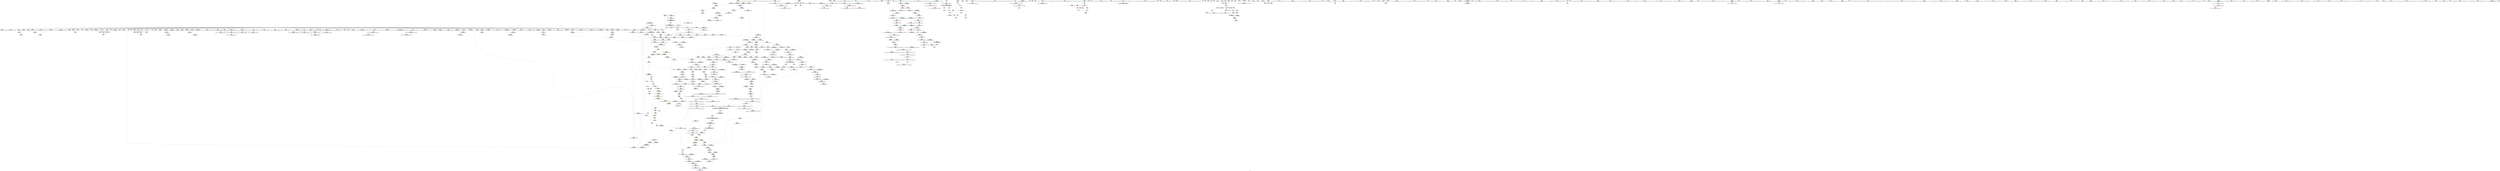digraph "SVFG" {
	label="SVFG";

	Node0x5614bc7f50e0 [shape=record,color=grey,label="{NodeID: 0\nNullPtr|{|<s62>94}}"];
	Node0x5614bc7f50e0 -> Node0x5614bc825d50[style=solid];
	Node0x5614bc7f50e0 -> Node0x5614bc825e50[style=solid];
	Node0x5614bc7f50e0 -> Node0x5614bc825f20[style=solid];
	Node0x5614bc7f50e0 -> Node0x5614bc825ff0[style=solid];
	Node0x5614bc7f50e0 -> Node0x5614bc8260c0[style=solid];
	Node0x5614bc7f50e0 -> Node0x5614bc82e620[style=solid];
	Node0x5614bc7f50e0 -> Node0x5614bc82e6f0[style=solid];
	Node0x5614bc7f50e0 -> Node0x5614bc82e7c0[style=solid];
	Node0x5614bc7f50e0 -> Node0x5614bc82e890[style=solid];
	Node0x5614bc7f50e0 -> Node0x5614bc82e960[style=solid];
	Node0x5614bc7f50e0 -> Node0x5614bc82ea30[style=solid];
	Node0x5614bc7f50e0 -> Node0x5614bc82eb00[style=solid];
	Node0x5614bc7f50e0 -> Node0x5614bc82ebd0[style=solid];
	Node0x5614bc7f50e0 -> Node0x5614bc82eca0[style=solid];
	Node0x5614bc7f50e0 -> Node0x5614bc82ed70[style=solid];
	Node0x5614bc7f50e0 -> Node0x5614bc82ee40[style=solid];
	Node0x5614bc7f50e0 -> Node0x5614bc82ef10[style=solid];
	Node0x5614bc7f50e0 -> Node0x5614bc82efe0[style=solid];
	Node0x5614bc7f50e0 -> Node0x5614bc82f0b0[style=solid];
	Node0x5614bc7f50e0 -> Node0x5614bc82f180[style=solid];
	Node0x5614bc7f50e0 -> Node0x5614bc82f250[style=solid];
	Node0x5614bc7f50e0 -> Node0x5614bc82f320[style=solid];
	Node0x5614bc7f50e0 -> Node0x5614bc82f3f0[style=solid];
	Node0x5614bc7f50e0 -> Node0x5614bc82f4c0[style=solid];
	Node0x5614bc7f50e0 -> Node0x5614bc82f590[style=solid];
	Node0x5614bc7f50e0 -> Node0x5614bc82f660[style=solid];
	Node0x5614bc7f50e0 -> Node0x5614bc82f730[style=solid];
	Node0x5614bc7f50e0 -> Node0x5614bc82f800[style=solid];
	Node0x5614bc7f50e0 -> Node0x5614bc82f8d0[style=solid];
	Node0x5614bc7f50e0 -> Node0x5614bc82f9a0[style=solid];
	Node0x5614bc7f50e0 -> Node0x5614bc82fa70[style=solid];
	Node0x5614bc7f50e0 -> Node0x5614bc82fb40[style=solid];
	Node0x5614bc7f50e0 -> Node0x5614bc82fc10[style=solid];
	Node0x5614bc7f50e0 -> Node0x5614bc82fce0[style=solid];
	Node0x5614bc7f50e0 -> Node0x5614bc82fdb0[style=solid];
	Node0x5614bc7f50e0 -> Node0x5614bc82fe80[style=solid];
	Node0x5614bc7f50e0 -> Node0x5614bc82ff50[style=solid];
	Node0x5614bc7f50e0 -> Node0x5614bc830020[style=solid];
	Node0x5614bc7f50e0 -> Node0x5614bc8300f0[style=solid];
	Node0x5614bc7f50e0 -> Node0x5614bc8301c0[style=solid];
	Node0x5614bc7f50e0 -> Node0x5614bc830290[style=solid];
	Node0x5614bc7f50e0 -> Node0x5614bc830360[style=solid];
	Node0x5614bc7f50e0 -> Node0x5614bc830430[style=solid];
	Node0x5614bc7f50e0 -> Node0x5614bc830500[style=solid];
	Node0x5614bc7f50e0 -> Node0x5614bc8305d0[style=solid];
	Node0x5614bc7f50e0 -> Node0x5614bc8306a0[style=solid];
	Node0x5614bc7f50e0 -> Node0x5614bc830770[style=solid];
	Node0x5614bc7f50e0 -> Node0x5614bc830840[style=solid];
	Node0x5614bc7f50e0 -> Node0x5614bc830910[style=solid];
	Node0x5614bc7f50e0 -> Node0x5614bc8309e0[style=solid];
	Node0x5614bc7f50e0 -> Node0x5614bc830ab0[style=solid];
	Node0x5614bc7f50e0 -> Node0x5614bc830b80[style=solid];
	Node0x5614bc7f50e0 -> Node0x5614bc830c50[style=solid];
	Node0x5614bc7f50e0 -> Node0x5614bc830d20[style=solid];
	Node0x5614bc7f50e0 -> Node0x5614bc830df0[style=solid];
	Node0x5614bc7f50e0 -> Node0x5614bc830ec0[style=solid];
	Node0x5614bc7f50e0 -> Node0x5614bc840b20[style=solid];
	Node0x5614bc7f50e0 -> Node0x5614bc844430[style=solid];
	Node0x5614bc7f50e0 -> Node0x5614bc844500[style=solid];
	Node0x5614bc7f50e0 -> Node0x5614bc8445d0[style=solid];
	Node0x5614bc7f50e0 -> Node0x5614bc85b9a0[style=solid];
	Node0x5614bc7f50e0 -> Node0x5614bc85d5c0[style=solid];
	Node0x5614bc7f50e0:s62 -> Node0x5614bc8d7470[style=solid,color=red];
	Node0x5614bc845c90 [shape=record,color=blue,label="{NodeID: 609\n1015\<--146\nref.tmp\<--\n_ZNSt27__uninitialized_default_n_1ILb1EE18__uninit_default_nIPimEET_S3_T0_\n|{<s0>100}}"];
	Node0x5614bc845c90:s0 -> Node0x5614bc88f700[style=dashed,color=red];
	Node0x5614bc82d5f0 [shape=record,color=red,label="{NodeID: 443\n699\<--688\n\<--__a.addr\n_ZNSt12_Vector_baseIiSaIiEEC2EmRKS0_\n|{<s0>80}}"];
	Node0x5614bc82d5f0:s0 -> Node0x5614bc8d6230[style=solid,color=red];
	Node0x5614bc8d4010 [shape=record,color=black,label="{NodeID: 1384\n1180 = PHI(642, )\n2nd arg _ZSt8_DestroyIPiiEvT_S1_RSaIT0_E }"];
	Node0x5614bc8d4010 -> Node0x5614bc847010[style=solid];
	Node0x5614bc830d20 [shape=record,color=black,label="{NodeID: 277\n777\<--3\n\<--dummyVal\n_ZNSt12_Vector_baseIiSaIiEED2Ev\n}"];
	Node0x5614bc821300 [shape=record,color=green,label="{NodeID: 111\n479\<--480\n_ZNSt7__cxx1119basic_ostringstreamIcSt11char_traitsIcESaIcEEC1ESt13_Ios_Openmode\<--_ZNSt7__cxx1119basic_ostringstreamIcSt11char_traitsIcESaIcEEC1ESt13_Ios_Openmode_field_insensitive\n}"];
	Node0x5614bc842fe0 [shape=record,color=blue,label="{NodeID: 554\n553\<--551\n__lhs.addr\<--__lhs\n_ZStplIcSt11char_traitsIcESaIcEENSt7__cxx1112basic_stringIT_T0_T1_EES5_RKS8_\n}"];
	Node0x5614bc842fe0 -> Node0x5614bc82c9c0[style=dashed];
	Node0x5614bc82a940 [shape=record,color=red,label="{NodeID: 388\n155\<--22\n\<--stdout\nmain\n}"];
	Node0x5614bc82a940 -> Node0x5614bc831430[style=solid];
	Node0x5614bc8ce570 [shape=record,color=black,label="{NodeID: 1329\n262 = PHI(424, )\n}"];
	Node0x5614bc8ce570 -> Node0x5614bc82bb20[style=solid];
	Node0x5614bc8ce570 -> Node0x5614bc841ac0[style=solid];
	Node0x5614bc825b80 [shape=record,color=green,label="{NodeID: 222\n1216\<--1217\n.addr1\<--.addr1_field_insensitive\n_ZNSt12_Destroy_auxILb1EE9__destroyIPiEEvT_S3_\n}"];
	Node0x5614bc825b80 -> Node0x5614bc847350[style=solid];
	Node0x5614bc821cd0 [shape=record,color=green,label="{NodeID: 56\n123\<--124\ns\<--s_field_insensitive\nmain\n|{<s0>20}}"];
	Node0x5614bc821cd0:s0 -> Node0x5614bc8d5fd0[style=solid,color=red];
	Node0x5614bc8402d0 [shape=record,color=red,label="{NodeID: 499\n1149\<--1140\n\<--__p.addr\n_ZNSt16allocator_traitsISaIiEE10deallocateERS0_Pim\n|{<s0>106}}"];
	Node0x5614bc8402d0:s0 -> Node0x5614bc8d6450[style=solid,color=red];
	Node0x5614bc833b30 [shape=record,color=black,label="{NodeID: 333\n1170\<--1169\n\<--\n_ZN9__gnu_cxx13new_allocatorIiE10deallocateEPim\n}"];
	Node0x5614bc829060 [shape=record,color=green,label="{NodeID: 167\n915\<--916\n_ZN9__gnu_cxx13new_allocatorIiE8allocateEmPKv\<--_ZN9__gnu_cxx13new_allocatorIiE8allocateEmPKv_field_insensitive\n}"];
	Node0x5614bc80ceb0 [shape=record,color=green,label="{NodeID: 1\n7\<--1\n__dso_handle\<--dummyObj\nGlob }"];
	Node0x5614bc845d60 [shape=record,color=blue,label="{NodeID: 610\n1030\<--1027\n__first.addr\<--__first\n_ZSt6fill_nIPimiET_S1_T0_RKT1_\n}"];
	Node0x5614bc845d60 -> Node0x5614bc83f430[style=dashed];
	Node0x5614bc82d6c0 [shape=record,color=red,label="{NodeID: 444\n717\<--690\nexn\<--exn.slot\n_ZNSt12_Vector_baseIiSaIiEEC2EmRKS0_\n}"];
	Node0x5614bc8d4120 [shape=record,color=black,label="{NodeID: 1385\n843 = PHI(698, 774, 782, )\n0th arg _ZNSt12_Vector_baseIiSaIiEE12_Vector_implD2Ev }"];
	Node0x5614bc8d4120 -> Node0x5614bc844ab0[style=solid];
	Node0x5614bc830df0 [shape=record,color=black,label="{NodeID: 278\n778\<--3\n\<--dummyVal\n_ZNSt12_Vector_baseIiSaIiEED2Ev\n}"];
	Node0x5614bc830df0 -> Node0x5614bc8440f0[style=solid];
	Node0x5614bc821400 [shape=record,color=green,label="{NodeID: 112\n487\<--488\n_ZNSt7__cxx1112basic_stringIcSt11char_traitsIcESaIcEEC1Ev\<--_ZNSt7__cxx1112basic_stringIcSt11char_traitsIcESaIcEEC1Ev_field_insensitive\n}"];
	Node0x5614bc8430b0 [shape=record,color=blue,label="{NodeID: 555\n555\<--552\n__rhs.addr\<--__rhs\n_ZStplIcSt11char_traitsIcESaIcEENSt7__cxx1112basic_stringIT_T0_T1_EES5_RKS8_\n}"];
	Node0x5614bc8430b0 -> Node0x5614bc82ca90[style=dashed];
	Node0x5614bc8430b0 -> Node0x5614bc82cb60[style=dashed];
	Node0x5614bc82aa10 [shape=record,color=red,label="{NodeID: 389\n339\<--22\n\<--stdout\nmain\n}"];
	Node0x5614bc8ce800 [shape=record,color=black,label="{NodeID: 1330\n273 = PHI(424, )\n}"];
	Node0x5614bc8ce800 -> Node0x5614bc82bbf0[style=solid];
	Node0x5614bc825c50 [shape=record,color=green,label="{NodeID: 223\n31\<--1252\n_GLOBAL__sub_I_indy256_2_1.cpp\<--_GLOBAL__sub_I_indy256_2_1.cpp_field_insensitive\n}"];
	Node0x5614bc825c50 -> Node0x5614bc840a20[style=solid];
	Node0x5614bc821da0 [shape=record,color=green,label="{NodeID: 57\n125\<--126\nref.tmp\<--ref.tmp_field_insensitive\nmain\n}"];
	Node0x5614bc8403a0 [shape=record,color=red,label="{NodeID: 500\n1150\<--1142\n\<--__n.addr\n_ZNSt16allocator_traitsISaIiEE10deallocateERS0_Pim\n|{<s0>106}}"];
	Node0x5614bc8403a0:s0 -> Node0x5614bc8d6590[style=solid,color=red];
	Node0x5614bc833c00 [shape=record,color=purple,label="{NodeID: 334\n40\<--4\n\<--_ZStL8__ioinit\n__cxx_global_var_init\n}"];
	Node0x5614bc829160 [shape=record,color=green,label="{NodeID: 168\n922\<--923\nthis.addr\<--this.addr_field_insensitive\n_ZN9__gnu_cxx13new_allocatorIiE8allocateEmPKv\n}"];
	Node0x5614bc829160 -> Node0x5614bc83eb40[style=solid];
	Node0x5614bc829160 -> Node0x5614bc845200[style=solid];
	Node0x5614bc81d160 [shape=record,color=green,label="{NodeID: 2\n11\<--1\n.str\<--dummyObj\nGlob }"];
	Node0x5614bc845e30 [shape=record,color=blue,label="{NodeID: 611\n1032\<--1028\n__n.addr\<--__n\n_ZSt6fill_nIPimiET_S1_T0_RKT1_\n}"];
	Node0x5614bc845e30 -> Node0x5614bc83f500[style=dashed];
	Node0x5614bc82d790 [shape=record,color=red,label="{NodeID: 445\n718\<--692\nsel\<--ehselector.slot\n_ZNSt12_Vector_baseIiSaIiEEC2EmRKS0_\n}"];
	Node0x5614bc8d42b0 [shape=record,color=black,label="{NodeID: 1386\n674 = PHI(419, )\n0th arg _ZN9__gnu_cxx13new_allocatorIiED2Ev }"];
	Node0x5614bc8d42b0 -> Node0x5614bc8438d0[style=solid];
	Node0x5614bc830ec0 [shape=record,color=black,label="{NodeID: 279\n780\<--3\n\<--dummyVal\n_ZNSt12_Vector_baseIiSaIiEED2Ev\n}"];
	Node0x5614bc830ec0 -> Node0x5614bc8441c0[style=solid];
	Node0x5614bc821500 [shape=record,color=green,label="{NodeID: 113\n490\<--491\n_ZNKSt7__cxx1119basic_ostringstreamIcSt11char_traitsIcESaIcEE3strEv\<--_ZNKSt7__cxx1119basic_ostringstreamIcSt11char_traitsIcESaIcEE3strEv_field_insensitive\n}"];
	Node0x5614bc843180 [shape=record,color=blue,label="{NodeID: 556\n557\<--485\nnrvo\<--\n_ZStplIcSt11char_traitsIcESaIcEENSt7__cxx1112basic_stringIT_T0_T1_EES5_RKS8_\n}"];
	Node0x5614bc843180 -> Node0x5614bc843320[style=dashed];
	Node0x5614bc82aae0 [shape=record,color=red,label="{NodeID: 390\n86\<--61\nexn\<--exn.slot\n__cxx_global_var_init.1\n}"];
	Node0x5614bc8ce910 [shape=record,color=black,label="{NodeID: 1331\n280 = PHI(441, )\n}"];
	Node0x5614bc8ce910 -> Node0x5614bc85d440[style=solid];
	Node0x5614bc825d50 [shape=record,color=black,label="{NodeID: 224\n2\<--3\ndummyVal\<--dummyVal\n}"];
	Node0x5614bc821e70 [shape=record,color=green,label="{NodeID: 58\n127\<--128\nexn.slot\<--exn.slot_field_insensitive\nmain\n}"];
	Node0x5614bc821e70 -> Node0x5614bc82afc0[style=solid];
	Node0x5614bc821e70 -> Node0x5614bc841510[style=solid];
	Node0x5614bc821e70 -> Node0x5614bc8416b0[style=solid];
	Node0x5614bc821e70 -> Node0x5614bc841850[style=solid];
	Node0x5614bc821e70 -> Node0x5614bc841c60[style=solid];
	Node0x5614bc840470 [shape=record,color=red,label="{NodeID: 501\n1168\<--1159\nthis1\<--this.addr\n_ZN9__gnu_cxx13new_allocatorIiE10deallocateEPim\n}"];
	Node0x5614bc833cd0 [shape=record,color=purple,label="{NodeID: 335\n68\<--11\n\<--.str\n__cxx_global_var_init.1\n}"];
	Node0x5614bc829230 [shape=record,color=green,label="{NodeID: 169\n924\<--925\n__n.addr\<--__n.addr_field_insensitive\n_ZN9__gnu_cxx13new_allocatorIiE8allocateEmPKv\n}"];
	Node0x5614bc829230 -> Node0x5614bc83ec10[style=solid];
	Node0x5614bc829230 -> Node0x5614bc83ece0[style=solid];
	Node0x5614bc829230 -> Node0x5614bc8452d0[style=solid];
	Node0x5614bc81d420 [shape=record,color=green,label="{NodeID: 3\n13\<--1\n.str.2\<--dummyObj\nGlob }"];
	Node0x5614bc845f00 [shape=record,color=blue,label="{NodeID: 612\n1034\<--1029\n__value.addr\<--__value\n_ZSt6fill_nIPimiET_S1_T0_RKT1_\n}"];
	Node0x5614bc845f00 -> Node0x5614bc83f5d0[style=dashed];
	Node0x5614bc82d860 [shape=record,color=red,label="{NodeID: 446\n731\<--725\nthis1\<--this.addr\n_ZNSt6vectorIiSaIiEE21_M_default_initializeEm\n}"];
	Node0x5614bc82d860 -> Node0x5614bc832610[style=solid];
	Node0x5614bc82d860 -> Node0x5614bc8326e0[style=solid];
	Node0x5614bc82d860 -> Node0x5614bc8327b0[style=solid];
	Node0x5614bc8d43c0 [shape=record,color=black,label="{NodeID: 1387\n903 = PHI(893, )\n0th arg _ZNSt16allocator_traitsISaIiEE8allocateERS0_m }"];
	Node0x5614bc8d43c0 -> Node0x5614bc845060[style=solid];
	Node0x5614bc830f90 [shape=record,color=black,label="{NodeID: 280\n9\<--8\n\<--_Z1pB5cxx11\nCan only get source location for instruction, argument, global var or function.}"];
	Node0x5614bc8261c0 [shape=record,color=green,label="{NodeID: 114\n494\<--495\n_ZNSt7__cxx1119basic_istringstreamIcSt11char_traitsIcESaIcEEC1ERKNS_12basic_stringIcS2_S3_EESt13_Ios_Openmode\<--_ZNSt7__cxx1119basic_istringstreamIcSt11char_traitsIcESaIcEEC1ERKNS_12basic_stringIcS2_S3_EESt13_Ios_Openmode_field_insensitive\n}"];
	Node0x5614bc88e490 [shape=record,color=yellow,style=double,label="{NodeID: 1055\n151V_1 = ENCHI(MR_151V_0)\npts\{693 \}\nFun[_ZNSt12_Vector_baseIiSaIiEEC2EmRKS0_]}"];
	Node0x5614bc88e490 -> Node0x5614bc843ce0[style=dashed];
	Node0x5614bc843250 [shape=record,color=blue,label="{NodeID: 557\n559\<--570\n__len\<--call\n_ZStplIcSt11char_traitsIcESaIcEENSt7__cxx1112basic_stringIT_T0_T1_EES5_RKS8_\n}"];
	Node0x5614bc843250 -> Node0x5614bc82cd00[style=dashed];
	Node0x5614bc82abb0 [shape=record,color=red,label="{NodeID: 391\n87\<--63\nsel\<--ehselector.slot\n__cxx_global_var_init.1\n}"];
	Node0x5614bc8cea20 [shape=record,color=black,label="{NodeID: 1332\n288 = PHI()\n}"];
	Node0x5614bc825e50 [shape=record,color=black,label="{NodeID: 225\n79\<--3\n\<--dummyVal\n__cxx_global_var_init.1\n}"];
	Node0x5614bc821f40 [shape=record,color=green,label="{NodeID: 59\n129\<--130\nehselector.slot\<--ehselector.slot_field_insensitive\nmain\n}"];
	Node0x5614bc821f40 -> Node0x5614bc82b090[style=solid];
	Node0x5614bc821f40 -> Node0x5614bc8415e0[style=solid];
	Node0x5614bc821f40 -> Node0x5614bc841780[style=solid];
	Node0x5614bc821f40 -> Node0x5614bc841920[style=solid];
	Node0x5614bc821f40 -> Node0x5614bc841d30[style=solid];
	Node0x5614bc840540 [shape=record,color=red,label="{NodeID: 502\n1169\<--1161\n\<--__p.addr\n_ZN9__gnu_cxx13new_allocatorIiE10deallocateEPim\n}"];
	Node0x5614bc840540 -> Node0x5614bc833b30[style=solid];
	Node0x5614bc833da0 [shape=record,color=purple,label="{NodeID: 336\n150\<--13\n\<--.str.2\nmain\n}"];
	Node0x5614bc829300 [shape=record,color=green,label="{NodeID: 170\n926\<--927\n.addr\<--.addr_field_insensitive\n_ZN9__gnu_cxx13new_allocatorIiE8allocateEmPKv\n}"];
	Node0x5614bc829300 -> Node0x5614bc8453a0[style=solid];
	Node0x5614bc81d4b0 [shape=record,color=green,label="{NodeID: 4\n15\<--1\n.str.3\<--dummyObj\nGlob }"];
	Node0x5614bc845fd0 [shape=record,color=blue,label="{NodeID: 613\n1053\<--1050\n__first.addr\<--__first\n_ZSt10__fill_n_aIPimiEN9__gnu_cxx11__enable_ifIXsr11__is_scalarIT1_EE7__valueET_E6__typeES4_T0_RKS3_\n}"];
	Node0x5614bc845fd0 -> Node0x5614bc889a70[style=dashed];
	Node0x5614bc82d930 [shape=record,color=red,label="{NodeID: 447\n736\<--727\n\<--__n.addr\n_ZNSt6vectorIiSaIiEE21_M_default_initializeEm\n|{<s0>84}}"];
	Node0x5614bc82d930:s0 -> Node0x5614bc8d6c30[style=solid,color=red];
	Node0x5614bc8d44d0 [shape=record,color=black,label="{NodeID: 1388\n904 = PHI(894, )\n1st arg _ZNSt16allocator_traitsISaIiEE8allocateERS0_m }"];
	Node0x5614bc8d44d0 -> Node0x5614bc845130[style=solid];
	Node0x5614bc831090 [shape=record,color=black,label="{NodeID: 281\n42\<--43\n\<--_ZNSt8ios_base4InitD1Ev\nCan only get source location for instruction, argument, global var or function.}"];
	Node0x5614bc8262c0 [shape=record,color=green,label="{NodeID: 115\n499\<--500\n_ZStrsIcSt11char_traitsIcESaIcEERSt13basic_istreamIT_T0_ES7_RNSt7__cxx1112basic_stringIS4_S5_T1_EE\<--_ZStrsIcSt11char_traitsIcESaIcEERSt13basic_istreamIT_T0_ES7_RNSt7__cxx1112basic_stringIS4_S5_T1_EE_field_insensitive\n}"];
	Node0x5614bc88e5a0 [shape=record,color=yellow,style=double,label="{NodeID: 1056\n153V_1 = ENCHI(MR_153V_0)\npts\{1320000 1320001 1320002 \}\nFun[_ZNSt12_Vector_baseIiSaIiEEC2EmRKS0_]|{<s0>80|<s1>80|<s2>80}}"];
	Node0x5614bc88e5a0:s0 -> Node0x5614bc844430[style=dashed,color=red];
	Node0x5614bc88e5a0:s1 -> Node0x5614bc844500[style=dashed,color=red];
	Node0x5614bc88e5a0:s2 -> Node0x5614bc8445d0[style=dashed,color=red];
	Node0x5614bc843320 [shape=record,color=blue,label="{NodeID: 558\n557\<--502\nnrvo\<--\n_ZStplIcSt11char_traitsIcESaIcEENSt7__cxx1112basic_stringIT_T0_T1_EES5_RKS8_\n}"];
	Node0x5614bc843320 -> Node0x5614bc82cc30[style=dashed];
	Node0x5614bc82ac80 [shape=record,color=red,label="{NodeID: 392\n171\<--117\n\<--testCases\nmain\n}"];
	Node0x5614bc82ac80 -> Node0x5614bc85dd40[style=solid];
	Node0x5614bc8ceaf0 [shape=record,color=black,label="{NodeID: 1333\n301 = PHI()\n}"];
	Node0x5614bc825f20 [shape=record,color=black,label="{NodeID: 226\n80\<--3\n\<--dummyVal\n__cxx_global_var_init.1\n}"];
	Node0x5614bc825f20 -> Node0x5614bc840c20[style=solid];
	Node0x5614bc822010 [shape=record,color=green,label="{NodeID: 60\n131\<--132\na\<--a_field_insensitive\nmain\n|{<s0>17|<s1>19|<s2>25|<s3>26|<s4>27|<s5>28|<s6>42|<s7>44}}"];
	Node0x5614bc822010:s0 -> Node0x5614bc8d7c10[style=solid,color=red];
	Node0x5614bc822010:s1 -> Node0x5614bc8d4910[style=solid,color=red];
	Node0x5614bc822010:s2 -> Node0x5614bc8d4910[style=solid,color=red];
	Node0x5614bc822010:s3 -> Node0x5614bc8d4910[style=solid,color=red];
	Node0x5614bc822010:s4 -> Node0x5614bc8d4910[style=solid,color=red];
	Node0x5614bc822010:s5 -> Node0x5614bc8d4910[style=solid,color=red];
	Node0x5614bc822010:s6 -> Node0x5614bc8d31d0[style=solid,color=red];
	Node0x5614bc822010:s7 -> Node0x5614bc8d31d0[style=solid,color=red];
	Node0x5614bc840610 [shape=record,color=red,label="{NodeID: 503\n1190\<--1181\n\<--__first.addr\n_ZSt8_DestroyIPiiEvT_S1_RSaIT0_E\n|{<s0>108}}"];
	Node0x5614bc840610:s0 -> Node0x5614bc8cd830[style=solid,color=red];
	Node0x5614bc833e70 [shape=record,color=purple,label="{NodeID: 337\n151\<--15\n\<--.str.3\nmain\n}"];
	Node0x5614bc8293d0 [shape=record,color=green,label="{NodeID: 171\n934\<--935\n_ZNK9__gnu_cxx13new_allocatorIiE8max_sizeEv\<--_ZNK9__gnu_cxx13new_allocatorIiE8max_sizeEv_field_insensitive\n}"];
	Node0x5614bc81d540 [shape=record,color=green,label="{NodeID: 5\n17\<--1\nstdin\<--dummyObj\nGlob }"];
	Node0x5614bc8460a0 [shape=record,color=blue,label="{NodeID: 614\n1055\<--1051\n__n.addr\<--__n\n_ZSt10__fill_n_aIPimiEN9__gnu_cxx11__enable_ifIXsr11__is_scalarIT1_EE7__valueET_E6__typeES4_T0_RKS3_\n}"];
	Node0x5614bc8460a0 -> Node0x5614bc83f910[style=dashed];
	Node0x5614bc82da00 [shape=record,color=red,label="{NodeID: 448\n735\<--734\n\<--_M_start\n_ZNSt6vectorIiSaIiEE21_M_default_initializeEm\n|{<s0>84}}"];
	Node0x5614bc82da00:s0 -> Node0x5614bc8d6b20[style=solid,color=red];
	Node0x5614bc8d45e0 [shape=record,color=black,label="{NodeID: 1389\n681 = PHI(387, )\n0th arg _ZNSt12_Vector_baseIiSaIiEEC2EmRKS0_ }"];
	Node0x5614bc8d45e0 -> Node0x5614bc8439a0[style=solid];
	Node0x5614bc831190 [shape=record,color=black,label="{NodeID: 282\n76\<--77\n\<--_ZNSt7__cxx1112basic_stringIcSt11char_traitsIcESaIcEED1Ev\nCan only get source location for instruction, argument, global var or function.}"];
	Node0x5614bc8263c0 [shape=record,color=green,label="{NodeID: 116\n504\<--505\n_ZNSt7__cxx1119basic_istringstreamIcSt11char_traitsIcESaIcEED1Ev\<--_ZNSt7__cxx1119basic_istringstreamIcSt11char_traitsIcESaIcEED1Ev_field_insensitive\n}"];
	Node0x5614bc8433f0 [shape=record,color=blue,label="{NodeID: 559\n561\<--590\nexn.slot\<--\n_ZStplIcSt11char_traitsIcESaIcEENSt7__cxx1112basic_stringIT_T0_T1_EES5_RKS8_\n}"];
	Node0x5614bc8433f0 -> Node0x5614bc82cdd0[style=dashed];
	Node0x5614bc82ad50 [shape=record,color=red,label="{NodeID: 393\n170\<--121\n\<--testCase\nmain\n}"];
	Node0x5614bc82ad50 -> Node0x5614bc85dd40[style=solid];
	Node0x5614bc8cebc0 [shape=record,color=black,label="{NodeID: 1334\n41 = PHI()\n}"];
	Node0x5614bc825ff0 [shape=record,color=black,label="{NodeID: 227\n82\<--3\n\<--dummyVal\n__cxx_global_var_init.1\n}"];
	Node0x5614bc825ff0 -> Node0x5614bc840cf0[style=solid];
	Node0x5614bc8220e0 [shape=record,color=green,label="{NodeID: 61\n133\<--134\nref.tmp7\<--ref.tmp7_field_insensitive\nmain\n|{<s0>16|<s1>17|<s2>18|<s3>24}}"];
	Node0x5614bc8220e0:s0 -> Node0x5614bc8d3090[style=solid,color=red];
	Node0x5614bc8220e0:s1 -> Node0x5614bc8d7e90[style=solid,color=red];
	Node0x5614bc8220e0:s2 -> Node0x5614bc8d5b60[style=solid,color=red];
	Node0x5614bc8220e0:s3 -> Node0x5614bc8d5b60[style=solid,color=red];
	Node0x5614bc8406e0 [shape=record,color=red,label="{NodeID: 504\n1191\<--1183\n\<--__last.addr\n_ZSt8_DestroyIPiiEvT_S1_RSaIT0_E\n|{<s0>108}}"];
	Node0x5614bc8406e0:s0 -> Node0x5614bc8d2a20[style=solid,color=red];
	Node0x5614bc833f40 [shape=record,color=purple,label="{NodeID: 338\n156\<--18\n\<--.str.4\nmain\n}"];
	Node0x5614bc8294d0 [shape=record,color=green,label="{NodeID: 172\n939\<--940\n_ZSt17__throw_bad_allocv\<--_ZSt17__throw_bad_allocv_field_insensitive\n}"];
	Node0x5614bc891a20 [shape=record,color=yellow,style=double,label="{NodeID: 1113\n28V_1 = ENCHI(MR_28V_0)\npts\{945 \}\nFun[_ZSt27__uninitialized_default_n_aIPimiET_S1_T0_RSaIT1_E]|{<s0>98}}"];
	Node0x5614bc891a20:s0 -> Node0x5614bc88b670[style=dashed,color=red];
	Node0x5614bc81d5d0 [shape=record,color=green,label="{NodeID: 6\n18\<--1\n.str.4\<--dummyObj\nGlob }"];
	Node0x5614bc846170 [shape=record,color=blue,label="{NodeID: 615\n1057\<--1052\n__value.addr\<--__value\n_ZSt10__fill_n_aIPimiEN9__gnu_cxx11__enable_ifIXsr11__is_scalarIT1_EE7__valueET_E6__typeES4_T0_RKS3_\n}"];
	Node0x5614bc846170 -> Node0x5614bc83f9e0[style=dashed];
	Node0x5614bc82dad0 [shape=record,color=red,label="{NodeID: 449\n756\<--749\nthis1\<--this.addr\n_ZNSt12_Vector_baseIiSaIiEED2Ev\n|{|<s8>85}}"];
	Node0x5614bc82dad0 -> Node0x5614bc8350e0[style=solid];
	Node0x5614bc82dad0 -> Node0x5614bc8351b0[style=solid];
	Node0x5614bc82dad0 -> Node0x5614bc835280[style=solid];
	Node0x5614bc82dad0 -> Node0x5614bc835350[style=solid];
	Node0x5614bc82dad0 -> Node0x5614bc835420[style=solid];
	Node0x5614bc82dad0 -> Node0x5614bc8354f0[style=solid];
	Node0x5614bc82dad0 -> Node0x5614bc8355c0[style=solid];
	Node0x5614bc82dad0 -> Node0x5614bc835690[style=solid];
	Node0x5614bc82dad0:s8 -> Node0x5614bc8d7fd0[style=solid,color=red];
	Node0x5614bc8d46f0 [shape=record,color=black,label="{NodeID: 1390\n682 = PHI(388, )\n1st arg _ZNSt12_Vector_baseIiSaIiEEC2EmRKS0_ }"];
	Node0x5614bc8d46f0 -> Node0x5614bc843a70[style=solid];
	Node0x5614bc831290 [shape=record,color=black,label="{NodeID: 283\n108\<--146\nmain_ret\<--\nmain\n}"];
	Node0x5614bc8264c0 [shape=record,color=green,label="{NodeID: 117\n537\<--538\n_ZNSt7__cxx1119basic_ostringstreamIcSt11char_traitsIcESaIcEED1Ev\<--_ZNSt7__cxx1119basic_ostringstreamIcSt11char_traitsIcESaIcEED1Ev_field_insensitive\n}"];
	Node0x5614bc8434c0 [shape=record,color=blue,label="{NodeID: 560\n563\<--592\nehselector.slot\<--\n_ZStplIcSt11char_traitsIcESaIcEENSt7__cxx1112basic_stringIT_T0_T1_EES5_RKS8_\n}"];
	Node0x5614bc8434c0 -> Node0x5614bc82cea0[style=dashed];
	Node0x5614bc82ae20 [shape=record,color=red,label="{NodeID: 394\n304\<--121\n\<--testCase\nmain\n}"];
	Node0x5614bc8cec90 [shape=record,color=black,label="{NodeID: 1335\n75 = PHI()\n}"];
	Node0x5614bc8260c0 [shape=record,color=black,label="{NodeID: 228\n88\<--3\nlpad.val\<--dummyVal\n__cxx_global_var_init.1\n}"];
	Node0x5614bc8221b0 [shape=record,color=green,label="{NodeID: 62\n135\<--136\ni\<--i_field_insensitive\nmain\n}"];
	Node0x5614bc8221b0 -> Node0x5614bc82b160[style=solid];
	Node0x5614bc8221b0 -> Node0x5614bc82b230[style=solid];
	Node0x5614bc8221b0 -> Node0x5614bc82b300[style=solid];
	Node0x5614bc8221b0 -> Node0x5614bc8411d0[style=solid];
	Node0x5614bc8221b0 -> Node0x5614bc841b90[style=solid];
	Node0x5614bc8407b0 [shape=record,color=red,label="{NodeID: 505\n1205\<--1199\n\<--__first.addr\n_ZSt8_DestroyIPiEvT_S1_\n|{<s0>109}}"];
	Node0x5614bc8407b0:s0 -> Node0x5614bc8d7580[style=solid,color=red];
	Node0x5614bc834010 [shape=record,color=purple,label="{NodeID: 339\n157\<--20\n\<--.str.5\nmain\n}"];
	Node0x5614bc8295d0 [shape=record,color=green,label="{NodeID: 173\n944\<--945\ncall2\<--call2_field_insensitive\n_ZN9__gnu_cxx13new_allocatorIiE8allocateEmPKv\n}"];
	Node0x5614bc8295d0 -> Node0x5614bc8330a0[style=solid];
	Node0x5614bc81de10 [shape=record,color=green,label="{NodeID: 7\n20\<--1\n.str.5\<--dummyObj\nGlob }"];
	Node0x5614bc85b9a0 [shape=record,color=black,label="{NodeID: 948\n900 = PHI(895, 3, )\n}"];
	Node0x5614bc85b9a0 -> Node0x5614bc832e30[style=solid];
	Node0x5614bc846240 [shape=record,color=blue,label="{NodeID: 616\n1059\<--1067\n__tmp\<--\n_ZSt10__fill_n_aIPimiEN9__gnu_cxx11__enable_ifIXsr11__is_scalarIT1_EE7__valueET_E6__typeES4_T0_RKS3_\n}"];
	Node0x5614bc846240 -> Node0x5614bc83fab0[style=dashed];
	Node0x5614bc82dba0 [shape=record,color=red,label="{NodeID: 450\n785\<--751\nexn\<--exn.slot\n_ZNSt12_Vector_baseIiSaIiEED2Ev\n|{<s0>88}}"];
	Node0x5614bc82dba0:s0 -> Node0x5614bc8d6910[style=solid,color=red];
	Node0x5614bc8d4800 [shape=record,color=black,label="{NodeID: 1391\n683 = PHI(389, )\n2nd arg _ZNSt12_Vector_baseIiSaIiEEC2EmRKS0_ }"];
	Node0x5614bc8d4800 -> Node0x5614bc843b40[style=solid];
	Node0x5614bc831360 [shape=record,color=black,label="{NodeID: 284\n152\<--149\ncall\<--\nmain\n}"];
	Node0x5614bc8265c0 [shape=record,color=green,label="{NodeID: 118\n553\<--554\n__lhs.addr\<--__lhs.addr_field_insensitive\n_ZStplIcSt11char_traitsIcESaIcEENSt7__cxx1112basic_stringIT_T0_T1_EES5_RKS8_\n}"];
	Node0x5614bc8265c0 -> Node0x5614bc82c9c0[style=solid];
	Node0x5614bc8265c0 -> Node0x5614bc842fe0[style=solid];
	Node0x5614bc843590 [shape=record,color=blue,label="{NodeID: 561\n625\<--624\nthis.addr\<--this\n_ZNSt6vectorIiSaIiEED2Ev\n}"];
	Node0x5614bc843590 -> Node0x5614bc82cf70[style=dashed];
	Node0x5614bc82aef0 [shape=record,color=red,label="{NodeID: 395\n327\<--121\n\<--testCase\nmain\n}"];
	Node0x5614bc82aef0 -> Node0x5614bc85c540[style=solid];
	Node0x5614bc8ced60 [shape=record,color=black,label="{NodeID: 1336\n175 = PHI()\n}"];
	Node0x5614bc82e620 [shape=record,color=black,label="{NodeID: 229\n89\<--3\nlpad.val1\<--dummyVal\n__cxx_global_var_init.1\n}"];
	Node0x5614bc822280 [shape=record,color=green,label="{NodeID: 63\n137\<--138\n_b\<--_b_field_insensitive\nmain\n}"];
	Node0x5614bc822280 -> Node0x5614bc82b3d0[style=solid];
	Node0x5614bc822280 -> Node0x5614bc8412a0[style=solid];
	Node0x5614bc887270 [shape=record,color=black,label="{NodeID: 1004\nMR_16V_3 = PHI(MR_16V_4, MR_16V_2, )\npts\{122 \}\n}"];
	Node0x5614bc887270 -> Node0x5614bc82ad50[style=dashed];
	Node0x5614bc887270 -> Node0x5614bc82ae20[style=dashed];
	Node0x5614bc887270 -> Node0x5614bc82aef0[style=dashed];
	Node0x5614bc887270 -> Node0x5614bc841e00[style=dashed];
	Node0x5614bc840880 [shape=record,color=red,label="{NodeID: 506\n1206\<--1201\n\<--__last.addr\n_ZSt8_DestroyIPiEvT_S1_\n|{<s0>109}}"];
	Node0x5614bc840880:s0 -> Node0x5614bc8d7690[style=solid,color=red];
	Node0x5614bc8340e0 [shape=record,color=purple,label="{NodeID: 340\n300\<--25\n\<--.str.6\nmain\n}"];
	Node0x5614bc8296a0 [shape=record,color=green,label="{NodeID: 174\n946\<--947\n_Znwm\<--_Znwm_field_insensitive\n}"];
	Node0x5614bc81dea0 [shape=record,color=green,label="{NodeID: 8\n22\<--1\nstdout\<--dummyObj\nGlob }"];
	Node0x5614bc85bf40 [shape=record,color=grey,label="{NodeID: 949\n260 = Binary(259, 168, )\n}"];
	Node0x5614bc85bf40 -> Node0x5614bc831910[style=solid];
	Node0x5614bc846310 [shape=record,color=blue,label="{NodeID: 617\n1061\<--1069\n__niter\<--\n_ZSt10__fill_n_aIPimiEN9__gnu_cxx11__enable_ifIXsr11__is_scalarIT1_EE7__valueET_E6__typeES4_T0_RKS3_\n}"];
	Node0x5614bc846310 -> Node0x5614bc889f70[style=dashed];
	Node0x5614bc82dc70 [shape=record,color=red,label="{NodeID: 451\n759\<--758\n\<--_M_start\n_ZNSt12_Vector_baseIiSaIiEED2Ev\n|{<s0>85}}"];
	Node0x5614bc82dc70:s0 -> Node0x5614bc8d8110[style=solid,color=red];
	Node0x5614bc8d4910 [shape=record,color=black,label="{NodeID: 1392\n425 = PHI(131, 131, 131, 131, 131, )\n0th arg _ZNSt6vectorIiSaIiEEixEm }"];
	Node0x5614bc8d4910 -> Node0x5614bc842480[style=solid];
	Node0x5614bc831430 [shape=record,color=black,label="{NodeID: 285\n158\<--155\ncall1\<--\nmain\n}"];
	Node0x5614bc826690 [shape=record,color=green,label="{NodeID: 119\n555\<--556\n__rhs.addr\<--__rhs.addr_field_insensitive\n_ZStplIcSt11char_traitsIcESaIcEENSt7__cxx1112basic_stringIT_T0_T1_EES5_RKS8_\n}"];
	Node0x5614bc826690 -> Node0x5614bc82ca90[style=solid];
	Node0x5614bc826690 -> Node0x5614bc82cb60[style=solid];
	Node0x5614bc826690 -> Node0x5614bc8430b0[style=solid];
	Node0x5614bc88e920 [shape=record,color=yellow,style=double,label="{NodeID: 1060\n149V_1 = ENCHI(MR_149V_0)\npts\{691 \}\nFun[_ZNSt12_Vector_baseIiSaIiEEC2EmRKS0_]}"];
	Node0x5614bc88e920 -> Node0x5614bc843c10[style=dashed];
	Node0x5614bc843660 [shape=record,color=blue,label="{NodeID: 562\n627\<--652\nexn.slot\<--\n_ZNSt6vectorIiSaIiEED2Ev\n}"];
	Node0x5614bc843660 -> Node0x5614bc82d040[style=dashed];
	Node0x5614bc82afc0 [shape=record,color=red,label="{NodeID: 396\n342\<--127\nexn\<--exn.slot\nmain\n}"];
	Node0x5614bc8cee30 [shape=record,color=black,label="{NodeID: 1337\n190 = PHI(424, )\n}"];
	Node0x5614bc8cee30 -> Node0x5614bc841100[style=solid];
	Node0x5614bc82e6f0 [shape=record,color=black,label="{NodeID: 230\n110\<--3\nargv\<--dummyVal\nmain\n1st arg main }"];
	Node0x5614bc82e6f0 -> Node0x5614bc840f60[style=solid];
	Node0x5614bc822350 [shape=record,color=green,label="{NodeID: 64\n139\<--140\npos\<--pos_field_insensitive\nmain\n}"];
	Node0x5614bc822350 -> Node0x5614bc82b4a0[style=solid];
	Node0x5614bc822350 -> Node0x5614bc82b570[style=solid];
	Node0x5614bc822350 -> Node0x5614bc82b640[style=solid];
	Node0x5614bc822350 -> Node0x5614bc82b710[style=solid];
	Node0x5614bc822350 -> Node0x5614bc82b7e0[style=solid];
	Node0x5614bc822350 -> Node0x5614bc841370[style=solid];
	Node0x5614bc822350 -> Node0x5614bc841440[style=solid];
	Node0x5614bc887770 [shape=record,color=black,label="{NodeID: 1005\nMR_22V_2 = PHI(MR_22V_4, MR_22V_1, )\npts\{136 \}\n}"];
	Node0x5614bc887770 -> Node0x5614bc8411d0[style=dashed];
	Node0x5614bc840950 [shape=record,color=blue,label="{NodeID: 507\n1257\<--30\nllvm.global_ctors_0\<--\nGlob }"];
	Node0x5614bc8341b0 [shape=record,color=purple,label="{NodeID: 341\n308\<--27\n\<--.str.7\nmain\n}"];
	Node0x5614bc8297a0 [shape=record,color=green,label="{NodeID: 175\n952\<--953\nthis.addr\<--this.addr_field_insensitive\n_ZNK9__gnu_cxx13new_allocatorIiE8max_sizeEv\n}"];
	Node0x5614bc8297a0 -> Node0x5614bc83edb0[style=solid];
	Node0x5614bc8297a0 -> Node0x5614bc845470[style=solid];
	Node0x5614bc81df60 [shape=record,color=green,label="{NodeID: 9\n23\<--1\n_ZSt3cin\<--dummyObj\nGlob }"];
	Node0x5614bc85c0c0 [shape=record,color=grey,label="{NodeID: 950\n264 = Binary(263, 265, )\n}"];
	Node0x5614bc85c0c0 -> Node0x5614bc841ac0[style=solid];
	Node0x5614bc8463e0 [shape=record,color=blue,label="{NodeID: 618\n1076\<--1075\n\<--\n_ZSt10__fill_n_aIPimiEN9__gnu_cxx11__enable_ifIXsr11__is_scalarIT1_EE7__valueET_E6__typeES4_T0_RKS3_\n}"];
	Node0x5614bc8463e0 -> Node0x5614bc889570[style=dashed];
	Node0x5614bc82dd40 [shape=record,color=red,label="{NodeID: 452\n762\<--761\n\<--_M_end_of_storage\n_ZNSt12_Vector_baseIiSaIiEED2Ev\n}"];
	Node0x5614bc82dd40 -> Node0x5614bc832880[style=solid];
	Node0x5614bc8d4d90 [shape=record,color=black,label="{NodeID: 1393\n426 = PHI(191, 249, 254, 261, 274, )\n1st arg _ZNSt6vectorIiSaIiEEixEm }"];
	Node0x5614bc8d4d90 -> Node0x5614bc842550[style=solid];
	Node0x5614bc831500 [shape=record,color=black,label="{NodeID: 286\n211\<--210\nconv\<--\nmain\n}"];
	Node0x5614bc826760 [shape=record,color=green,label="{NodeID: 120\n557\<--558\nnrvo\<--nrvo_field_insensitive\n_ZStplIcSt11char_traitsIcESaIcEENSt7__cxx1112basic_stringIT_T0_T1_EES5_RKS8_\n}"];
	Node0x5614bc826760 -> Node0x5614bc82cc30[style=solid];
	Node0x5614bc826760 -> Node0x5614bc843180[style=solid];
	Node0x5614bc826760 -> Node0x5614bc843320[style=solid];
	Node0x5614bc843730 [shape=record,color=blue,label="{NodeID: 563\n629\<--654\nehselector.slot\<--\n_ZNSt6vectorIiSaIiEED2Ev\n}"];
	Node0x5614bc82b090 [shape=record,color=red,label="{NodeID: 397\n343\<--129\nsel\<--ehselector.slot\nmain\n}"];
	Node0x5614bc8cf030 [shape=record,color=black,label="{NodeID: 1338\n196 = PHI(441, )\n}"];
	Node0x5614bc8cf030 -> Node0x5614bc85d140[style=solid];
	Node0x5614bc82e7c0 [shape=record,color=black,label="{NodeID: 231\n228\<--3\n\<--dummyVal\nmain\n}"];
	Node0x5614bc822420 [shape=record,color=green,label="{NodeID: 65\n141\<--142\nres\<--res_field_insensitive\nmain\n|{<s0>29|<s1>30|<s2>31}}"];
	Node0x5614bc822420:s0 -> Node0x5614bc8d6e50[style=solid,color=red];
	Node0x5614bc822420:s1 -> Node0x5614bc8d5fd0[style=solid,color=red];
	Node0x5614bc822420:s2 -> Node0x5614bc8d39b0[style=solid,color=red];
	Node0x5614bc887c70 [shape=record,color=black,label="{NodeID: 1006\nMR_24V_2 = PHI(MR_24V_3, MR_24V_1, )\npts\{138 \}\n}"];
	Node0x5614bc887c70 -> Node0x5614bc8412a0[style=dashed];
	Node0x5614bc840a20 [shape=record,color=blue,label="{NodeID: 508\n1258\<--31\nllvm.global_ctors_1\<--_GLOBAL__sub_I_indy256_2_1.cpp\nGlob }"];
	Node0x5614bc834280 [shape=record,color=purple,label="{NodeID: 342\n1257\<--29\nllvm.global_ctors_0\<--llvm.global_ctors\nGlob }"];
	Node0x5614bc834280 -> Node0x5614bc840950[style=solid];
	Node0x5614bc829870 [shape=record,color=green,label="{NodeID: 176\n965\<--966\n__first.addr\<--__first.addr_field_insensitive\n_ZSt27__uninitialized_default_n_aIPimiET_S1_T0_RSaIT1_E\n}"];
	Node0x5614bc829870 -> Node0x5614bc83ee80[style=solid];
	Node0x5614bc829870 -> Node0x5614bc845540[style=solid];
	Node0x5614bc81e060 [shape=record,color=green,label="{NodeID: 10\n24\<--1\n_ZSt4cout\<--dummyObj\nGlob }"];
	Node0x5614bc85c240 [shape=record,color=grey,label="{NodeID: 951\n270 = Binary(269, 168, )\n}"];
	Node0x5614bc85c240 -> Node0x5614bc841b90[style=solid];
	Node0x5614bc8464b0 [shape=record,color=blue,label="{NodeID: 619\n1061\<--1080\n__niter\<--dec\n_ZSt10__fill_n_aIPimiEN9__gnu_cxx11__enable_ifIXsr11__is_scalarIT1_EE7__valueET_E6__typeES4_T0_RKS3_\n}"];
	Node0x5614bc8464b0 -> Node0x5614bc889f70[style=dashed];
	Node0x5614bc82de10 [shape=record,color=red,label="{NodeID: 453\n765\<--764\n\<--_M_start4\n_ZNSt12_Vector_baseIiSaIiEED2Ev\n}"];
	Node0x5614bc82de10 -> Node0x5614bc832950[style=solid];
	Node0x5614bc8d4fd0 [shape=record,color=black,label="{NodeID: 1394\n811 = PHI(697, )\n0th arg _ZNSt12_Vector_baseIiSaIiEE17_M_create_storageEm }"];
	Node0x5614bc8d4fd0 -> Node0x5614bc8446a0[style=solid];
	Node0x5614bc8315d0 [shape=record,color=black,label="{NodeID: 287\n218\<--217\nconv19\<--add\nmain\n}"];
	Node0x5614bc826830 [shape=record,color=green,label="{NodeID: 121\n559\<--560\n__len\<--__len_field_insensitive\n_ZStplIcSt11char_traitsIcESaIcEENSt7__cxx1112basic_stringIT_T0_T1_EES5_RKS8_\n}"];
	Node0x5614bc826830 -> Node0x5614bc82cd00[style=solid];
	Node0x5614bc826830 -> Node0x5614bc843250[style=solid];
	Node0x5614bc843800 [shape=record,color=blue,label="{NodeID: 564\n668\<--667\nthis.addr\<--this\n_ZN9__gnu_cxx13new_allocatorIiEC2Ev\n}"];
	Node0x5614bc843800 -> Node0x5614bc82d2b0[style=dashed];
	Node0x5614bc82b160 [shape=record,color=red,label="{NodeID: 398\n202\<--135\n\<--i\nmain\n}"];
	Node0x5614bc82b160 -> Node0x5614bc85d2c0[style=solid];
	Node0x5614bc8cf170 [shape=record,color=black,label="{NodeID: 1339\n219 = PHI()\n}"];
	Node0x5614bc8cf170 -> Node0x5614bc8316a0[style=solid];
	Node0x5614bc82e890 [shape=record,color=black,label="{NodeID: 232\n229\<--3\n\<--dummyVal\nmain\n}"];
	Node0x5614bc82e890 -> Node0x5614bc841510[style=solid];
	Node0x5614bc8224f0 [shape=record,color=green,label="{NodeID: 66\n143\<--144\nref.tmp40\<--ref.tmp40_field_insensitive\nmain\n|{<s0>31}}"];
	Node0x5614bc8224f0:s0 -> Node0x5614bc8d34f0[style=solid,color=red];
	Node0x5614bc888170 [shape=record,color=black,label="{NodeID: 1007\nMR_26V_2 = PHI(MR_26V_3, MR_26V_1, )\npts\{140 \}\n}"];
	Node0x5614bc888170 -> Node0x5614bc841370[style=dashed];
	Node0x5614bc888170 -> Node0x5614bc888170[style=dashed];
	Node0x5614bc840b20 [shape=record,color=blue, style = dotted,label="{NodeID: 509\n1259\<--3\nllvm.global_ctors_2\<--dummyVal\nGlob }"];
	Node0x5614bc834380 [shape=record,color=purple,label="{NodeID: 343\n1258\<--29\nllvm.global_ctors_1\<--llvm.global_ctors\nGlob }"];
	Node0x5614bc834380 -> Node0x5614bc840a20[style=solid];
	Node0x5614bc829940 [shape=record,color=green,label="{NodeID: 177\n967\<--968\n__n.addr\<--__n.addr_field_insensitive\n_ZSt27__uninitialized_default_n_aIPimiET_S1_T0_RSaIT1_E\n}"];
	Node0x5614bc829940 -> Node0x5614bc83ef50[style=solid];
	Node0x5614bc829940 -> Node0x5614bc845610[style=solid];
	Node0x5614bc891ee0 [shape=record,color=yellow,style=double,label="{NodeID: 1118\n105V_1 = ENCHI(MR_105V_0)\npts\{467 \}\nFun[_Z4castINSt7__cxx1112basic_stringIcSt11char_traitsIcESaIcEEEiET_T0_]}"];
	Node0x5614bc891ee0 -> Node0x5614bc842960[style=dashed];
	Node0x5614bc891ee0 -> Node0x5614bc842b00[style=dashed];
	Node0x5614bc891ee0 -> Node0x5614bc842ca0[style=dashed];
	Node0x5614bc891ee0 -> Node0x5614bc842e40[style=dashed];
	Node0x5614bc81e160 [shape=record,color=green,label="{NodeID: 11\n25\<--1\n.str.6\<--dummyObj\nGlob }"];
	Node0x5614bc85c3c0 [shape=record,color=grey,label="{NodeID: 952\n217 = Binary(216, 168, )\n}"];
	Node0x5614bc85c3c0 -> Node0x5614bc8315d0[style=solid];
	Node0x5614bc846580 [shape=record,color=blue,label="{NodeID: 620\n1053\<--1084\n__first.addr\<--incdec.ptr\n_ZSt10__fill_n_aIPimiEN9__gnu_cxx11__enable_ifIXsr11__is_scalarIT1_EE7__valueET_E6__typeES4_T0_RKS3_\n}"];
	Node0x5614bc846580 -> Node0x5614bc889a70[style=dashed];
	Node0x5614bc82dee0 [shape=record,color=red,label="{NodeID: 454\n797\<--791\nthis1\<--this.addr\n_ZNSt12_Vector_baseIiSaIiEE12_Vector_implC2ERKS0_\n}"];
	Node0x5614bc82dee0 -> Node0x5614bc832a20[style=solid];
	Node0x5614bc82dee0 -> Node0x5614bc835760[style=solid];
	Node0x5614bc82dee0 -> Node0x5614bc835830[style=solid];
	Node0x5614bc82dee0 -> Node0x5614bc835900[style=solid];
	Node0x5614bc8d50e0 [shape=record,color=black,label="{NodeID: 1395\n812 = PHI(703, )\n1st arg _ZNSt12_Vector_baseIiSaIiEE17_M_create_storageEm }"];
	Node0x5614bc8d50e0 -> Node0x5614bc844770[style=solid];
	Node0x5614bc8316a0 [shape=record,color=black,label="{NodeID: 288\n222\<--219\nconv21\<--call20\nmain\n}"];
	Node0x5614bc8316a0 -> Node0x5614bc841440[style=solid];
	Node0x5614bc826900 [shape=record,color=green,label="{NodeID: 122\n561\<--562\nexn.slot\<--exn.slot_field_insensitive\n_ZStplIcSt11char_traitsIcESaIcEENSt7__cxx1112basic_stringIT_T0_T1_EES5_RKS8_\n}"];
	Node0x5614bc826900 -> Node0x5614bc82cdd0[style=solid];
	Node0x5614bc826900 -> Node0x5614bc8433f0[style=solid];
	Node0x5614bc88ebf0 [shape=record,color=yellow,style=double,label="{NodeID: 1063\n30V_1 = ENCHI(MR_30V_0)\npts\{1320000 \}\nFun[_ZNSt6vectorIiSaIiEEixEm]}"];
	Node0x5614bc88ebf0 -> Node0x5614bc82c4e0[style=dashed];
	Node0x5614bc8438d0 [shape=record,color=blue,label="{NodeID: 565\n675\<--674\nthis.addr\<--this\n_ZN9__gnu_cxx13new_allocatorIiED2Ev\n}"];
	Node0x5614bc8438d0 -> Node0x5614bc82d380[style=dashed];
	Node0x5614bc82b230 [shape=record,color=red,label="{NodeID: 399\n210\<--135\n\<--i\nmain\n}"];
	Node0x5614bc82b230 -> Node0x5614bc831500[style=solid];
	Node0x5614bc8cf240 [shape=record,color=black,label="{NodeID: 1340\n250 = PHI(424, )\n}"];
	Node0x5614bc8cf240 -> Node0x5614bc82b980[style=solid];
	Node0x5614bc82e960 [shape=record,color=black,label="{NodeID: 233\n231\<--3\n\<--dummyVal\nmain\n}"];
	Node0x5614bc82e960 -> Node0x5614bc8415e0[style=solid];
	Node0x5614bc8225c0 [shape=record,color=green,label="{NodeID: 67\n153\<--154\nfreopen\<--freopen_field_insensitive\n}"];
	Node0x5614bc888670 [shape=record,color=black,label="{NodeID: 1008\nMR_30V_2 = PHI(MR_30V_3, MR_30V_1, )\npts\{1320000 \}\n|{<s0>17}}"];
	Node0x5614bc888670:s0 -> Node0x5614bc893230[style=dashed,color=red];
	Node0x5614bc840c20 [shape=record,color=blue,label="{NodeID: 510\n61\<--80\nexn.slot\<--\n__cxx_global_var_init.1\n}"];
	Node0x5614bc840c20 -> Node0x5614bc82aae0[style=dashed];
	Node0x5614bc834480 [shape=record,color=purple,label="{NodeID: 344\n1259\<--29\nllvm.global_ctors_2\<--llvm.global_ctors\nGlob }"];
	Node0x5614bc834480 -> Node0x5614bc840b20[style=solid];
	Node0x5614bc829a10 [shape=record,color=green,label="{NodeID: 178\n969\<--970\n.addr\<--.addr_field_insensitive\n_ZSt27__uninitialized_default_n_aIPimiET_S1_T0_RSaIT1_E\n}"];
	Node0x5614bc829a10 -> Node0x5614bc8456e0[style=solid];
	Node0x5614bc891fc0 [shape=record,color=yellow,style=double,label="{NodeID: 1119\n107V_1 = ENCHI(MR_107V_0)\npts\{469 \}\nFun[_Z4castINSt7__cxx1112basic_stringIcSt11char_traitsIcESaIcEEEiET_T0_]}"];
	Node0x5614bc891fc0 -> Node0x5614bc842a30[style=dashed];
	Node0x5614bc891fc0 -> Node0x5614bc842bd0[style=dashed];
	Node0x5614bc891fc0 -> Node0x5614bc842d70[style=dashed];
	Node0x5614bc891fc0 -> Node0x5614bc842f10[style=dashed];
	Node0x5614bc81e260 [shape=record,color=green,label="{NodeID: 12\n27\<--1\n.str.7\<--dummyObj\nGlob }"];
	Node0x5614bc85c540 [shape=record,color=grey,label="{NodeID: 953\n328 = Binary(327, 168, )\n}"];
	Node0x5614bc85c540 -> Node0x5614bc841e00[style=solid];
	Node0x5614bc846650 [shape=record,color=blue,label="{NodeID: 621\n1091\<--1090\n__it.addr\<--__it\n_ZSt12__niter_baseIPiET_S1_\n}"];
	Node0x5614bc846650 -> Node0x5614bc83fdf0[style=dashed];
	Node0x5614bc82dfb0 [shape=record,color=red,label="{NodeID: 455\n799\<--793\n\<--__a.addr\n_ZNSt12_Vector_baseIiSaIiEE12_Vector_implC2ERKS0_\n|{<s0>89}}"];
	Node0x5614bc82dfb0:s0 -> Node0x5614bc8d57c0[style=solid,color=red];
	Node0x5614bc8d51f0 [shape=record,color=black,label="{NodeID: 1396\n748 = PHI(403, 648, 656, )\n0th arg _ZNSt12_Vector_baseIiSaIiEED2Ev }"];
	Node0x5614bc8d51f0 -> Node0x5614bc844020[style=solid];
	Node0x5614bc831770 [shape=record,color=black,label="{NodeID: 289\n249\<--248\nconv23\<--\nmain\n|{<s0>25}}"];
	Node0x5614bc831770:s0 -> Node0x5614bc8d4d90[style=solid,color=red];
	Node0x5614bc8269d0 [shape=record,color=green,label="{NodeID: 123\n563\<--564\nehselector.slot\<--ehselector.slot_field_insensitive\n_ZStplIcSt11char_traitsIcESaIcEENSt7__cxx1112basic_stringIT_T0_T1_EES5_RKS8_\n}"];
	Node0x5614bc8269d0 -> Node0x5614bc82cea0[style=solid];
	Node0x5614bc8269d0 -> Node0x5614bc8434c0[style=solid];
	Node0x5614bc8439a0 [shape=record,color=blue,label="{NodeID: 566\n684\<--681\nthis.addr\<--this\n_ZNSt12_Vector_baseIiSaIiEEC2EmRKS0_\n}"];
	Node0x5614bc8439a0 -> Node0x5614bc82d450[style=dashed];
	Node0x5614bc82b300 [shape=record,color=red,label="{NodeID: 400\n269\<--135\n\<--i\nmain\n}"];
	Node0x5614bc82b300 -> Node0x5614bc85c240[style=solid];
	Node0x5614bc8cf3b0 [shape=record,color=black,label="{NodeID: 1341\n255 = PHI(424, )\n}"];
	Node0x5614bc8cf3b0 -> Node0x5614bc82ba50[style=solid];
	Node0x5614bc8cf3b0 -> Node0x5614bc8419f0[style=solid];
	Node0x5614bc82ea30 [shape=record,color=black,label="{NodeID: 234\n235\<--3\n\<--dummyVal\nmain\n}"];
	Node0x5614bc8226c0 [shape=record,color=green,label="{NodeID: 68\n160\<--161\n_ZNSirsERi\<--_ZNSirsERi_field_insensitive\n}"];
	Node0x5614bc888b70 [shape=record,color=black,label="{NodeID: 1009\nMR_28V_2 = PHI(MR_28V_5, MR_28V_1, )\npts\{945 \}\n|{<s0>17}}"];
	Node0x5614bc888b70:s0 -> Node0x5614bc893150[style=dashed,color=red];
	Node0x5614bc840cf0 [shape=record,color=blue,label="{NodeID: 511\n63\<--82\nehselector.slot\<--\n__cxx_global_var_init.1\n}"];
	Node0x5614bc840cf0 -> Node0x5614bc82abb0[style=dashed];
	Node0x5614bc834580 [shape=record,color=purple,label="{NodeID: 345\n162\<--119\narraydecay\<--buf\nmain\n}"];
	Node0x5614bc829ae0 [shape=record,color=green,label="{NodeID: 179\n977\<--978\n_ZSt25__uninitialized_default_nIPimET_S1_T0_\<--_ZSt25__uninitialized_default_nIPimET_S1_T0__field_insensitive\n}"];
	Node0x5614bc81e360 [shape=record,color=green,label="{NodeID: 13\n30\<--1\n\<--dummyObj\nCan only get source location for instruction, argument, global var or function.}"];
	Node0x5614bc85c6c0 [shape=record,color=grey,label="{NodeID: 954\n573 = Binary(572, 574, )\n}"];
	Node0x5614bc846720 [shape=record,color=blue,label="{NodeID: 622\n1100\<--1097\nthis.addr\<--this\n_ZNSt12_Vector_baseIiSaIiEE13_M_deallocateEPim\n}"];
	Node0x5614bc846720 -> Node0x5614bc83fec0[style=dashed];
	Node0x5614bc82e080 [shape=record,color=red,label="{NodeID: 456\n819\<--813\nthis1\<--this.addr\n_ZNSt12_Vector_baseIiSaIiEE17_M_create_storageEm\n|{|<s10>90}}"];
	Node0x5614bc82e080 -> Node0x5614bc8359d0[style=solid];
	Node0x5614bc82e080 -> Node0x5614bc835aa0[style=solid];
	Node0x5614bc82e080 -> Node0x5614bc835b70[style=solid];
	Node0x5614bc82e080 -> Node0x5614bc835c40[style=solid];
	Node0x5614bc82e080 -> Node0x5614bc835d10[style=solid];
	Node0x5614bc82e080 -> Node0x5614bc835de0[style=solid];
	Node0x5614bc82e080 -> Node0x5614bc835eb0[style=solid];
	Node0x5614bc82e080 -> Node0x5614bc835f80[style=solid];
	Node0x5614bc82e080 -> Node0x5614bc836050[style=solid];
	Node0x5614bc82e080 -> Node0x5614bc836120[style=solid];
	Node0x5614bc82e080:s10 -> Node0x5614bc8d2b90[style=solid,color=red];
	Node0x5614bc8d5380 [shape=record,color=black,label="{NodeID: 1397\n1027 = PHI(1019, )\n0th arg _ZSt6fill_nIPimiET_S1_T0_RKT1_ }"];
	Node0x5614bc8d5380 -> Node0x5614bc845d60[style=solid];
	Node0x5614bc831840 [shape=record,color=black,label="{NodeID: 290\n254\<--253\nconv26\<--add25\nmain\n|{<s0>26}}"];
	Node0x5614bc831840:s0 -> Node0x5614bc8d4d90[style=solid,color=red];
	Node0x5614bc826aa0 [shape=record,color=green,label="{NodeID: 124\n576\<--577\n_ZNSt7__cxx1112basic_stringIcSt11char_traitsIcESaIcEE7reserveEm\<--_ZNSt7__cxx1112basic_stringIcSt11char_traitsIcESaIcEE7reserveEm_field_insensitive\n}"];
	Node0x5614bc843a70 [shape=record,color=blue,label="{NodeID: 567\n686\<--682\n__n.addr\<--__n\n_ZNSt12_Vector_baseIiSaIiEEC2EmRKS0_\n}"];
	Node0x5614bc843a70 -> Node0x5614bc82d520[style=dashed];
	Node0x5614bc82b3d0 [shape=record,color=red,label="{NodeID: 401\n203\<--137\n\<--_b\nmain\n}"];
	Node0x5614bc82b3d0 -> Node0x5614bc85d2c0[style=solid];
	Node0x5614bc8cf580 [shape=record,color=black,label="{NodeID: 1342\n305 = PHI()\n}"];
	Node0x5614bc82eb00 [shape=record,color=black,label="{NodeID: 235\n236\<--3\n\<--dummyVal\nmain\n}"];
	Node0x5614bc82eb00 -> Node0x5614bc8416b0[style=solid];
	Node0x5614bc8227c0 [shape=record,color=green,label="{NodeID: 69\n165\<--166\n_ZNSi7getlineEPcl\<--_ZNSi7getlineEPcl_field_insensitive\n}"];
	Node0x5614bc889070 [shape=record,color=black,label="{NodeID: 1010\nMR_32V_2 = PHI(MR_32V_3, MR_32V_1, )\npts\{1320001 1320002 \}\n|{<s0>17|<s1>17}}"];
	Node0x5614bc889070:s0 -> Node0x5614bc892be0[style=dashed,color=red];
	Node0x5614bc889070:s1 -> Node0x5614bc893310[style=dashed,color=red];
	Node0x5614bc840dc0 [shape=record,color=blue,label="{NodeID: 512\n111\<--146\nretval\<--\nmain\n}"];
	Node0x5614bc834650 [shape=record,color=purple,label="{NodeID: 346\n174\<--119\narraydecay4\<--buf\nmain\n}"];
	Node0x5614bc829be0 [shape=record,color=green,label="{NodeID: 180\n982\<--983\nthis.addr\<--this.addr_field_insensitive\n_ZNSt12_Vector_baseIiSaIiEE19_M_get_Tp_allocatorEv\n}"];
	Node0x5614bc829be0 -> Node0x5614bc83f020[style=solid];
	Node0x5614bc829be0 -> Node0x5614bc8457b0[style=solid];
	Node0x5614bc81e460 [shape=record,color=green,label="{NodeID: 14\n146\<--1\n\<--dummyObj\nCan only get source location for instruction, argument, global var or function.}"];
	Node0x5614bc85c840 [shape=record,color=grey,label="{NodeID: 955\n253 = Binary(252, 168, )\n}"];
	Node0x5614bc85c840 -> Node0x5614bc831840[style=solid];
	Node0x5614bc8467f0 [shape=record,color=blue,label="{NodeID: 623\n1102\<--1098\n__p.addr\<--__p\n_ZNSt12_Vector_baseIiSaIiEE13_M_deallocateEPim\n}"];
	Node0x5614bc8467f0 -> Node0x5614bc83ff90[style=dashed];
	Node0x5614bc8467f0 -> Node0x5614bc840060[style=dashed];
	Node0x5614bc82e150 [shape=record,color=red,label="{NodeID: 457\n820\<--815\n\<--__n.addr\n_ZNSt12_Vector_baseIiSaIiEE17_M_create_storageEm\n|{<s0>90}}"];
	Node0x5614bc82e150:s0 -> Node0x5614bc8d2cd0[style=solid,color=red];
	Node0x5614bc8d5490 [shape=record,color=black,label="{NodeID: 1398\n1028 = PHI(1020, )\n1st arg _ZSt6fill_nIPimiET_S1_T0_RKT1_ }"];
	Node0x5614bc8d5490 -> Node0x5614bc845e30[style=solid];
	Node0x5614bc831910 [shape=record,color=black,label="{NodeID: 291\n261\<--260\nconv30\<--add29\nmain\n|{<s0>27}}"];
	Node0x5614bc831910:s0 -> Node0x5614bc8d4d90[style=solid,color=red];
	Node0x5614bc826ba0 [shape=record,color=green,label="{NodeID: 125\n580\<--581\n_ZNSt7__cxx1112basic_stringIcSt11char_traitsIcESaIcEE6appendEmc\<--_ZNSt7__cxx1112basic_stringIcSt11char_traitsIcESaIcEE6appendEmc_field_insensitive\n}"];
	Node0x5614bc843b40 [shape=record,color=blue,label="{NodeID: 568\n688\<--683\n__a.addr\<--__a\n_ZNSt12_Vector_baseIiSaIiEEC2EmRKS0_\n}"];
	Node0x5614bc843b40 -> Node0x5614bc82d5f0[style=dashed];
	Node0x5614bc82b4a0 [shape=record,color=red,label="{NodeID: 402\n216\<--139\n\<--pos\nmain\n}"];
	Node0x5614bc82b4a0 -> Node0x5614bc85c3c0[style=solid];
	Node0x5614bc8cf650 [shape=record,color=black,label="{NodeID: 1343\n309 = PHI()\n}"];
	Node0x5614bc82ebd0 [shape=record,color=black,label="{NodeID: 236\n238\<--3\n\<--dummyVal\nmain\n}"];
	Node0x5614bc82ebd0 -> Node0x5614bc841780[style=solid];
	Node0x5614bc8228c0 [shape=record,color=green,label="{NodeID: 70\n181\<--182\n_ZNSaIiEC2Ev\<--_ZNSaIiEC2Ev_field_insensitive\n}"];
	Node0x5614bc889570 [shape=record,color=black,label="{NodeID: 1011\nMR_28V_2 = PHI(MR_28V_3, MR_28V_1, )\npts\{945 \}\n|{|<s1>102}}"];
	Node0x5614bc889570 -> Node0x5614bc8463e0[style=dashed];
	Node0x5614bc889570:s1 -> Node0x5614bc89f150[style=dashed,color=blue];
	Node0x5614bc840e90 [shape=record,color=blue,label="{NodeID: 513\n113\<--109\nargc.addr\<--argc\nmain\n}"];
	Node0x5614bc834720 [shape=record,color=purple,label="{NodeID: 347\n176\<--119\narraydecay6\<--buf\nmain\n}"];
	Node0x5614bc829cb0 [shape=record,color=green,label="{NodeID: 181\n992\<--993\n__first.addr\<--__first.addr_field_insensitive\n_ZSt25__uninitialized_default_nIPimET_S1_T0_\n}"];
	Node0x5614bc829cb0 -> Node0x5614bc83f0f0[style=solid];
	Node0x5614bc829cb0 -> Node0x5614bc845880[style=solid];
	Node0x5614bc81e560 [shape=record,color=green,label="{NodeID: 15\n164\<--1\n\<--dummyObj\nCan only get source location for instruction, argument, global var or function.}"];
	Node0x5614bc85c9c0 [shape=record,color=grey,label="{NodeID: 956\n257 = Binary(256, 251, )\n}"];
	Node0x5614bc85c9c0 -> Node0x5614bc8419f0[style=solid];
	Node0x5614bc8468c0 [shape=record,color=blue,label="{NodeID: 624\n1104\<--1099\n__n.addr\<--__n\n_ZNSt12_Vector_baseIiSaIiEE13_M_deallocateEPim\n}"];
	Node0x5614bc8468c0 -> Node0x5614bc840130[style=dashed];
	Node0x5614bc82e220 [shape=record,color=red,label="{NodeID: 458\n836\<--815\n\<--__n.addr\n_ZNSt12_Vector_baseIiSaIiEE17_M_create_storageEm\n}"];
	Node0x5614bc8d55a0 [shape=record,color=black,label="{NodeID: 1399\n1029 = PHI(1015, )\n2nd arg _ZSt6fill_nIPimiET_S1_T0_RKT1_ }"];
	Node0x5614bc8d55a0 -> Node0x5614bc845f00[style=solid];
	Node0x5614bc8319e0 [shape=record,color=black,label="{NodeID: 292\n364\<--363\n\<--this1\n_ZNSaIiEC2Ev\n|{<s0>48}}"];
	Node0x5614bc8319e0:s0 -> Node0x5614bc8d67a0[style=solid,color=red];
	Node0x5614bc826ca0 [shape=record,color=green,label="{NodeID: 126\n584\<--585\n_ZNSt7__cxx1112basic_stringIcSt11char_traitsIcESaIcEE6appendERKS4_\<--_ZNSt7__cxx1112basic_stringIcSt11char_traitsIcESaIcEE6appendERKS4__field_insensitive\n}"];
	Node0x5614bc843c10 [shape=record,color=blue,label="{NodeID: 569\n690\<--709\nexn.slot\<--\n_ZNSt12_Vector_baseIiSaIiEEC2EmRKS0_\n}"];
	Node0x5614bc843c10 -> Node0x5614bc82d6c0[style=dashed];
	Node0x5614bc82b570 [shape=record,color=red,label="{NodeID: 403\n224\<--139\n\<--pos\nmain\n}"];
	Node0x5614bc82b570 -> Node0x5614bc85d740[style=solid];
	Node0x5614bc8cf720 [shape=record,color=black,label="{NodeID: 1344\n310 = PHI()\n}"];
	Node0x5614bc82eca0 [shape=record,color=black,label="{NodeID: 237\n242\<--3\n\<--dummyVal\nmain\n}"];
	Node0x5614bc8229c0 [shape=record,color=green,label="{NodeID: 71\n185\<--186\n_ZNSt6vectorIiSaIiEEC2EmRKS0_\<--_ZNSt6vectorIiSaIiEEC2EmRKS0__field_insensitive\n}"];
	Node0x5614bc889a70 [shape=record,color=black,label="{NodeID: 1012\nMR_83V_3 = PHI(MR_83V_4, MR_83V_2, )\npts\{1054 \}\n}"];
	Node0x5614bc889a70 -> Node0x5614bc83f6a0[style=dashed];
	Node0x5614bc889a70 -> Node0x5614bc83f770[style=dashed];
	Node0x5614bc889a70 -> Node0x5614bc83f840[style=dashed];
	Node0x5614bc889a70 -> Node0x5614bc846580[style=dashed];
	Node0x5614bc840f60 [shape=record,color=blue,label="{NodeID: 514\n115\<--110\nargv.addr\<--argv\nmain\n}"];
	Node0x5614bc8347f0 [shape=record,color=purple,label="{NodeID: 348\n435\<--434\n_M_impl\<--\n_ZNSt6vectorIiSaIiEEixEm\n}"];
	Node0x5614bc829d80 [shape=record,color=green,label="{NodeID: 182\n994\<--995\n__n.addr\<--__n.addr_field_insensitive\n_ZSt25__uninitialized_default_nIPimET_S1_T0_\n}"];
	Node0x5614bc829d80 -> Node0x5614bc83f1c0[style=solid];
	Node0x5614bc829d80 -> Node0x5614bc845950[style=solid];
	Node0x5614bc81e660 [shape=record,color=green,label="{NodeID: 16\n168\<--1\n\<--dummyObj\nCan only get source location for instruction, argument, global var or function.}"];
	Node0x5614bc85cb40 [shape=record,color=grey,label="{NodeID: 957\n769 = Binary(768, 770, )\n|{<s0>85}}"];
	Node0x5614bc85cb40:s0 -> Node0x5614bc8d8250[style=solid,color=red];
	Node0x5614bc846990 [shape=record,color=blue,label="{NodeID: 625\n1138\<--1135\n__a.addr\<--__a\n_ZNSt16allocator_traitsISaIiEE10deallocateERS0_Pim\n}"];
	Node0x5614bc846990 -> Node0x5614bc840200[style=dashed];
	Node0x5614bc82e2f0 [shape=record,color=red,label="{NodeID: 459\n829\<--828\n\<--_M_start3\n_ZNSt12_Vector_baseIiSaIiEE17_M_create_storageEm\n}"];
	Node0x5614bc82e2f0 -> Node0x5614bc844910[style=solid];
	Node0x5614bc8d56b0 [shape=record,color=black,label="{NodeID: 1400\n852 = PHI(798, )\n0th arg _ZNSaIiEC2ERKS_ }"];
	Node0x5614bc8d56b0 -> Node0x5614bc844b80[style=solid];
	Node0x5614bc831ab0 [shape=record,color=black,label="{NodeID: 293\n387\<--386\n\<--this1\n_ZNSt6vectorIiSaIiEEC2EmRKS0_\n|{<s0>49}}"];
	Node0x5614bc831ab0:s0 -> Node0x5614bc8d45e0[style=solid,color=red];
	Node0x5614bc826da0 [shape=record,color=green,label="{NodeID: 127\n625\<--626\nthis.addr\<--this.addr_field_insensitive\n_ZNSt6vectorIiSaIiEED2Ev\n}"];
	Node0x5614bc826da0 -> Node0x5614bc82cf70[style=solid];
	Node0x5614bc826da0 -> Node0x5614bc843590[style=solid];
	Node0x5614bc843ce0 [shape=record,color=blue,label="{NodeID: 570\n692\<--711\nehselector.slot\<--\n_ZNSt12_Vector_baseIiSaIiEEC2EmRKS0_\n}"];
	Node0x5614bc843ce0 -> Node0x5614bc82d790[style=dashed];
	Node0x5614bc82b640 [shape=record,color=red,label="{NodeID: 404\n248\<--139\n\<--pos\nmain\n}"];
	Node0x5614bc82b640 -> Node0x5614bc831770[style=solid];
	Node0x5614bc8cf7f0 [shape=record,color=black,label="{NodeID: 1345\n313 = PHI()\n}"];
	Node0x5614bc82ed70 [shape=record,color=black,label="{NodeID: 238\n243\<--3\n\<--dummyVal\nmain\n}"];
	Node0x5614bc82ed70 -> Node0x5614bc841850[style=solid];
	Node0x5614bc822ac0 [shape=record,color=green,label="{NodeID: 72\n188\<--189\n_ZNSaIiED2Ev\<--_ZNSaIiED2Ev_field_insensitive\n}"];
	Node0x5614bc889f70 [shape=record,color=black,label="{NodeID: 1013\nMR_91V_3 = PHI(MR_91V_4, MR_91V_2, )\npts\{1062 \}\n}"];
	Node0x5614bc889f70 -> Node0x5614bc83fb80[style=dashed];
	Node0x5614bc889f70 -> Node0x5614bc83fc50[style=dashed];
	Node0x5614bc889f70 -> Node0x5614bc8464b0[style=dashed];
	Node0x5614bc841030 [shape=record,color=blue,label="{NodeID: 515\n121\<--168\ntestCase\<--\nmain\n}"];
	Node0x5614bc841030 -> Node0x5614bc887270[style=dashed];
	Node0x5614bc8348c0 [shape=record,color=purple,label="{NodeID: 349\n436\<--434\n_M_start\<--\n_ZNSt6vectorIiSaIiEEixEm\n}"];
	Node0x5614bc8348c0 -> Node0x5614bc82c4e0[style=solid];
	Node0x5614bc829e50 [shape=record,color=green,label="{NodeID: 183\n996\<--997\n__assignable\<--__assignable_field_insensitive\n_ZSt25__uninitialized_default_nIPimET_S1_T0_\n}"];
	Node0x5614bc829e50 -> Node0x5614bc845a20[style=solid];
	Node0x5614bc81e760 [shape=record,color=green,label="{NodeID: 17\n184\<--1\n\<--dummyObj\nCan only get source location for instruction, argument, global var or function.|{<s0>17}}"];
	Node0x5614bc81e760:s0 -> Node0x5614bc8d7d50[style=solid,color=red];
	Node0x5614bc85ccc0 [shape=record,color=grey,label="{NodeID: 958\n768 = Binary(766, 767, )\n}"];
	Node0x5614bc85ccc0 -> Node0x5614bc85cb40[style=solid];
	Node0x5614bc846a60 [shape=record,color=blue,label="{NodeID: 626\n1140\<--1136\n__p.addr\<--__p\n_ZNSt16allocator_traitsISaIiEE10deallocateERS0_Pim\n}"];
	Node0x5614bc846a60 -> Node0x5614bc8402d0[style=dashed];
	Node0x5614bc82e3c0 [shape=record,color=red,label="{NodeID: 460\n835\<--834\n\<--_M_start6\n_ZNSt12_Vector_baseIiSaIiEE17_M_create_storageEm\n}"];
	Node0x5614bc82e3c0 -> Node0x5614bc82a6d0[style=solid];
	Node0x5614bc8d57c0 [shape=record,color=black,label="{NodeID: 1401\n853 = PHI(799, )\n1st arg _ZNSaIiEC2ERKS_ }"];
	Node0x5614bc8d57c0 -> Node0x5614bc844c50[style=solid];
	Node0x5614bc831b80 [shape=record,color=black,label="{NodeID: 294\n403\<--386\n\<--this1\n_ZNSt6vectorIiSaIiEEC2EmRKS0_\n|{<s0>51}}"];
	Node0x5614bc831b80:s0 -> Node0x5614bc8d51f0[style=solid,color=red];
	Node0x5614bc826e70 [shape=record,color=green,label="{NodeID: 128\n627\<--628\nexn.slot\<--exn.slot_field_insensitive\n_ZNSt6vectorIiSaIiEED2Ev\n}"];
	Node0x5614bc826e70 -> Node0x5614bc82d040[style=solid];
	Node0x5614bc826e70 -> Node0x5614bc843660[style=solid];
	Node0x5614bc843db0 [shape=record,color=blue,label="{NodeID: 571\n725\<--723\nthis.addr\<--this\n_ZNSt6vectorIiSaIiEE21_M_default_initializeEm\n}"];
	Node0x5614bc843db0 -> Node0x5614bc82d860[style=dashed];
	Node0x5614bc82b710 [shape=record,color=red,label="{NodeID: 405\n252\<--139\n\<--pos\nmain\n}"];
	Node0x5614bc82b710 -> Node0x5614bc85c840[style=solid];
	Node0x5614bc8cf8c0 [shape=record,color=black,label="{NodeID: 1346\n318 = PHI()\n}"];
	Node0x5614bc82ee40 [shape=record,color=black,label="{NodeID: 239\n245\<--3\n\<--dummyVal\nmain\n}"];
	Node0x5614bc82ee40 -> Node0x5614bc841920[style=solid];
	Node0x5614bc822bc0 [shape=record,color=green,label="{NodeID: 73\n192\<--193\n_ZNSt6vectorIiSaIiEEixEm\<--_ZNSt6vectorIiSaIiEEixEm_field_insensitive\n}"];
	Node0x5614bc841100 [shape=record,color=blue,label="{NodeID: 516\n190\<--168\ncall10\<--\nmain\n}"];
	Node0x5614bc841100 -> Node0x5614bc82bbf0[style=dashed];
	Node0x5614bc841100 -> Node0x5614bc882270[style=dashed];
	Node0x5614bc841100 -> Node0x5614bc888b70[style=dashed];
	Node0x5614bc834990 [shape=record,color=purple,label="{NodeID: 350\n634\<--633\n_M_impl\<--\n_ZNSt6vectorIiSaIiEED2Ev\n}"];
	Node0x5614bc829f20 [shape=record,color=green,label="{NodeID: 184\n1005\<--1006\n_ZNSt27__uninitialized_default_n_1ILb1EE18__uninit_default_nIPimEET_S3_T0_\<--_ZNSt27__uninitialized_default_n_1ILb1EE18__uninit_default_nIPimEET_S3_T0__field_insensitive\n}"];
	Node0x5614bc81e860 [shape=record,color=green,label="{NodeID: 18\n191\<--1\n\<--dummyObj\nCan only get source location for instruction, argument, global var or function.|{<s0>19}}"];
	Node0x5614bc81e860:s0 -> Node0x5614bc8d4d90[style=solid,color=red];
	Node0x5614bc85ce40 [shape=record,color=grey,label="{NodeID: 959\n943 = Binary(942, 770, )\n}"];
	Node0x5614bc846b30 [shape=record,color=blue,label="{NodeID: 627\n1142\<--1137\n__n.addr\<--__n\n_ZNSt16allocator_traitsISaIiEE10deallocateERS0_Pim\n}"];
	Node0x5614bc846b30 -> Node0x5614bc8403a0[style=dashed];
	Node0x5614bc82e490 [shape=record,color=red,label="{NodeID: 461\n847\<--844\nthis1\<--this.addr\n_ZNSt12_Vector_baseIiSaIiEE12_Vector_implD2Ev\n}"];
	Node0x5614bc82e490 -> Node0x5614bc832af0[style=solid];
	Node0x5614bc8d58d0 [shape=record,color=black,label="{NodeID: 1402\n951 = PHI(931, )\n0th arg _ZNK9__gnu_cxx13new_allocatorIiE8max_sizeEv }"];
	Node0x5614bc8d58d0 -> Node0x5614bc845470[style=solid];
	Node0x5614bc831c50 [shape=record,color=black,label="{NodeID: 295\n419\<--418\n\<--this1\n_ZNSaIiED2Ev\n|{<s0>52}}"];
	Node0x5614bc831c50:s0 -> Node0x5614bc8d42b0[style=solid,color=red];
	Node0x5614bc826f40 [shape=record,color=green,label="{NodeID: 129\n629\<--630\nehselector.slot\<--ehselector.slot_field_insensitive\n_ZNSt6vectorIiSaIiEED2Ev\n}"];
	Node0x5614bc826f40 -> Node0x5614bc843730[style=solid];
	Node0x5614bc88f270 [shape=record,color=yellow,style=double,label="{NodeID: 1070\n164V_1 = ENCHI(MR_164V_0)\npts\{752 \}\nFun[_ZNSt12_Vector_baseIiSaIiEED2Ev]}"];
	Node0x5614bc88f270 -> Node0x5614bc8440f0[style=dashed];
	Node0x5614bc843e80 [shape=record,color=blue,label="{NodeID: 572\n727\<--724\n__n.addr\<--__n\n_ZNSt6vectorIiSaIiEE21_M_default_initializeEm\n}"];
	Node0x5614bc843e80 -> Node0x5614bc82d930[style=dashed];
	Node0x5614bc82b7e0 [shape=record,color=red,label="{NodeID: 406\n259\<--139\n\<--pos\nmain\n}"];
	Node0x5614bc82b7e0 -> Node0x5614bc85bf40[style=solid];
	Node0x5614bc8cf990 [shape=record,color=black,label="{NodeID: 1347\n336 = PHI()\n}"];
	Node0x5614bc82ef10 [shape=record,color=black,label="{NodeID: 240\n293\<--3\n\<--dummyVal\nmain\n}"];
	Node0x5614bc822cc0 [shape=record,color=green,label="{NodeID: 74\n197\<--198\n_Z2szINSt7__cxx1112basic_stringIcSt11char_traitsIcESaIcEEEEiRKT_\<--_Z2szINSt7__cxx1112basic_stringIcSt11char_traitsIcESaIcEEEEiRKT__field_insensitive\n}"];
	Node0x5614bc8411d0 [shape=record,color=blue,label="{NodeID: 517\n135\<--146\ni\<--\nmain\n}"];
	Node0x5614bc8411d0 -> Node0x5614bc82b160[style=dashed];
	Node0x5614bc8411d0 -> Node0x5614bc82b230[style=dashed];
	Node0x5614bc8411d0 -> Node0x5614bc82b300[style=dashed];
	Node0x5614bc8411d0 -> Node0x5614bc841b90[style=dashed];
	Node0x5614bc8411d0 -> Node0x5614bc887770[style=dashed];
	Node0x5614bc834a60 [shape=record,color=purple,label="{NodeID: 351\n635\<--633\n_M_start\<--\n_ZNSt6vectorIiSaIiEED2Ev\n}"];
	Node0x5614bc834a60 -> Node0x5614bc82d110[style=solid];
	Node0x5614bc82a020 [shape=record,color=green,label="{NodeID: 185\n1011\<--1012\n__first.addr\<--__first.addr_field_insensitive\n_ZNSt27__uninitialized_default_n_1ILb1EE18__uninit_default_nIPimEET_S3_T0_\n}"];
	Node0x5614bc82a020 -> Node0x5614bc83f290[style=solid];
	Node0x5614bc82a020 -> Node0x5614bc845af0[style=solid];
	Node0x5614bc81e960 [shape=record,color=green,label="{NodeID: 19\n207\<--1\n\<--dummyObj\nCan only get source location for instruction, argument, global var or function.}"];
	Node0x5614bc85cfc0 [shape=record,color=grey,label="{NodeID: 960\n1080 = Binary(1079, 1081, )\n}"];
	Node0x5614bc85cfc0 -> Node0x5614bc8464b0[style=solid];
	Node0x5614bc846c00 [shape=record,color=blue,label="{NodeID: 628\n1159\<--1156\nthis.addr\<--this\n_ZN9__gnu_cxx13new_allocatorIiE10deallocateEPim\n}"];
	Node0x5614bc846c00 -> Node0x5614bc840470[style=dashed];
	Node0x5614bc82e560 [shape=record,color=red,label="{NodeID: 462\n860\<--854\nthis1\<--this.addr\n_ZNSaIiEC2ERKS_\n}"];
	Node0x5614bc82e560 -> Node0x5614bc832bc0[style=solid];
	Node0x5614bc8d59e0 [shape=record,color=black,label="{NodeID: 1403\n981 = PHI(641, 737, )\n0th arg _ZNSt12_Vector_baseIiSaIiEE19_M_get_Tp_allocatorEv }"];
	Node0x5614bc8d59e0 -> Node0x5614bc8457b0[style=solid];
	Node0x5614bc831d20 [shape=record,color=black,label="{NodeID: 296\n434\<--433\n\<--this1\n_ZNSt6vectorIiSaIiEEixEm\n}"];
	Node0x5614bc831d20 -> Node0x5614bc8347f0[style=solid];
	Node0x5614bc831d20 -> Node0x5614bc8348c0[style=solid];
	Node0x5614bc827010 [shape=record,color=green,label="{NodeID: 130\n643\<--644\n_ZNSt12_Vector_baseIiSaIiEE19_M_get_Tp_allocatorEv\<--_ZNSt12_Vector_baseIiSaIiEE19_M_get_Tp_allocatorEv_field_insensitive\n}"];
	Node0x5614bc88f350 [shape=record,color=yellow,style=double,label="{NodeID: 1071\n166V_1 = ENCHI(MR_166V_0)\npts\{754 \}\nFun[_ZNSt12_Vector_baseIiSaIiEED2Ev]}"];
	Node0x5614bc88f350 -> Node0x5614bc8441c0[style=dashed];
	Node0x5614bc843f50 [shape=record,color=blue,label="{NodeID: 573\n744\<--739\n_M_finish\<--call2\n_ZNSt6vectorIiSaIiEE21_M_default_initializeEm\n|{<s0>50}}"];
	Node0x5614bc843f50:s0 -> Node0x5614bc89e830[style=dashed,color=blue];
	Node0x5614bc82b8b0 [shape=record,color=red,label="{NodeID: 407\n215\<--212\n\<--call18\nmain\n}"];
	Node0x5614bc8cfa60 [shape=record,color=black,label="{NodeID: 1348\n340 = PHI()\n}"];
	Node0x5614bc82efe0 [shape=record,color=black,label="{NodeID: 241\n294\<--3\n\<--dummyVal\nmain\n}"];
	Node0x5614bc82efe0 -> Node0x5614bc841c60[style=solid];
	Node0x5614bc822dc0 [shape=record,color=green,label="{NodeID: 75\n213\<--214\n_ZNSt7__cxx1112basic_stringIcSt11char_traitsIcESaIcEEixEm\<--_ZNSt7__cxx1112basic_stringIcSt11char_traitsIcESaIcEEixEm_field_insensitive\n}"];
	Node0x5614bc8412a0 [shape=record,color=blue,label="{NodeID: 518\n137\<--199\n_b\<--sub\nmain\n}"];
	Node0x5614bc8412a0 -> Node0x5614bc82b3d0[style=dashed];
	Node0x5614bc8412a0 -> Node0x5614bc887c70[style=dashed];
	Node0x5614bc834b30 [shape=record,color=purple,label="{NodeID: 352\n638\<--637\n_M_impl2\<--\n_ZNSt6vectorIiSaIiEED2Ev\n}"];
	Node0x5614bc82a0f0 [shape=record,color=green,label="{NodeID: 186\n1013\<--1014\n__n.addr\<--__n.addr_field_insensitive\n_ZNSt27__uninitialized_default_n_1ILb1EE18__uninit_default_nIPimEET_S3_T0_\n}"];
	Node0x5614bc82a0f0 -> Node0x5614bc83f360[style=solid];
	Node0x5614bc82a0f0 -> Node0x5614bc845bc0[style=solid];
	Node0x5614bc81ea60 [shape=record,color=green,label="{NodeID: 20\n265\<--1\n\<--dummyObj\nCan only get source location for instruction, argument, global var or function.}"];
	Node0x5614bc85d140 [shape=record,color=grey,label="{NodeID: 961\n199 = Binary(196, 168, )\n}"];
	Node0x5614bc85d140 -> Node0x5614bc8412a0[style=solid];
	Node0x5614bc846cd0 [shape=record,color=blue,label="{NodeID: 629\n1161\<--1157\n__p.addr\<--__p\n_ZN9__gnu_cxx13new_allocatorIiE10deallocateEPim\n}"];
	Node0x5614bc846cd0 -> Node0x5614bc840540[style=dashed];
	Node0x5614bc83e590 [shape=record,color=red,label="{NodeID: 463\n862\<--856\n\<--__a.addr\n_ZNSaIiEC2ERKS_\n}"];
	Node0x5614bc83e590 -> Node0x5614bc832c90[style=solid];
	Node0x5614bc8d5b60 [shape=record,color=black,label="{NodeID: 1404\n414 = PHI(133, 133, 848, )\n0th arg _ZNSaIiED2Ev }"];
	Node0x5614bc8d5b60 -> Node0x5614bc8423b0[style=solid];
	Node0x5614bc831df0 [shape=record,color=black,label="{NodeID: 297\n424\<--439\n_ZNSt6vectorIiSaIiEEixEm_ret\<--add.ptr\n_ZNSt6vectorIiSaIiEEixEm\n|{<s0>19|<s1>25|<s2>26|<s3>27|<s4>28}}"];
	Node0x5614bc831df0:s0 -> Node0x5614bc8cee30[style=solid,color=blue];
	Node0x5614bc831df0:s1 -> Node0x5614bc8cf240[style=solid,color=blue];
	Node0x5614bc831df0:s2 -> Node0x5614bc8cf3b0[style=solid,color=blue];
	Node0x5614bc831df0:s3 -> Node0x5614bc8ce570[style=solid,color=blue];
	Node0x5614bc831df0:s4 -> Node0x5614bc8ce800[style=solid,color=blue];
	Node0x5614bc827110 [shape=record,color=green,label="{NodeID: 131\n646\<--647\n_ZSt8_DestroyIPiiEvT_S1_RSaIT0_E\<--_ZSt8_DestroyIPiiEvT_S1_RSaIT0_E_field_insensitive\n}"];
	Node0x5614bc88f430 [shape=record,color=yellow,style=double,label="{NodeID: 1072\n30V_1 = ENCHI(MR_30V_0)\npts\{1320000 \}\nFun[_ZNSt12_Vector_baseIiSaIiEED2Ev]}"];
	Node0x5614bc88f430 -> Node0x5614bc82dc70[style=dashed];
	Node0x5614bc88f430 -> Node0x5614bc82de10[style=dashed];
	Node0x5614bc844020 [shape=record,color=blue,label="{NodeID: 574\n749\<--748\nthis.addr\<--this\n_ZNSt12_Vector_baseIiSaIiEED2Ev\n}"];
	Node0x5614bc844020 -> Node0x5614bc82dad0[style=dashed];
	Node0x5614bc82b980 [shape=record,color=red,label="{NodeID: 408\n251\<--250\n\<--call24\nmain\n}"];
	Node0x5614bc82b980 -> Node0x5614bc85c9c0[style=solid];
	Node0x5614bc8cfb30 [shape=record,color=black,label="{NodeID: 1349\n821 = PHI(879, )\n}"];
	Node0x5614bc8cfb30 -> Node0x5614bc844840[style=solid];
	Node0x5614bc82f0b0 [shape=record,color=black,label="{NodeID: 242\n296\<--3\n\<--dummyVal\nmain\n}"];
	Node0x5614bc82f0b0 -> Node0x5614bc841d30[style=solid];
	Node0x5614bc822ec0 [shape=record,color=green,label="{NodeID: 76\n220\<--221\n_ZNKSt7__cxx1112basic_stringIcSt11char_traitsIcESaIcEE4findEcm\<--_ZNKSt7__cxx1112basic_stringIcSt11char_traitsIcESaIcEE4findEcm_field_insensitive\n}"];
	Node0x5614bc88b0a0 [shape=record,color=yellow,style=double,label="{NodeID: 1017\n2V_1 = ENCHI(MR_2V_0)\npts\{62 \}\nFun[__cxx_global_var_init.1]}"];
	Node0x5614bc88b0a0 -> Node0x5614bc840c20[style=dashed];
	Node0x5614bc841370 [shape=record,color=blue,label="{NodeID: 519\n139\<--207\npos\<--\nmain\n}"];
	Node0x5614bc841370 -> Node0x5614bc82b4a0[style=dashed];
	Node0x5614bc841370 -> Node0x5614bc841440[style=dashed];
	Node0x5614bc834c00 [shape=record,color=purple,label="{NodeID: 353\n639\<--637\n_M_finish\<--\n_ZNSt6vectorIiSaIiEED2Ev\n}"];
	Node0x5614bc834c00 -> Node0x5614bc82d1e0[style=solid];
	Node0x5614bc82a1c0 [shape=record,color=green,label="{NodeID: 187\n1015\<--1016\nref.tmp\<--ref.tmp_field_insensitive\n_ZNSt27__uninitialized_default_n_1ILb1EE18__uninit_default_nIPimEET_S3_T0_\n|{|<s1>100}}"];
	Node0x5614bc82a1c0 -> Node0x5614bc845c90[style=solid];
	Node0x5614bc82a1c0:s1 -> Node0x5614bc8d55a0[style=solid,color=red];
	Node0x5614bc81eb60 [shape=record,color=green,label="{NodeID: 21\n274\<--1\n\<--dummyObj\nCan only get source location for instruction, argument, global var or function.|{<s0>28}}"];
	Node0x5614bc81eb60:s0 -> Node0x5614bc8d4d90[style=solid,color=red];
	Node0x5614bc85d2c0 [shape=record,color=grey,label="{NodeID: 962\n204 = cmp(202, 203, )\n}"];
	Node0x5614bc846da0 [shape=record,color=blue,label="{NodeID: 630\n1163\<--1158\n.addr\<--\n_ZN9__gnu_cxx13new_allocatorIiE10deallocateEPim\n}"];
	Node0x5614bc83e660 [shape=record,color=red,label="{NodeID: 464\n877\<--871\nthis1\<--this.addr\n_ZN9__gnu_cxx13new_allocatorIiEC2ERKS1_\n}"];
	Node0x5614bc8d5db0 [shape=record,color=black,label="{NodeID: 1405\n723 = PHI(386, )\n0th arg _ZNSt6vectorIiSaIiEE21_M_default_initializeEm }"];
	Node0x5614bc8d5db0 -> Node0x5614bc843db0[style=solid];
	Node0x5614bc831ec0 [shape=record,color=black,label="{NodeID: 298\n450\<--447\nconv\<--call\n_Z2szINSt7__cxx1112basic_stringIcSt11char_traitsIcESaIcEEEEiRKT_\n}"];
	Node0x5614bc831ec0 -> Node0x5614bc831f90[style=solid];
	Node0x5614bc827210 [shape=record,color=green,label="{NodeID: 132\n661\<--662\n__clang_call_terminate\<--__clang_call_terminate_field_insensitive\n}"];
	Node0x5614bc88f510 [shape=record,color=yellow,style=double,label="{NodeID: 1073\n50V_1 = ENCHI(MR_50V_0)\npts\{1320002 \}\nFun[_ZNSt12_Vector_baseIiSaIiEED2Ev]}"];
	Node0x5614bc88f510 -> Node0x5614bc82dd40[style=dashed];
	Node0x5614bc8440f0 [shape=record,color=blue,label="{NodeID: 575\n751\<--778\nexn.slot\<--\n_ZNSt12_Vector_baseIiSaIiEED2Ev\n}"];
	Node0x5614bc8440f0 -> Node0x5614bc82dba0[style=dashed];
	Node0x5614bc82ba50 [shape=record,color=red,label="{NodeID: 409\n256\<--255\n\<--call27\nmain\n}"];
	Node0x5614bc82ba50 -> Node0x5614bc85c9c0[style=solid];
	Node0x5614bc8cfd30 [shape=record,color=black,label="{NodeID: 1350\n447 = PHI()\n}"];
	Node0x5614bc8cfd30 -> Node0x5614bc831ec0[style=solid];
	Node0x5614bc82f180 [shape=record,color=black,label="{NodeID: 243\n344\<--3\nlpad.val\<--dummyVal\nmain\n}"];
	Node0x5614bc822fc0 [shape=record,color=green,label="{NodeID: 77\n277\<--278\n_Z4castINSt7__cxx1112basic_stringIcSt11char_traitsIcESaIcEEEiET_T0_\<--_Z4castINSt7__cxx1112basic_stringIcSt11char_traitsIcESaIcEEEiET_T0__field_insensitive\n}"];
	Node0x5614bc88b1b0 [shape=record,color=yellow,style=double,label="{NodeID: 1018\n4V_1 = ENCHI(MR_4V_0)\npts\{64 \}\nFun[__cxx_global_var_init.1]}"];
	Node0x5614bc88b1b0 -> Node0x5614bc840cf0[style=dashed];
	Node0x5614bc841440 [shape=record,color=blue,label="{NodeID: 520\n139\<--222\npos\<--conv21\nmain\n}"];
	Node0x5614bc841440 -> Node0x5614bc82b4a0[style=dashed];
	Node0x5614bc841440 -> Node0x5614bc82b570[style=dashed];
	Node0x5614bc841440 -> Node0x5614bc82b640[style=dashed];
	Node0x5614bc841440 -> Node0x5614bc82b710[style=dashed];
	Node0x5614bc841440 -> Node0x5614bc82b7e0[style=dashed];
	Node0x5614bc841440 -> Node0x5614bc841370[style=dashed];
	Node0x5614bc841440 -> Node0x5614bc841440[style=dashed];
	Node0x5614bc841440 -> Node0x5614bc888170[style=dashed];
	Node0x5614bc834cd0 [shape=record,color=purple,label="{NodeID: 354\n698\<--697\n_M_impl\<--this1\n_ZNSt12_Vector_baseIiSaIiEEC2EmRKS0_\n|{<s0>80|<s1>82}}"];
	Node0x5614bc834cd0:s0 -> Node0x5614bc8d6120[style=solid,color=red];
	Node0x5614bc834cd0:s1 -> Node0x5614bc8d4120[style=solid,color=red];
	Node0x5614bc82a290 [shape=record,color=green,label="{NodeID: 188\n1023\<--1024\n_ZSt6fill_nIPimiET_S1_T0_RKT1_\<--_ZSt6fill_nIPimiET_S1_T0_RKT1__field_insensitive\n}"];
	Node0x5614bc81ec60 [shape=record,color=green,label="{NodeID: 22\n282\<--1\n\<--dummyObj\nCan only get source location for instruction, argument, global var or function.}"];
	Node0x5614bc85d440 [shape=record,color=grey,label="{NodeID: 963\n281 = cmp(280, 282, )\n}"];
	Node0x5614bc846e70 [shape=record,color=blue,label="{NodeID: 631\n1181\<--1178\n__first.addr\<--__first\n_ZSt8_DestroyIPiiEvT_S1_RSaIT0_E\n}"];
	Node0x5614bc846e70 -> Node0x5614bc840610[style=dashed];
	Node0x5614bc83e730 [shape=record,color=red,label="{NodeID: 465\n888\<--882\nthis1\<--this.addr\n_ZNSt12_Vector_baseIiSaIiEE11_M_allocateEm\n}"];
	Node0x5614bc83e730 -> Node0x5614bc8361f0[style=solid];
	Node0x5614bc8d5ec0 [shape=record,color=black,label="{NodeID: 1406\n724 = PHI(393, )\n1st arg _ZNSt6vectorIiSaIiEE21_M_default_initializeEm }"];
	Node0x5614bc8d5ec0 -> Node0x5614bc843e80[style=solid];
	Node0x5614bc831f90 [shape=record,color=black,label="{NodeID: 299\n441\<--450\n_Z2szINSt7__cxx1112basic_stringIcSt11char_traitsIcESaIcEEEEiRKT__ret\<--conv\n_Z2szINSt7__cxx1112basic_stringIcSt11char_traitsIcESaIcEEEEiRKT_\n|{<s0>20|<s1>30}}"];
	Node0x5614bc831f90:s0 -> Node0x5614bc8cf030[style=solid,color=blue];
	Node0x5614bc831f90:s1 -> Node0x5614bc8ce910[style=solid,color=blue];
	Node0x5614bc827310 [shape=record,color=green,label="{NodeID: 133\n668\<--669\nthis.addr\<--this.addr_field_insensitive\n_ZN9__gnu_cxx13new_allocatorIiEC2Ev\n}"];
	Node0x5614bc827310 -> Node0x5614bc82d2b0[style=solid];
	Node0x5614bc827310 -> Node0x5614bc843800[style=solid];
	Node0x5614bc88f5f0 [shape=record,color=yellow,style=double,label="{NodeID: 1074\n28V_1 = ENCHI(MR_28V_0)\npts\{945 \}\nFun[_ZSt6fill_nIPimiET_S1_T0_RKT1_]|{<s0>102}}"];
	Node0x5614bc88f5f0:s0 -> Node0x5614bc889570[style=dashed,color=red];
	Node0x5614bc8441c0 [shape=record,color=blue,label="{NodeID: 576\n753\<--780\nehselector.slot\<--\n_ZNSt12_Vector_baseIiSaIiEED2Ev\n}"];
	Node0x5614bc82bb20 [shape=record,color=red,label="{NodeID: 410\n263\<--262\n\<--call31\nmain\n}"];
	Node0x5614bc82bb20 -> Node0x5614bc85c0c0[style=solid];
	Node0x5614bc8cfe00 [shape=record,color=black,label="{NodeID: 1351\n483 = PHI()\n}"];
	Node0x5614bc82f250 [shape=record,color=black,label="{NodeID: 244\n345\<--3\nlpad.val62\<--dummyVal\nmain\n}"];
	Node0x5614bc8230c0 [shape=record,color=green,label="{NodeID: 78\n286\<--287\n_ZStplIcSt11char_traitsIcESaIcEENSt7__cxx1112basic_stringIT_T0_T1_EES5_RKS8_\<--_ZStplIcSt11char_traitsIcESaIcEENSt7__cxx1112basic_stringIT_T0_T1_EES5_RKS8__field_insensitive\n}"];
	Node0x5614bc841510 [shape=record,color=blue,label="{NodeID: 521\n127\<--229\nexn.slot\<--\nmain\n}"];
	Node0x5614bc841510 -> Node0x5614bc82afc0[style=dashed];
	Node0x5614bc834da0 [shape=record,color=purple,label="{NodeID: 355\n733\<--732\n_M_impl\<--\n_ZNSt6vectorIiSaIiEE21_M_default_initializeEm\n}"];
	Node0x5614bc82a390 [shape=record,color=green,label="{NodeID: 189\n1030\<--1031\n__first.addr\<--__first.addr_field_insensitive\n_ZSt6fill_nIPimiET_S1_T0_RKT1_\n}"];
	Node0x5614bc82a390 -> Node0x5614bc83f430[style=solid];
	Node0x5614bc82a390 -> Node0x5614bc845d60[style=solid];
	Node0x5614bc892a20 [shape=record,color=yellow,style=double,label="{NodeID: 1130\n28V_1 = ENCHI(MR_28V_0)\npts\{945 \}\nFun[_ZNSt27__uninitialized_default_n_1ILb1EE18__uninit_default_nIPimEET_S3_T0_]|{<s0>100}}"];
	Node0x5614bc892a20:s0 -> Node0x5614bc88f5f0[style=dashed,color=red];
	Node0x5614bc81ed60 [shape=record,color=green,label="{NodeID: 23\n285\<--1\n\<--dummyObj\nCan only get source location for instruction, argument, global var or function.|{<s0>31}}"];
	Node0x5614bc81ed60:s0 -> Node0x5614bc8d38a0[style=solid,color=red];
	Node0x5614bc85d5c0 [shape=record,color=grey,label="{NodeID: 964\n1111 = cmp(1110, 3, )\n}"];
	Node0x5614bc846f40 [shape=record,color=blue,label="{NodeID: 632\n1183\<--1179\n__last.addr\<--__last\n_ZSt8_DestroyIPiiEvT_S1_RSaIT0_E\n}"];
	Node0x5614bc846f40 -> Node0x5614bc8406e0[style=dashed];
	Node0x5614bc83e800 [shape=record,color=red,label="{NodeID: 466\n889\<--884\n\<--__n.addr\n_ZNSt12_Vector_baseIiSaIiEE11_M_allocateEm\n}"];
	Node0x5614bc83e800 -> Node0x5614bc85d8c0[style=solid];
	Node0x5614bc8d5fd0 [shape=record,color=black,label="{NodeID: 1407\n442 = PHI(123, 141, )\n0th arg _Z2szINSt7__cxx1112basic_stringIcSt11char_traitsIcESaIcEEEEiRKT_ }"];
	Node0x5614bc8d5fd0 -> Node0x5614bc842620[style=solid];
	Node0x5614bc832060 [shape=record,color=black,label="{NodeID: 300\n481\<--464\n\<--os\n_Z4castINSt7__cxx1112basic_stringIcSt11char_traitsIcESaIcEEEiET_T0_\n}"];
	Node0x5614bc8273e0 [shape=record,color=green,label="{NodeID: 134\n675\<--676\nthis.addr\<--this.addr_field_insensitive\n_ZN9__gnu_cxx13new_allocatorIiED2Ev\n}"];
	Node0x5614bc8273e0 -> Node0x5614bc82d380[style=solid];
	Node0x5614bc8273e0 -> Node0x5614bc8438d0[style=solid];
	Node0x5614bc88f700 [shape=record,color=yellow,style=double,label="{NodeID: 1075\n71V_1 = ENCHI(MR_71V_0)\npts\{1016 \}\nFun[_ZSt6fill_nIPimiET_S1_T0_RKT1_]|{<s0>102}}"];
	Node0x5614bc88f700:s0 -> Node0x5614bc87cc00[style=dashed,color=red];
	Node0x5614bc844290 [shape=record,color=blue,label="{NodeID: 577\n791\<--789\nthis.addr\<--this\n_ZNSt12_Vector_baseIiSaIiEE12_Vector_implC2ERKS0_\n}"];
	Node0x5614bc844290 -> Node0x5614bc82dee0[style=dashed];
	Node0x5614bc82bbf0 [shape=record,color=red,label="{NodeID: 411\n275\<--273\n\<--call32\nmain\n|{<s0>29}}"];
	Node0x5614bc82bbf0:s0 -> Node0x5614bc8d7140[style=solid,color=red];
	Node0x5614bc8cfed0 [shape=record,color=black,label="{NodeID: 1352\n498 = PHI()\n}"];
	Node0x5614bc82f320 [shape=record,color=black,label="{NodeID: 245\n398\<--3\n\<--dummyVal\n_ZNSt6vectorIiSaIiEEC2EmRKS0_\n}"];
	Node0x5614bc8231c0 [shape=record,color=green,label="{NodeID: 79\n289\<--290\n_ZNSt7__cxx1112basic_stringIcSt11char_traitsIcESaIcEEaSEOS4_\<--_ZNSt7__cxx1112basic_stringIcSt11char_traitsIcESaIcEEaSEOS4__field_insensitive\n}"];
	Node0x5614bc8415e0 [shape=record,color=blue,label="{NodeID: 522\n129\<--231\nehselector.slot\<--\nmain\n}"];
	Node0x5614bc8415e0 -> Node0x5614bc82b090[style=dashed];
	Node0x5614bc834e70 [shape=record,color=purple,label="{NodeID: 356\n734\<--732\n_M_start\<--\n_ZNSt6vectorIiSaIiEE21_M_default_initializeEm\n}"];
	Node0x5614bc834e70 -> Node0x5614bc82da00[style=solid];
	Node0x5614bc82a460 [shape=record,color=green,label="{NodeID: 190\n1032\<--1033\n__n.addr\<--__n.addr_field_insensitive\n_ZSt6fill_nIPimiET_S1_T0_RKT1_\n}"];
	Node0x5614bc82a460 -> Node0x5614bc83f500[style=solid];
	Node0x5614bc82a460 -> Node0x5614bc845e30[style=solid];
	Node0x5614bc81ee60 [shape=record,color=green,label="{NodeID: 24\n478\<--1\n\<--dummyObj\nCan only get source location for instruction, argument, global var or function.}"];
	Node0x5614bc85d740 [shape=record,color=grey,label="{NodeID: 965\n225 = cmp(224, 207, )\n}"];
	Node0x5614bc847010 [shape=record,color=blue,label="{NodeID: 633\n1185\<--1180\n.addr\<--\n_ZSt8_DestroyIPiiEvT_S1_RSaIT0_E\n}"];
	Node0x5614bc83e8d0 [shape=record,color=red,label="{NodeID: 467\n894\<--884\n\<--__n.addr\n_ZNSt12_Vector_baseIiSaIiEE11_M_allocateEm\n|{<s0>93}}"];
	Node0x5614bc83e8d0:s0 -> Node0x5614bc8d44d0[style=solid,color=red];
	Node0x5614bc8d6120 [shape=record,color=black,label="{NodeID: 1408\n789 = PHI(698, )\n0th arg _ZNSt12_Vector_baseIiSaIiEE12_Vector_implC2ERKS0_ }"];
	Node0x5614bc8d6120 -> Node0x5614bc844290[style=solid];
	Node0x5614bc832130 [shape=record,color=black,label="{NodeID: 301\n497\<--472\n\<--is\n_Z4castINSt7__cxx1112basic_stringIcSt11char_traitsIcESaIcEEEiET_T0_\n}"];
	Node0x5614bc8274b0 [shape=record,color=green,label="{NodeID: 135\n684\<--685\nthis.addr\<--this.addr_field_insensitive\n_ZNSt12_Vector_baseIiSaIiEEC2EmRKS0_\n}"];
	Node0x5614bc8274b0 -> Node0x5614bc82d450[style=solid];
	Node0x5614bc8274b0 -> Node0x5614bc8439a0[style=solid];
	Node0x5614bc844360 [shape=record,color=blue,label="{NodeID: 578\n793\<--790\n__a.addr\<--__a\n_ZNSt12_Vector_baseIiSaIiEE12_Vector_implC2ERKS0_\n}"];
	Node0x5614bc844360 -> Node0x5614bc82dfb0[style=dashed];
	Node0x5614bc82bcc0 [shape=record,color=red,label="{NodeID: 412\n363\<--360\nthis1\<--this.addr\n_ZNSaIiEC2Ev\n}"];
	Node0x5614bc82bcc0 -> Node0x5614bc8319e0[style=solid];
	Node0x5614bc8cffa0 [shape=record,color=black,label="{NodeID: 1353\n579 = PHI()\n}"];
	Node0x5614bc82f3f0 [shape=record,color=black,label="{NodeID: 246\n399\<--3\n\<--dummyVal\n_ZNSt6vectorIiSaIiEEC2EmRKS0_\n}"];
	Node0x5614bc82f3f0 -> Node0x5614bc842210[style=solid];
	Node0x5614bc8232c0 [shape=record,color=green,label="{NodeID: 80\n302\<--303\n_ZStlsISt11char_traitsIcEERSt13basic_ostreamIcT_ES5_PKc\<--_ZStlsISt11char_traitsIcEERSt13basic_ostreamIcT_ES5_PKc_field_insensitive\n}"];
	Node0x5614bc8416b0 [shape=record,color=blue,label="{NodeID: 523\n127\<--236\nexn.slot\<--\nmain\n}"];
	Node0x5614bc8416b0 -> Node0x5614bc82afc0[style=dashed];
	Node0x5614bc834f40 [shape=record,color=purple,label="{NodeID: 357\n743\<--742\n_M_impl3\<--\n_ZNSt6vectorIiSaIiEE21_M_default_initializeEm\n}"];
	Node0x5614bc82a530 [shape=record,color=green,label="{NodeID: 191\n1034\<--1035\n__value.addr\<--__value.addr_field_insensitive\n_ZSt6fill_nIPimiET_S1_T0_RKT1_\n}"];
	Node0x5614bc82a530 -> Node0x5614bc83f5d0[style=solid];
	Node0x5614bc82a530 -> Node0x5614bc845f00[style=solid];
	Node0x5614bc892be0 [shape=record,color=yellow,style=double,label="{NodeID: 1132\n50V_1 = ENCHI(MR_50V_0)\npts\{1320002 \}\nFun[_ZNSt6vectorIiSaIiEEC2EmRKS0_]|{<s0>49}}"];
	Node0x5614bc892be0:s0 -> Node0x5614bc88e5a0[style=dashed,color=red];
	Node0x5614bc81ef60 [shape=record,color=green,label="{NodeID: 25\n485\<--1\n\<--dummyObj\nCan only get source location for instruction, argument, global var or function.}"];
	Node0x5614bc85d8c0 [shape=record,color=grey,label="{NodeID: 966\n890 = cmp(889, 191, )\n}"];
	Node0x5614bc8470e0 [shape=record,color=blue,label="{NodeID: 634\n1199\<--1197\n__first.addr\<--__first\n_ZSt8_DestroyIPiEvT_S1_\n}"];
	Node0x5614bc8470e0 -> Node0x5614bc8407b0[style=dashed];
	Node0x5614bc83e9a0 [shape=record,color=red,label="{NodeID: 468\n911\<--905\n\<--__a.addr\n_ZNSt16allocator_traitsISaIiEE8allocateERS0_m\n}"];
	Node0x5614bc83e9a0 -> Node0x5614bc832f00[style=solid];
	Node0x5614bc8d6230 [shape=record,color=black,label="{NodeID: 1409\n790 = PHI(699, )\n1st arg _ZNSt12_Vector_baseIiSaIiEE12_Vector_implC2ERKS0_ }"];
	Node0x5614bc8d6230 -> Node0x5614bc844360[style=solid];
	Node0x5614bc832200 [shape=record,color=black,label="{NodeID: 302\n633\<--632\n\<--this1\n_ZNSt6vectorIiSaIiEED2Ev\n}"];
	Node0x5614bc832200 -> Node0x5614bc834990[style=solid];
	Node0x5614bc832200 -> Node0x5614bc834a60[style=solid];
	Node0x5614bc827580 [shape=record,color=green,label="{NodeID: 136\n686\<--687\n__n.addr\<--__n.addr_field_insensitive\n_ZNSt12_Vector_baseIiSaIiEEC2EmRKS0_\n}"];
	Node0x5614bc827580 -> Node0x5614bc82d520[style=solid];
	Node0x5614bc827580 -> Node0x5614bc843a70[style=solid];
	Node0x5614bc844430 [shape=record,color=blue, style = dotted,label="{NodeID: 579\n803\<--3\n_M_start\<--dummyVal\n_ZNSt12_Vector_baseIiSaIiEE12_Vector_implC2ERKS0_\n|{<s0>80}}"];
	Node0x5614bc844430:s0 -> Node0x5614bc89e910[style=dashed,color=blue];
	Node0x5614bc82bd90 [shape=record,color=red,label="{NodeID: 413\n386\<--373\nthis1\<--this.addr\n_ZNSt6vectorIiSaIiEEC2EmRKS0_\n|{|<s2>50}}"];
	Node0x5614bc82bd90 -> Node0x5614bc831ab0[style=solid];
	Node0x5614bc82bd90 -> Node0x5614bc831b80[style=solid];
	Node0x5614bc82bd90:s2 -> Node0x5614bc8d5db0[style=solid,color=red];
	Node0x5614bc8d0070 [shape=record,color=black,label="{NodeID: 1354\n570 = PHI()\n}"];
	Node0x5614bc8d0070 -> Node0x5614bc843250[style=solid];
	Node0x5614bc82f4c0 [shape=record,color=black,label="{NodeID: 247\n401\<--3\n\<--dummyVal\n_ZNSt6vectorIiSaIiEEC2EmRKS0_\n}"];
	Node0x5614bc82f4c0 -> Node0x5614bc8422e0[style=solid];
	Node0x5614bc8233c0 [shape=record,color=green,label="{NodeID: 81\n306\<--307\n_ZNSolsEi\<--_ZNSolsEi_field_insensitive\n}"];
	Node0x5614bc841780 [shape=record,color=blue,label="{NodeID: 524\n129\<--238\nehselector.slot\<--\nmain\n}"];
	Node0x5614bc841780 -> Node0x5614bc82b090[style=dashed];
	Node0x5614bc835010 [shape=record,color=purple,label="{NodeID: 358\n744\<--742\n_M_finish\<--\n_ZNSt6vectorIiSaIiEE21_M_default_initializeEm\n}"];
	Node0x5614bc835010 -> Node0x5614bc843f50[style=solid];
	Node0x5614bc824170 [shape=record,color=green,label="{NodeID: 192\n1041\<--1042\n_ZSt12__niter_baseIPiET_S1_\<--_ZSt12__niter_baseIPiET_S1__field_insensitive\n}"];
	Node0x5614bc81f060 [shape=record,color=green,label="{NodeID: 26\n493\<--1\n\<--dummyObj\nCan only get source location for instruction, argument, global var or function.}"];
	Node0x5614bc85da40 [shape=record,color=grey,label="{NodeID: 967\n1073 = cmp(1072, 191, )\n}"];
	Node0x5614bc8471b0 [shape=record,color=blue,label="{NodeID: 635\n1201\<--1198\n__last.addr\<--__last\n_ZSt8_DestroyIPiEvT_S1_\n}"];
	Node0x5614bc8471b0 -> Node0x5614bc840880[style=dashed];
	Node0x5614bc83ea70 [shape=record,color=red,label="{NodeID: 469\n913\<--907\n\<--__n.addr\n_ZNSt16allocator_traitsISaIiEE8allocateERS0_m\n|{<s0>94}}"];
	Node0x5614bc83ea70:s0 -> Node0x5614bc8d7360[style=solid,color=red];
	Node0x5614bc8d6340 [shape=record,color=black,label="{NodeID: 1410\n1156 = PHI(1148, )\n0th arg _ZN9__gnu_cxx13new_allocatorIiE10deallocateEPim }"];
	Node0x5614bc8d6340 -> Node0x5614bc846c00[style=solid];
	Node0x5614bc8322d0 [shape=record,color=black,label="{NodeID: 303\n637\<--632\n\<--this1\n_ZNSt6vectorIiSaIiEED2Ev\n}"];
	Node0x5614bc8322d0 -> Node0x5614bc834b30[style=solid];
	Node0x5614bc8322d0 -> Node0x5614bc834c00[style=solid];
	Node0x5614bc827650 [shape=record,color=green,label="{NodeID: 137\n688\<--689\n__a.addr\<--__a.addr_field_insensitive\n_ZNSt12_Vector_baseIiSaIiEEC2EmRKS0_\n}"];
	Node0x5614bc827650 -> Node0x5614bc82d5f0[style=solid];
	Node0x5614bc827650 -> Node0x5614bc843b40[style=solid];
	Node0x5614bc844500 [shape=record,color=blue, style = dotted,label="{NodeID: 580\n805\<--3\n_M_finish\<--dummyVal\n_ZNSt12_Vector_baseIiSaIiEE12_Vector_implC2ERKS0_\n|{<s0>80}}"];
	Node0x5614bc844500:s0 -> Node0x5614bc89e910[style=dashed,color=blue];
	Node0x5614bc82be60 [shape=record,color=red,label="{NodeID: 414\n388\<--375\n\<--__n.addr\n_ZNSt6vectorIiSaIiEEC2EmRKS0_\n|{<s0>49}}"];
	Node0x5614bc82be60:s0 -> Node0x5614bc8d46f0[style=solid,color=red];
	Node0x5614bc8d01a0 [shape=record,color=black,label="{NodeID: 1355\n583 = PHI()\n}"];
	Node0x5614bc82f590 [shape=record,color=black,label="{NodeID: 248\n410\<--3\nlpad.val\<--dummyVal\n_ZNSt6vectorIiSaIiEEC2EmRKS0_\n}"];
	Node0x5614bc8234c0 [shape=record,color=green,label="{NodeID: 82\n311\<--312\n_ZStlsIcSt11char_traitsIcESaIcEERSt13basic_ostreamIT_T0_ES7_RKNSt7__cxx1112basic_stringIS4_S5_T1_EE\<--_ZStlsIcSt11char_traitsIcESaIcEERSt13basic_ostreamIT_T0_ES7_RKNSt7__cxx1112basic_stringIS4_S5_T1_EE_field_insensitive\n}"];
	Node0x5614bc88b670 [shape=record,color=yellow,style=double,label="{NodeID: 1023\n28V_1 = ENCHI(MR_28V_0)\npts\{945 \}\nFun[_ZSt25__uninitialized_default_nIPimET_S1_T0_]|{<s0>99}}"];
	Node0x5614bc88b670:s0 -> Node0x5614bc892a20[style=dashed,color=red];
	Node0x5614bc841850 [shape=record,color=blue,label="{NodeID: 525\n127\<--243\nexn.slot\<--\nmain\n}"];
	Node0x5614bc841850 -> Node0x5614bc82afc0[style=dashed];
	Node0x5614bc8350e0 [shape=record,color=purple,label="{NodeID: 359\n757\<--756\n_M_impl\<--this1\n_ZNSt12_Vector_baseIiSaIiEED2Ev\n}"];
	Node0x5614bc824270 [shape=record,color=green,label="{NodeID: 193\n1046\<--1047\n_ZSt10__fill_n_aIPimiEN9__gnu_cxx11__enable_ifIXsr11__is_scalarIT1_EE7__valueET_E6__typeES4_T0_RKS3_\<--_ZSt10__fill_n_aIPimiEN9__gnu_cxx11__enable_ifIXsr11__is_scalarIT1_EE7__valueET_E6__typeES4_T0_RKS3__field_insensitive\n}"];
	Node0x5614bc81f160 [shape=record,color=green,label="{NodeID: 27\n502\<--1\n\<--dummyObj\nCan only get source location for instruction, argument, global var or function.}"];
	Node0x5614bc85dbc0 [shape=record,color=grey,label="{NodeID: 968\n936 = cmp(932, 933, )\n}"];
	Node0x5614bc847280 [shape=record,color=blue,label="{NodeID: 636\n1214\<--1212\n.addr\<--\n_ZNSt12_Destroy_auxILb1EE9__destroyIPiEEvT_S3_\n}"];
	Node0x5614bc83eb40 [shape=record,color=red,label="{NodeID: 470\n931\<--922\nthis1\<--this.addr\n_ZN9__gnu_cxx13new_allocatorIiE8allocateEmPKv\n|{<s0>95}}"];
	Node0x5614bc83eb40:s0 -> Node0x5614bc8d58d0[style=solid,color=red];
	Node0x5614bc8d6450 [shape=record,color=black,label="{NodeID: 1411\n1157 = PHI(1149, )\n1st arg _ZN9__gnu_cxx13new_allocatorIiE10deallocateEPim }"];
	Node0x5614bc8d6450 -> Node0x5614bc846cd0[style=solid];
	Node0x5614bc8323a0 [shape=record,color=black,label="{NodeID: 304\n641\<--632\n\<--this1\n_ZNSt6vectorIiSaIiEED2Ev\n|{<s0>75}}"];
	Node0x5614bc8323a0:s0 -> Node0x5614bc8d59e0[style=solid,color=red];
	Node0x5614bc827720 [shape=record,color=green,label="{NodeID: 138\n690\<--691\nexn.slot\<--exn.slot_field_insensitive\n_ZNSt12_Vector_baseIiSaIiEEC2EmRKS0_\n}"];
	Node0x5614bc827720 -> Node0x5614bc82d6c0[style=solid];
	Node0x5614bc827720 -> Node0x5614bc843c10[style=solid];
	Node0x5614bc8445d0 [shape=record,color=blue, style = dotted,label="{NodeID: 581\n807\<--3\n_M_end_of_storage\<--dummyVal\n_ZNSt12_Vector_baseIiSaIiEE12_Vector_implC2ERKS0_\n|{<s0>80}}"];
	Node0x5614bc8445d0:s0 -> Node0x5614bc89e910[style=dashed,color=blue];
	Node0x5614bc82bf30 [shape=record,color=red,label="{NodeID: 415\n393\<--375\n\<--__n.addr\n_ZNSt6vectorIiSaIiEEC2EmRKS0_\n|{<s0>50}}"];
	Node0x5614bc82bf30:s0 -> Node0x5614bc8d5ec0[style=solid,color=red];
	Node0x5614bc8d0270 [shape=record,color=black,label="{NodeID: 1356\n642 = PHI(980, )\n|{<s0>76}}"];
	Node0x5614bc8d0270:s0 -> Node0x5614bc8d4010[style=solid,color=red];
	Node0x5614bc82f660 [shape=record,color=black,label="{NodeID: 249\n411\<--3\nlpad.val2\<--dummyVal\n_ZNSt6vectorIiSaIiEEC2EmRKS0_\n}"];
	Node0x5614bc8235c0 [shape=record,color=green,label="{NodeID: 83\n314\<--315\n_ZSt4endlIcSt11char_traitsIcEERSt13basic_ostreamIT_T0_ES6_\<--_ZSt4endlIcSt11char_traitsIcEERSt13basic_ostreamIT_T0_ES6__field_insensitive\n}"];
	Node0x5614bc841920 [shape=record,color=blue,label="{NodeID: 526\n129\<--245\nehselector.slot\<--\nmain\n}"];
	Node0x5614bc841920 -> Node0x5614bc82b090[style=dashed];
	Node0x5614bc8351b0 [shape=record,color=purple,label="{NodeID: 360\n758\<--756\n_M_start\<--this1\n_ZNSt12_Vector_baseIiSaIiEED2Ev\n}"];
	Node0x5614bc8351b0 -> Node0x5614bc82dc70[style=solid];
	Node0x5614bc824370 [shape=record,color=green,label="{NodeID: 194\n1053\<--1054\n__first.addr\<--__first.addr_field_insensitive\n_ZSt10__fill_n_aIPimiEN9__gnu_cxx11__enable_ifIXsr11__is_scalarIT1_EE7__valueET_E6__typeES4_T0_RKS3_\n}"];
	Node0x5614bc824370 -> Node0x5614bc83f6a0[style=solid];
	Node0x5614bc824370 -> Node0x5614bc83f770[style=solid];
	Node0x5614bc824370 -> Node0x5614bc83f840[style=solid];
	Node0x5614bc824370 -> Node0x5614bc845fd0[style=solid];
	Node0x5614bc824370 -> Node0x5614bc846580[style=solid];
	Node0x5614bc81f260 [shape=record,color=green,label="{NodeID: 28\n574\<--1\n\<--dummyObj\nCan only get source location for instruction, argument, global var or function.}"];
	Node0x5614bc85dd40 [shape=record,color=grey,label="{NodeID: 969\n172 = cmp(170, 171, )\n}"];
	Node0x5614bc847350 [shape=record,color=blue,label="{NodeID: 637\n1216\<--1213\n.addr1\<--\n_ZNSt12_Destroy_auxILb1EE9__destroyIPiEEvT_S3_\n}"];
	Node0x5614bc83ec10 [shape=record,color=red,label="{NodeID: 471\n932\<--924\n\<--__n.addr\n_ZN9__gnu_cxx13new_allocatorIiE8allocateEmPKv\n}"];
	Node0x5614bc83ec10 -> Node0x5614bc85dbc0[style=solid];
	Node0x5614bc8d6590 [shape=record,color=black,label="{NodeID: 1412\n1158 = PHI(1150, )\n2nd arg _ZN9__gnu_cxx13new_allocatorIiE10deallocateEPim }"];
	Node0x5614bc8d6590 -> Node0x5614bc846da0[style=solid];
	Node0x5614bc832470 [shape=record,color=black,label="{NodeID: 305\n648\<--632\n\<--this1\n_ZNSt6vectorIiSaIiEED2Ev\n|{<s0>77}}"];
	Node0x5614bc832470:s0 -> Node0x5614bc8d51f0[style=solid,color=red];
	Node0x5614bc8277f0 [shape=record,color=green,label="{NodeID: 139\n692\<--693\nehselector.slot\<--ehselector.slot_field_insensitive\n_ZNSt12_Vector_baseIiSaIiEEC2EmRKS0_\n}"];
	Node0x5614bc8277f0 -> Node0x5614bc82d790[style=solid];
	Node0x5614bc8277f0 -> Node0x5614bc843ce0[style=solid];
	Node0x5614bc8446a0 [shape=record,color=blue,label="{NodeID: 582\n813\<--811\nthis.addr\<--this\n_ZNSt12_Vector_baseIiSaIiEE17_M_create_storageEm\n}"];
	Node0x5614bc8446a0 -> Node0x5614bc82e080[style=dashed];
	Node0x5614bc82c000 [shape=record,color=red,label="{NodeID: 416\n389\<--377\n\<--__a.addr\n_ZNSt6vectorIiSaIiEEC2EmRKS0_\n|{<s0>49}}"];
	Node0x5614bc82c000:s0 -> Node0x5614bc8d4800[style=solid,color=red];
	Node0x5614bc8d0470 [shape=record,color=black,label="{NodeID: 1357\n738 = PHI(980, )\n|{<s0>84}}"];
	Node0x5614bc8d0470:s0 -> Node0x5614bc8d6d40[style=solid,color=red];
	Node0x5614bc82f730 [shape=record,color=black,label="{NodeID: 250\n508\<--3\n\<--dummyVal\n_Z4castINSt7__cxx1112basic_stringIcSt11char_traitsIcESaIcEEEiET_T0_\n}"];
	Node0x5614bc8236c0 [shape=record,color=green,label="{NodeID: 84\n316\<--317\n_ZNSolsEPFRSoS_E\<--_ZNSolsEPFRSoS_E_field_insensitive\n}"];
	Node0x5614bc8419f0 [shape=record,color=blue,label="{NodeID: 527\n255\<--257\ncall27\<--add28\nmain\n}"];
	Node0x5614bc8419f0 -> Node0x5614bc82bb20[style=dashed];
	Node0x5614bc8419f0 -> Node0x5614bc841ac0[style=dashed];
	Node0x5614bc835280 [shape=record,color=purple,label="{NodeID: 361\n760\<--756\n_M_impl2\<--this1\n_ZNSt12_Vector_baseIiSaIiEED2Ev\n}"];
	Node0x5614bc824440 [shape=record,color=green,label="{NodeID: 195\n1055\<--1056\n__n.addr\<--__n.addr_field_insensitive\n_ZSt10__fill_n_aIPimiEN9__gnu_cxx11__enable_ifIXsr11__is_scalarIT1_EE7__valueET_E6__typeES4_T0_RKS3_\n}"];
	Node0x5614bc824440 -> Node0x5614bc83f910[style=solid];
	Node0x5614bc824440 -> Node0x5614bc8460a0[style=solid];
	Node0x5614bc892f90 [shape=record,color=yellow,style=double,label="{NodeID: 1136\n42V_1 = ENCHI(MR_42V_0)\npts\{380 \}\nFun[_ZNSt6vectorIiSaIiEEC2EmRKS0_]}"];
	Node0x5614bc892f90 -> Node0x5614bc842210[style=dashed];
	Node0x5614bc81f360 [shape=record,color=green,label="{NodeID: 29\n770\<--1\n\<--dummyObj\nCan only get source location for instruction, argument, global var or function.}"];
	Node0x5614bc83ece0 [shape=record,color=red,label="{NodeID: 472\n942\<--924\n\<--__n.addr\n_ZN9__gnu_cxx13new_allocatorIiE8allocateEmPKv\n}"];
	Node0x5614bc83ece0 -> Node0x5614bc85ce40[style=solid];
	Node0x5614bc8d66d0 [shape=record,color=black,label="{NodeID: 1413\n109 = PHI()\n0th arg main }"];
	Node0x5614bc8d66d0 -> Node0x5614bc840e90[style=solid];
	Node0x5614bc832540 [shape=record,color=black,label="{NodeID: 306\n656\<--632\n\<--this1\n_ZNSt6vectorIiSaIiEED2Ev\n|{<s0>78}}"];
	Node0x5614bc832540:s0 -> Node0x5614bc8d51f0[style=solid,color=red];
	Node0x5614bc8278c0 [shape=record,color=green,label="{NodeID: 140\n701\<--702\n_ZNSt12_Vector_baseIiSaIiEE12_Vector_implC2ERKS0_\<--_ZNSt12_Vector_baseIiSaIiEE12_Vector_implC2ERKS0__field_insensitive\n}"];
	Node0x5614bc844770 [shape=record,color=blue,label="{NodeID: 583\n815\<--812\n__n.addr\<--__n\n_ZNSt12_Vector_baseIiSaIiEE17_M_create_storageEm\n}"];
	Node0x5614bc844770 -> Node0x5614bc82e150[style=dashed];
	Node0x5614bc844770 -> Node0x5614bc82e220[style=dashed];
	Node0x5614bc82c0d0 [shape=record,color=red,label="{NodeID: 417\n408\<--379\nexn\<--exn.slot\n_ZNSt6vectorIiSaIiEEC2EmRKS0_\n}"];
	Node0x5614bc8d05b0 [shape=record,color=black,label="{NodeID: 1358\n739 = PHI(961, )\n}"];
	Node0x5614bc8d05b0 -> Node0x5614bc843f50[style=solid];
	Node0x5614bc82f800 [shape=record,color=black,label="{NodeID: 251\n509\<--3\n\<--dummyVal\n_Z4castINSt7__cxx1112basic_stringIcSt11char_traitsIcESaIcEEEiET_T0_\n}"];
	Node0x5614bc82f800 -> Node0x5614bc842960[style=solid];
	Node0x5614bc8237c0 [shape=record,color=green,label="{NodeID: 85\n319\<--320\n_ZNSo5flushEv\<--_ZNSo5flushEv_field_insensitive\n}"];
	Node0x5614bc841ac0 [shape=record,color=blue,label="{NodeID: 528\n262\<--264\ncall31\<--rem\nmain\n}"];
	Node0x5614bc841ac0 -> Node0x5614bc882270[style=dashed];
	Node0x5614bc835350 [shape=record,color=purple,label="{NodeID: 362\n761\<--756\n_M_end_of_storage\<--this1\n_ZNSt12_Vector_baseIiSaIiEED2Ev\n}"];
	Node0x5614bc835350 -> Node0x5614bc82dd40[style=solid];
	Node0x5614bc824510 [shape=record,color=green,label="{NodeID: 196\n1057\<--1058\n__value.addr\<--__value.addr_field_insensitive\n_ZSt10__fill_n_aIPimiEN9__gnu_cxx11__enable_ifIXsr11__is_scalarIT1_EE7__valueET_E6__typeES4_T0_RKS3_\n}"];
	Node0x5614bc824510 -> Node0x5614bc83f9e0[style=solid];
	Node0x5614bc824510 -> Node0x5614bc846170[style=solid];
	Node0x5614bc893070 [shape=record,color=yellow,style=double,label="{NodeID: 1137\n44V_1 = ENCHI(MR_44V_0)\npts\{382 \}\nFun[_ZNSt6vectorIiSaIiEEC2EmRKS0_]}"];
	Node0x5614bc893070 -> Node0x5614bc8422e0[style=dashed];
	Node0x5614bc81f460 [shape=record,color=green,label="{NodeID: 30\n957\<--1\n\<--dummyObj\nCan only get source location for instruction, argument, global var or function.}"];
	Node0x5614bc83edb0 [shape=record,color=red,label="{NodeID: 473\n955\<--952\nthis1\<--this.addr\n_ZNK9__gnu_cxx13new_allocatorIiE8max_sizeEv\n}"];
	Node0x5614bc8d67a0 [shape=record,color=black,label="{NodeID: 1414\n667 = PHI(364, )\n0th arg _ZN9__gnu_cxx13new_allocatorIiEC2Ev }"];
	Node0x5614bc8d67a0 -> Node0x5614bc843800[style=solid];
	Node0x5614bc832610 [shape=record,color=black,label="{NodeID: 307\n732\<--731\n\<--this1\n_ZNSt6vectorIiSaIiEE21_M_default_initializeEm\n}"];
	Node0x5614bc832610 -> Node0x5614bc834da0[style=solid];
	Node0x5614bc832610 -> Node0x5614bc834e70[style=solid];
	Node0x5614bc8279c0 [shape=record,color=green,label="{NodeID: 141\n705\<--706\n_ZNSt12_Vector_baseIiSaIiEE17_M_create_storageEm\<--_ZNSt12_Vector_baseIiSaIiEE17_M_create_storageEm_field_insensitive\n}"];
	Node0x5614bc844840 [shape=record,color=blue,label="{NodeID: 584\n825\<--821\n_M_start\<--call\n_ZNSt12_Vector_baseIiSaIiEE17_M_create_storageEm\n|{|<s2>81}}"];
	Node0x5614bc844840 -> Node0x5614bc82e2f0[style=dashed];
	Node0x5614bc844840 -> Node0x5614bc82e3c0[style=dashed];
	Node0x5614bc844840:s2 -> Node0x5614bc89ea70[style=dashed,color=blue];
	Node0x5614bc82c1a0 [shape=record,color=red,label="{NodeID: 418\n409\<--381\nsel\<--ehselector.slot\n_ZNSt6vectorIiSaIiEEC2EmRKS0_\n}"];
	Node0x5614bc8d06f0 [shape=record,color=black,label="{NodeID: 1359\n895 = PHI(902, )\n}"];
	Node0x5614bc8d06f0 -> Node0x5614bc85b9a0[style=solid];
	Node0x5614bc82f8d0 [shape=record,color=black,label="{NodeID: 252\n511\<--3\n\<--dummyVal\n_Z4castINSt7__cxx1112basic_stringIcSt11char_traitsIcESaIcEEEiET_T0_\n}"];
	Node0x5614bc82f8d0 -> Node0x5614bc842a30[style=solid];
	Node0x5614bc8238c0 [shape=record,color=green,label="{NodeID: 86\n323\<--324\n_ZNSt6vectorIiSaIiEED2Ev\<--_ZNSt6vectorIiSaIiEED2Ev_field_insensitive\n}"];
	Node0x5614bc841b90 [shape=record,color=blue,label="{NodeID: 529\n135\<--270\ni\<--inc\nmain\n}"];
	Node0x5614bc841b90 -> Node0x5614bc82b160[style=dashed];
	Node0x5614bc841b90 -> Node0x5614bc82b230[style=dashed];
	Node0x5614bc841b90 -> Node0x5614bc82b300[style=dashed];
	Node0x5614bc841b90 -> Node0x5614bc841b90[style=dashed];
	Node0x5614bc841b90 -> Node0x5614bc887770[style=dashed];
	Node0x5614bc835420 [shape=record,color=purple,label="{NodeID: 363\n763\<--756\n_M_impl3\<--this1\n_ZNSt12_Vector_baseIiSaIiEED2Ev\n}"];
	Node0x5614bc8245e0 [shape=record,color=green,label="{NodeID: 197\n1059\<--1060\n__tmp\<--__tmp_field_insensitive\n_ZSt10__fill_n_aIPimiEN9__gnu_cxx11__enable_ifIXsr11__is_scalarIT1_EE7__valueET_E6__typeES4_T0_RKS3_\n}"];
	Node0x5614bc8245e0 -> Node0x5614bc83fab0[style=solid];
	Node0x5614bc8245e0 -> Node0x5614bc846240[style=solid];
	Node0x5614bc893150 [shape=record,color=yellow,style=double,label="{NodeID: 1138\n28V_1 = ENCHI(MR_28V_0)\npts\{945 \}\nFun[_ZNSt6vectorIiSaIiEEC2EmRKS0_]|{<s0>50}}"];
	Node0x5614bc893150:s0 -> Node0x5614bc890190[style=dashed,color=red];
	Node0x5614bc81f560 [shape=record,color=green,label="{NodeID: 31\n1001\<--1\n\<--dummyObj\nCan only get source location for instruction, argument, global var or function.}"];
	Node0x5614bc83ee80 [shape=record,color=red,label="{NodeID: 474\n974\<--965\n\<--__first.addr\n_ZSt27__uninitialized_default_n_aIPimiET_S1_T0_RSaIT1_E\n|{<s0>98}}"];
	Node0x5614bc83ee80:s0 -> Node0x5614bc8d2e10[style=solid,color=red];
	Node0x5614bc8d6910 [shape=record,color=black,label="{NodeID: 1415\n1123 = PHI(659, 785, )\n0th arg __clang_call_terminate }"];
	Node0x5614bc8326e0 [shape=record,color=black,label="{NodeID: 308\n737\<--731\n\<--this1\n_ZNSt6vectorIiSaIiEE21_M_default_initializeEm\n|{<s0>83}}"];
	Node0x5614bc8326e0:s0 -> Node0x5614bc8d59e0[style=solid,color=red];
	Node0x5614bc827ac0 [shape=record,color=green,label="{NodeID: 142\n714\<--715\n_ZNSt12_Vector_baseIiSaIiEE12_Vector_implD2Ev\<--_ZNSt12_Vector_baseIiSaIiEE12_Vector_implD2Ev_field_insensitive\n}"];
	Node0x5614bc844910 [shape=record,color=blue,label="{NodeID: 585\n831\<--829\n_M_finish\<--\n_ZNSt12_Vector_baseIiSaIiEE17_M_create_storageEm\n|{<s0>81}}"];
	Node0x5614bc844910:s0 -> Node0x5614bc89ea70[style=dashed,color=blue];
	Node0x5614bc82c270 [shape=record,color=red,label="{NodeID: 419\n418\<--415\nthis1\<--this.addr\n_ZNSaIiED2Ev\n}"];
	Node0x5614bc82c270 -> Node0x5614bc831c50[style=solid];
	Node0x5614bc8d0830 [shape=record,color=black,label="{NodeID: 1360\n914 = PHI(918, )\n}"];
	Node0x5614bc8d0830 -> Node0x5614bc832fd0[style=solid];
	Node0x5614bc82f9a0 [shape=record,color=black,label="{NodeID: 253\n514\<--3\n\<--dummyVal\n_Z4castINSt7__cxx1112basic_stringIcSt11char_traitsIcESaIcEEEiET_T0_\n}"];
	Node0x5614bc8239c0 [shape=record,color=green,label="{NodeID: 87\n337\<--338\nfclose\<--fclose_field_insensitive\n}"];
	Node0x5614bc841c60 [shape=record,color=blue,label="{NodeID: 530\n127\<--294\nexn.slot\<--\nmain\n}"];
	Node0x5614bc841c60 -> Node0x5614bc82afc0[style=dashed];
	Node0x5614bc8354f0 [shape=record,color=purple,label="{NodeID: 364\n764\<--756\n_M_start4\<--this1\n_ZNSt12_Vector_baseIiSaIiEED2Ev\n}"];
	Node0x5614bc8354f0 -> Node0x5614bc82de10[style=solid];
	Node0x5614bc8246b0 [shape=record,color=green,label="{NodeID: 198\n1061\<--1062\n__niter\<--__niter_field_insensitive\n_ZSt10__fill_n_aIPimiEN9__gnu_cxx11__enable_ifIXsr11__is_scalarIT1_EE7__valueET_E6__typeES4_T0_RKS3_\n}"];
	Node0x5614bc8246b0 -> Node0x5614bc83fb80[style=solid];
	Node0x5614bc8246b0 -> Node0x5614bc83fc50[style=solid];
	Node0x5614bc8246b0 -> Node0x5614bc846310[style=solid];
	Node0x5614bc8246b0 -> Node0x5614bc8464b0[style=solid];
	Node0x5614bc893230 [shape=record,color=yellow,style=double,label="{NodeID: 1139\n30V_1 = ENCHI(MR_30V_0)\npts\{1320000 \}\nFun[_ZNSt6vectorIiSaIiEEC2EmRKS0_]|{<s0>49}}"];
	Node0x5614bc893230:s0 -> Node0x5614bc88e5a0[style=dashed,color=red];
	Node0x5614bc81f660 [shape=record,color=green,label="{NodeID: 32\n1081\<--1\n\<--dummyObj\nCan only get source location for instruction, argument, global var or function.}"];
	Node0x5614bc83ef50 [shape=record,color=red,label="{NodeID: 475\n975\<--967\n\<--__n.addr\n_ZSt27__uninitialized_default_n_aIPimiET_S1_T0_RSaIT1_E\n|{<s0>98}}"];
	Node0x5614bc83ef50:s0 -> Node0x5614bc8d2f50[style=solid,color=red];
	Node0x5614bc8d6b20 [shape=record,color=black,label="{NodeID: 1416\n962 = PHI(735, )\n0th arg _ZSt27__uninitialized_default_n_aIPimiET_S1_T0_RSaIT1_E }"];
	Node0x5614bc8d6b20 -> Node0x5614bc845540[style=solid];
	Node0x5614bc8327b0 [shape=record,color=black,label="{NodeID: 309\n742\<--731\n\<--this1\n_ZNSt6vectorIiSaIiEE21_M_default_initializeEm\n}"];
	Node0x5614bc8327b0 -> Node0x5614bc834f40[style=solid];
	Node0x5614bc8327b0 -> Node0x5614bc835010[style=solid];
	Node0x5614bc827bc0 [shape=record,color=green,label="{NodeID: 143\n725\<--726\nthis.addr\<--this.addr_field_insensitive\n_ZNSt6vectorIiSaIiEE21_M_default_initializeEm\n}"];
	Node0x5614bc827bc0 -> Node0x5614bc82d860[style=solid];
	Node0x5614bc827bc0 -> Node0x5614bc843db0[style=solid];
	Node0x5614bc8449e0 [shape=record,color=blue,label="{NodeID: 586\n839\<--837\n_M_end_of_storage\<--add.ptr\n_ZNSt12_Vector_baseIiSaIiEE17_M_create_storageEm\n|{<s0>81}}"];
	Node0x5614bc8449e0:s0 -> Node0x5614bc89ea70[style=dashed,color=blue];
	Node0x5614bc82c340 [shape=record,color=red,label="{NodeID: 420\n433\<--427\nthis1\<--this.addr\n_ZNSt6vectorIiSaIiEEixEm\n}"];
	Node0x5614bc82c340 -> Node0x5614bc831d20[style=solid];
	Node0x5614bc8d0970 [shape=record,color=black,label="{NodeID: 1361\n933 = PHI(950, )\n}"];
	Node0x5614bc8d0970 -> Node0x5614bc85dbc0[style=solid];
	Node0x5614bc82fa70 [shape=record,color=black,label="{NodeID: 254\n515\<--3\n\<--dummyVal\n_Z4castINSt7__cxx1112basic_stringIcSt11char_traitsIcESaIcEEEiET_T0_\n}"];
	Node0x5614bc82fa70 -> Node0x5614bc842b00[style=solid];
	Node0x5614bc823ac0 [shape=record,color=green,label="{NodeID: 88\n360\<--361\nthis.addr\<--this.addr_field_insensitive\n_ZNSaIiEC2Ev\n}"];
	Node0x5614bc823ac0 -> Node0x5614bc82bcc0[style=solid];
	Node0x5614bc823ac0 -> Node0x5614bc841ed0[style=solid];
	Node0x5614bc88bc70 [shape=record,color=yellow,style=double,label="{NodeID: 1029\n132V_1 = ENCHI(MR_132V_0)\npts\{628 \}\nFun[_ZNSt6vectorIiSaIiEED2Ev]}"];
	Node0x5614bc88bc70 -> Node0x5614bc843660[style=dashed];
	Node0x5614bc841d30 [shape=record,color=blue,label="{NodeID: 531\n129\<--296\nehselector.slot\<--\nmain\n}"];
	Node0x5614bc841d30 -> Node0x5614bc82b090[style=dashed];
	Node0x5614bc8355c0 [shape=record,color=purple,label="{NodeID: 365\n774\<--756\n_M_impl5\<--this1\n_ZNSt12_Vector_baseIiSaIiEED2Ev\n|{<s0>86}}"];
	Node0x5614bc8355c0:s0 -> Node0x5614bc8d4120[style=solid,color=red];
	Node0x5614bc824780 [shape=record,color=green,label="{NodeID: 199\n1091\<--1092\n__it.addr\<--__it.addr_field_insensitive\n_ZSt12__niter_baseIPiET_S1_\n}"];
	Node0x5614bc824780 -> Node0x5614bc83fdf0[style=solid];
	Node0x5614bc824780 -> Node0x5614bc846650[style=solid];
	Node0x5614bc893310 [shape=record,color=yellow,style=double,label="{NodeID: 1140\n48V_1 = ENCHI(MR_48V_0)\npts\{1320001 \}\nFun[_ZNSt6vectorIiSaIiEEC2EmRKS0_]|{<s0>49}}"];
	Node0x5614bc893310:s0 -> Node0x5614bc88e5a0[style=dashed,color=red];
	Node0x5614bc81f760 [shape=record,color=green,label="{NodeID: 33\n4\<--6\n_ZStL8__ioinit\<--_ZStL8__ioinit_field_insensitive\nGlob }"];
	Node0x5614bc81f760 -> Node0x5614bc833c00[style=solid];
	Node0x5614bc83f020 [shape=record,color=red,label="{NodeID: 476\n985\<--982\nthis1\<--this.addr\n_ZNSt12_Vector_baseIiSaIiEE19_M_get_Tp_allocatorEv\n}"];
	Node0x5614bc83f020 -> Node0x5614bc8362c0[style=solid];
	Node0x5614bc8d6c30 [shape=record,color=black,label="{NodeID: 1417\n963 = PHI(736, )\n1st arg _ZSt27__uninitialized_default_n_aIPimiET_S1_T0_RSaIT1_E }"];
	Node0x5614bc8d6c30 -> Node0x5614bc845610[style=solid];
	Node0x5614bc832880 [shape=record,color=black,label="{NodeID: 310\n766\<--762\nsub.ptr.lhs.cast\<--\n_ZNSt12_Vector_baseIiSaIiEED2Ev\n}"];
	Node0x5614bc832880 -> Node0x5614bc85ccc0[style=solid];
	Node0x5614bc827c90 [shape=record,color=green,label="{NodeID: 144\n727\<--728\n__n.addr\<--__n.addr_field_insensitive\n_ZNSt6vectorIiSaIiEE21_M_default_initializeEm\n}"];
	Node0x5614bc827c90 -> Node0x5614bc82d930[style=solid];
	Node0x5614bc827c90 -> Node0x5614bc843e80[style=solid];
	Node0x5614bc844ab0 [shape=record,color=blue,label="{NodeID: 587\n844\<--843\nthis.addr\<--this\n_ZNSt12_Vector_baseIiSaIiEE12_Vector_implD2Ev\n}"];
	Node0x5614bc844ab0 -> Node0x5614bc82e490[style=dashed];
	Node0x5614bc82c410 [shape=record,color=red,label="{NodeID: 421\n438\<--429\n\<--__n.addr\n_ZNSt6vectorIiSaIiEEixEm\n}"];
	Node0x5614bc8d0ab0 [shape=record,color=black,label="{NodeID: 1362\n976 = PHI(989, )\n}"];
	Node0x5614bc8d0ab0 -> Node0x5614bc833310[style=solid];
	Node0x5614bc82fb40 [shape=record,color=black,label="{NodeID: 255\n517\<--3\n\<--dummyVal\n_Z4castINSt7__cxx1112basic_stringIcSt11char_traitsIcESaIcEEEiET_T0_\n}"];
	Node0x5614bc82fb40 -> Node0x5614bc842bd0[style=solid];
	Node0x5614bc823b90 [shape=record,color=green,label="{NodeID: 89\n366\<--367\n_ZN9__gnu_cxx13new_allocatorIiEC2Ev\<--_ZN9__gnu_cxx13new_allocatorIiEC2Ev_field_insensitive\n}"];
	Node0x5614bc88bd50 [shape=record,color=yellow,style=double,label="{NodeID: 1030\n134V_1 = ENCHI(MR_134V_0)\npts\{630 \}\nFun[_ZNSt6vectorIiSaIiEED2Ev]}"];
	Node0x5614bc88bd50 -> Node0x5614bc843730[style=dashed];
	Node0x5614bc841e00 [shape=record,color=blue,label="{NodeID: 532\n121\<--328\ntestCase\<--inc58\nmain\n}"];
	Node0x5614bc841e00 -> Node0x5614bc887270[style=dashed];
	Node0x5614bc835690 [shape=record,color=purple,label="{NodeID: 366\n782\<--756\n_M_impl6\<--this1\n_ZNSt12_Vector_baseIiSaIiEED2Ev\n|{<s0>87}}"];
	Node0x5614bc835690:s0 -> Node0x5614bc8d4120[style=solid,color=red];
	Node0x5614bc824850 [shape=record,color=green,label="{NodeID: 200\n1100\<--1101\nthis.addr\<--this.addr_field_insensitive\n_ZNSt12_Vector_baseIiSaIiEE13_M_deallocateEPim\n}"];
	Node0x5614bc824850 -> Node0x5614bc83fec0[style=solid];
	Node0x5614bc824850 -> Node0x5614bc846720[style=solid];
	Node0x5614bc81f860 [shape=record,color=green,label="{NodeID: 34\n8\<--10\n_Z1pB5cxx11\<--_Z1pB5cxx11_field_insensitive\nGlob }"];
	Node0x5614bc81f860 -> Node0x5614bc830f90[style=solid];
	Node0x5614bc83f0f0 [shape=record,color=red,label="{NodeID: 477\n1002\<--992\n\<--__first.addr\n_ZSt25__uninitialized_default_nIPimET_S1_T0_\n|{<s0>99}}"];
	Node0x5614bc83f0f0:s0 -> Node0x5614bc8d79c0[style=solid,color=red];
	Node0x5614bc8d6d40 [shape=record,color=black,label="{NodeID: 1418\n964 = PHI(738, )\n2nd arg _ZSt27__uninitialized_default_n_aIPimiET_S1_T0_RSaIT1_E }"];
	Node0x5614bc8d6d40 -> Node0x5614bc8456e0[style=solid];
	Node0x5614bc832950 [shape=record,color=black,label="{NodeID: 311\n767\<--765\nsub.ptr.rhs.cast\<--\n_ZNSt12_Vector_baseIiSaIiEED2Ev\n}"];
	Node0x5614bc832950 -> Node0x5614bc85ccc0[style=solid];
	Node0x5614bc827d60 [shape=record,color=green,label="{NodeID: 145\n740\<--741\n_ZSt27__uninitialized_default_n_aIPimiET_S1_T0_RSaIT1_E\<--_ZSt27__uninitialized_default_n_aIPimiET_S1_T0_RSaIT1_E_field_insensitive\n}"];
	Node0x5614bc890190 [shape=record,color=yellow,style=double,label="{NodeID: 1086\n28V_1 = ENCHI(MR_28V_0)\npts\{945 \}\nFun[_ZNSt6vectorIiSaIiEE21_M_default_initializeEm]|{<s0>84}}"];
	Node0x5614bc890190:s0 -> Node0x5614bc891a20[style=dashed,color=red];
	Node0x5614bc844b80 [shape=record,color=blue,label="{NodeID: 588\n854\<--852\nthis.addr\<--this\n_ZNSaIiEC2ERKS_\n}"];
	Node0x5614bc844b80 -> Node0x5614bc82e560[style=dashed];
	Node0x5614bc82c4e0 [shape=record,color=red,label="{NodeID: 422\n437\<--436\n\<--_M_start\n_ZNSt6vectorIiSaIiEEixEm\n}"];
	Node0x5614bc82c4e0 -> Node0x5614bc82a600[style=solid];
	Node0x5614bc8d0bf0 [shape=record,color=black,label="{NodeID: 1363\n1004 = PHI(1008, )\n}"];
	Node0x5614bc8d0bf0 -> Node0x5614bc833580[style=solid];
	Node0x5614bc82fc10 [shape=record,color=black,label="{NodeID: 256\n520\<--3\n\<--dummyVal\n_Z4castINSt7__cxx1112basic_stringIcSt11char_traitsIcESaIcEEEiET_T0_\n}"];
	Node0x5614bc823c90 [shape=record,color=green,label="{NodeID: 90\n373\<--374\nthis.addr\<--this.addr_field_insensitive\n_ZNSt6vectorIiSaIiEEC2EmRKS0_\n}"];
	Node0x5614bc823c90 -> Node0x5614bc82bd90[style=solid];
	Node0x5614bc823c90 -> Node0x5614bc841fa0[style=solid];
	Node0x5614bc88be30 [shape=record,color=yellow,style=double,label="{NodeID: 1031\n30V_1 = ENCHI(MR_30V_0)\npts\{1320000 \}\nFun[_ZNSt6vectorIiSaIiEED2Ev]|{|<s1>77|<s2>78}}"];
	Node0x5614bc88be30 -> Node0x5614bc82d110[style=dashed];
	Node0x5614bc88be30:s1 -> Node0x5614bc88f430[style=dashed,color=red];
	Node0x5614bc88be30:s2 -> Node0x5614bc88f430[style=dashed,color=red];
	Node0x5614bc841ed0 [shape=record,color=blue,label="{NodeID: 533\n360\<--359\nthis.addr\<--this\n_ZNSaIiEC2Ev\n}"];
	Node0x5614bc841ed0 -> Node0x5614bc82bcc0[style=dashed];
	Node0x5614bc835760 [shape=record,color=purple,label="{NodeID: 367\n803\<--797\n_M_start\<--this1\n_ZNSt12_Vector_baseIiSaIiEE12_Vector_implC2ERKS0_\n}"];
	Node0x5614bc835760 -> Node0x5614bc844430[style=solid];
	Node0x5614bc89e1f0 [shape=record,color=yellow,style=double,label="{NodeID: 1308\n30V_3 = CSCHI(MR_30V_2)\npts\{1320000 \}\nCS[]|{|<s1>19|<s2>25|<s3>26|<s4>27|<s5>28|<s6>42|<s7>44}}"];
	Node0x5614bc89e1f0 -> Node0x5614bc888670[style=dashed];
	Node0x5614bc89e1f0:s1 -> Node0x5614bc88ebf0[style=dashed,color=red];
	Node0x5614bc89e1f0:s2 -> Node0x5614bc88ebf0[style=dashed,color=red];
	Node0x5614bc89e1f0:s3 -> Node0x5614bc88ebf0[style=dashed,color=red];
	Node0x5614bc89e1f0:s4 -> Node0x5614bc88ebf0[style=dashed,color=red];
	Node0x5614bc89e1f0:s5 -> Node0x5614bc88ebf0[style=dashed,color=red];
	Node0x5614bc89e1f0:s6 -> Node0x5614bc88be30[style=dashed,color=red];
	Node0x5614bc89e1f0:s7 -> Node0x5614bc88be30[style=dashed,color=red];
	Node0x5614bc824920 [shape=record,color=green,label="{NodeID: 201\n1102\<--1103\n__p.addr\<--__p.addr_field_insensitive\n_ZNSt12_Vector_baseIiSaIiEE13_M_deallocateEPim\n}"];
	Node0x5614bc824920 -> Node0x5614bc83ff90[style=solid];
	Node0x5614bc824920 -> Node0x5614bc840060[style=solid];
	Node0x5614bc824920 -> Node0x5614bc8467f0[style=solid];
	Node0x5614bc81f960 [shape=record,color=green,label="{NodeID: 35\n29\<--33\nllvm.global_ctors\<--llvm.global_ctors_field_insensitive\nGlob }"];
	Node0x5614bc81f960 -> Node0x5614bc834280[style=solid];
	Node0x5614bc81f960 -> Node0x5614bc834380[style=solid];
	Node0x5614bc81f960 -> Node0x5614bc834480[style=solid];
	Node0x5614bc83f1c0 [shape=record,color=red,label="{NodeID: 478\n1003\<--994\n\<--__n.addr\n_ZSt25__uninitialized_default_nIPimET_S1_T0_\n|{<s0>99}}"];
	Node0x5614bc83f1c0:s0 -> Node0x5614bc8d7ad0[style=solid,color=red];
	Node0x5614bc8d6e50 [shape=record,color=black,label="{NodeID: 1419\n460 = PHI(141, )\n0th arg _Z4castINSt7__cxx1112basic_stringIcSt11char_traitsIcESaIcEEEiET_T0_ }"];
	Node0x5614bc832a20 [shape=record,color=black,label="{NodeID: 312\n798\<--797\n\<--this1\n_ZNSt12_Vector_baseIiSaIiEE12_Vector_implC2ERKS0_\n|{<s0>89}}"];
	Node0x5614bc832a20:s0 -> Node0x5614bc8d56b0[style=solid,color=red];
	Node0x5614bc827e60 [shape=record,color=green,label="{NodeID: 146\n749\<--750\nthis.addr\<--this.addr_field_insensitive\n_ZNSt12_Vector_baseIiSaIiEED2Ev\n}"];
	Node0x5614bc827e60 -> Node0x5614bc82dad0[style=solid];
	Node0x5614bc827e60 -> Node0x5614bc844020[style=solid];
	Node0x5614bc890270 [shape=record,color=yellow,style=double,label="{NodeID: 1087\n30V_1 = ENCHI(MR_30V_0)\npts\{1320000 \}\nFun[_ZNSt6vectorIiSaIiEE21_M_default_initializeEm]}"];
	Node0x5614bc890270 -> Node0x5614bc82da00[style=dashed];
	Node0x5614bc844c50 [shape=record,color=blue,label="{NodeID: 589\n856\<--853\n__a.addr\<--__a\n_ZNSaIiEC2ERKS_\n}"];
	Node0x5614bc844c50 -> Node0x5614bc83e590[style=dashed];
	Node0x5614bc82c5b0 [shape=record,color=red,label="{NodeID: 423\n446\<--443\n\<--c.addr\n_Z2szINSt7__cxx1112basic_stringIcSt11char_traitsIcESaIcEEEEiRKT_\n}"];
	Node0x5614bc8d24a0 [shape=record,color=black,label="{NodeID: 1364\n1022 = PHI(1026, )\n}"];
	Node0x5614bc8d24a0 -> Node0x5614bc833650[style=solid];
	Node0x5614bc82fce0 [shape=record,color=black,label="{NodeID: 257\n521\<--3\n\<--dummyVal\n_Z4castINSt7__cxx1112basic_stringIcSt11char_traitsIcESaIcEEEiET_T0_\n}"];
	Node0x5614bc82fce0 -> Node0x5614bc842ca0[style=solid];
	Node0x5614bc823d60 [shape=record,color=green,label="{NodeID: 91\n375\<--376\n__n.addr\<--__n.addr_field_insensitive\n_ZNSt6vectorIiSaIiEEC2EmRKS0_\n}"];
	Node0x5614bc823d60 -> Node0x5614bc82be60[style=solid];
	Node0x5614bc823d60 -> Node0x5614bc82bf30[style=solid];
	Node0x5614bc823d60 -> Node0x5614bc842070[style=solid];
	Node0x5614bc88bf10 [shape=record,color=yellow,style=double,label="{NodeID: 1032\n48V_1 = ENCHI(MR_48V_0)\npts\{1320001 \}\nFun[_ZNSt6vectorIiSaIiEED2Ev]}"];
	Node0x5614bc88bf10 -> Node0x5614bc82d1e0[style=dashed];
	Node0x5614bc841fa0 [shape=record,color=blue,label="{NodeID: 534\n373\<--370\nthis.addr\<--this\n_ZNSt6vectorIiSaIiEEC2EmRKS0_\n}"];
	Node0x5614bc841fa0 -> Node0x5614bc82bd90[style=dashed];
	Node0x5614bc835830 [shape=record,color=purple,label="{NodeID: 368\n805\<--797\n_M_finish\<--this1\n_ZNSt12_Vector_baseIiSaIiEE12_Vector_implC2ERKS0_\n}"];
	Node0x5614bc835830 -> Node0x5614bc844500[style=solid];
	Node0x5614bc89e2d0 [shape=record,color=yellow,style=double,label="{NodeID: 1309\n32V_3 = CSCHI(MR_32V_2)\npts\{1320001 1320002 \}\nCS[]|{|<s1>42|<s2>42|<s3>44|<s4>44}}"];
	Node0x5614bc89e2d0 -> Node0x5614bc889070[style=dashed];
	Node0x5614bc89e2d0:s1 -> Node0x5614bc88bf10[style=dashed,color=red];
	Node0x5614bc89e2d0:s2 -> Node0x5614bc88bff0[style=dashed,color=red];
	Node0x5614bc89e2d0:s3 -> Node0x5614bc88bf10[style=dashed,color=red];
	Node0x5614bc89e2d0:s4 -> Node0x5614bc88bff0[style=dashed,color=red];
	Node0x5614bc8249f0 [shape=record,color=green,label="{NodeID: 202\n1104\<--1105\n__n.addr\<--__n.addr_field_insensitive\n_ZNSt12_Vector_baseIiSaIiEE13_M_deallocateEPim\n}"];
	Node0x5614bc8249f0 -> Node0x5614bc840130[style=solid];
	Node0x5614bc8249f0 -> Node0x5614bc8468c0[style=solid];
	Node0x5614bc81fa60 [shape=record,color=green,label="{NodeID: 36\n34\<--35\n__cxx_global_var_init\<--__cxx_global_var_init_field_insensitive\n}"];
	Node0x5614bc83f290 [shape=record,color=red,label="{NodeID: 479\n1019\<--1011\n\<--__first.addr\n_ZNSt27__uninitialized_default_n_1ILb1EE18__uninit_default_nIPimEET_S3_T0_\n|{<s0>100}}"];
	Node0x5614bc83f290:s0 -> Node0x5614bc8d5380[style=solid,color=red];
	Node0x5614bc8d7140 [shape=record,color=black,label="{NodeID: 1420\n461 = PHI(275, )\n1st arg _Z4castINSt7__cxx1112basic_stringIcSt11char_traitsIcESaIcEEEiET_T0_ }"];
	Node0x5614bc8d7140 -> Node0x5614bc8426f0[style=solid];
	Node0x5614bc832af0 [shape=record,color=black,label="{NodeID: 313\n848\<--847\n\<--this1\n_ZNSt12_Vector_baseIiSaIiEE12_Vector_implD2Ev\n|{<s0>91}}"];
	Node0x5614bc832af0:s0 -> Node0x5614bc8d5b60[style=solid,color=red];
	Node0x5614bc827f30 [shape=record,color=green,label="{NodeID: 147\n751\<--752\nexn.slot\<--exn.slot_field_insensitive\n_ZNSt12_Vector_baseIiSaIiEED2Ev\n}"];
	Node0x5614bc827f30 -> Node0x5614bc82dba0[style=solid];
	Node0x5614bc827f30 -> Node0x5614bc8440f0[style=solid];
	Node0x5614bc844d20 [shape=record,color=blue,label="{NodeID: 590\n871\<--869\nthis.addr\<--this\n_ZN9__gnu_cxx13new_allocatorIiEC2ERKS1_\n}"];
	Node0x5614bc844d20 -> Node0x5614bc83e660[style=dashed];
	Node0x5614bc82c680 [shape=record,color=red,label="{NodeID: 424\n482\<--462\n\<--x.addr\n_Z4castINSt7__cxx1112basic_stringIcSt11char_traitsIcESaIcEEEiET_T0_\n}"];
	Node0x5614bc8d26d0 [shape=record,color=black,label="{NodeID: 1365\n1040 = PHI(1089, )\n|{<s0>102}}"];
	Node0x5614bc8d26d0:s0 -> Node0x5614bc8d3ac0[style=solid,color=red];
	Node0x5614bc82fdb0 [shape=record,color=black,label="{NodeID: 258\n523\<--3\n\<--dummyVal\n_Z4castINSt7__cxx1112basic_stringIcSt11char_traitsIcESaIcEEEiET_T0_\n}"];
	Node0x5614bc82fdb0 -> Node0x5614bc842d70[style=solid];
	Node0x5614bc823e30 [shape=record,color=green,label="{NodeID: 92\n377\<--378\n__a.addr\<--__a.addr_field_insensitive\n_ZNSt6vectorIiSaIiEEC2EmRKS0_\n}"];
	Node0x5614bc823e30 -> Node0x5614bc82c000[style=solid];
	Node0x5614bc823e30 -> Node0x5614bc842140[style=solid];
	Node0x5614bc88bff0 [shape=record,color=yellow,style=double,label="{NodeID: 1033\n50V_1 = ENCHI(MR_50V_0)\npts\{1320002 \}\nFun[_ZNSt6vectorIiSaIiEED2Ev]|{<s0>77|<s1>78}}"];
	Node0x5614bc88bff0:s0 -> Node0x5614bc88f510[style=dashed,color=red];
	Node0x5614bc88bff0:s1 -> Node0x5614bc88f510[style=dashed,color=red];
	Node0x5614bc842070 [shape=record,color=blue,label="{NodeID: 535\n375\<--371\n__n.addr\<--__n\n_ZNSt6vectorIiSaIiEEC2EmRKS0_\n}"];
	Node0x5614bc842070 -> Node0x5614bc82be60[style=dashed];
	Node0x5614bc842070 -> Node0x5614bc82bf30[style=dashed];
	Node0x5614bc835900 [shape=record,color=purple,label="{NodeID: 369\n807\<--797\n_M_end_of_storage\<--this1\n_ZNSt12_Vector_baseIiSaIiEE12_Vector_implC2ERKS0_\n}"];
	Node0x5614bc835900 -> Node0x5614bc8445d0[style=solid];
	Node0x5614bc89e3b0 [shape=record,color=yellow,style=double,label="{NodeID: 1310\n48V_2 = CSCHI(MR_48V_1)\npts\{1320001 \}\nCS[]|{<s0>50}}"];
	Node0x5614bc89e3b0:s0 -> Node0x5614bc843f50[style=dashed,color=red];
	Node0x5614bc824ac0 [shape=record,color=green,label="{NodeID: 203\n1118\<--1119\n_ZNSt16allocator_traitsISaIiEE10deallocateERS0_Pim\<--_ZNSt16allocator_traitsISaIiEE10deallocateERS0_Pim_field_insensitive\n}"];
	Node0x5614bc81fb60 [shape=record,color=green,label="{NodeID: 37\n38\<--39\n_ZNSt8ios_base4InitC1Ev\<--_ZNSt8ios_base4InitC1Ev_field_insensitive\n}"];
	Node0x5614bc83f360 [shape=record,color=red,label="{NodeID: 480\n1020\<--1013\n\<--__n.addr\n_ZNSt27__uninitialized_default_n_1ILb1EE18__uninit_default_nIPimEET_S3_T0_\n|{<s0>100}}"];
	Node0x5614bc83f360:s0 -> Node0x5614bc8d5490[style=solid,color=red];
	Node0x5614bc8d7250 [shape=record,color=black,label="{NodeID: 1421\n919 = PHI(912, )\n0th arg _ZN9__gnu_cxx13new_allocatorIiE8allocateEmPKv }"];
	Node0x5614bc8d7250 -> Node0x5614bc845200[style=solid];
	Node0x5614bc832bc0 [shape=record,color=black,label="{NodeID: 314\n861\<--860\n\<--this1\n_ZNSaIiEC2ERKS_\n|{<s0>92}}"];
	Node0x5614bc832bc0:s0 -> Node0x5614bc8d77a0[style=solid,color=red];
	Node0x5614bc828000 [shape=record,color=green,label="{NodeID: 148\n753\<--754\nehselector.slot\<--ehselector.slot_field_insensitive\n_ZNSt12_Vector_baseIiSaIiEED2Ev\n}"];
	Node0x5614bc828000 -> Node0x5614bc8441c0[style=solid];
	Node0x5614bc844df0 [shape=record,color=blue,label="{NodeID: 591\n873\<--870\n.addr\<--\n_ZN9__gnu_cxx13new_allocatorIiEC2ERKS1_\n}"];
	Node0x5614bc82c750 [shape=record,color=red,label="{NodeID: 425\n544\<--466\nexn\<--exn.slot\n_Z4castINSt7__cxx1112basic_stringIcSt11char_traitsIcESaIcEEEiET_T0_\n}"];
	Node0x5614bc8d2810 [shape=record,color=black,label="{NodeID: 1366\n1045 = PHI(1049, )\n}"];
	Node0x5614bc8d2810 -> Node0x5614bc833720[style=solid];
	Node0x5614bc82fe80 [shape=record,color=black,label="{NodeID: 259\n527\<--3\n\<--dummyVal\n_Z4castINSt7__cxx1112basic_stringIcSt11char_traitsIcESaIcEEEiET_T0_\n}"];
	Node0x5614bc823f00 [shape=record,color=green,label="{NodeID: 93\n379\<--380\nexn.slot\<--exn.slot_field_insensitive\n_ZNSt6vectorIiSaIiEEC2EmRKS0_\n}"];
	Node0x5614bc823f00 -> Node0x5614bc82c0d0[style=solid];
	Node0x5614bc823f00 -> Node0x5614bc842210[style=solid];
	Node0x5614bc842140 [shape=record,color=blue,label="{NodeID: 536\n377\<--372\n__a.addr\<--__a\n_ZNSt6vectorIiSaIiEEC2EmRKS0_\n}"];
	Node0x5614bc842140 -> Node0x5614bc82c000[style=dashed];
	Node0x5614bc8359d0 [shape=record,color=purple,label="{NodeID: 370\n824\<--819\n_M_impl\<--this1\n_ZNSt12_Vector_baseIiSaIiEE17_M_create_storageEm\n}"];
	Node0x5614bc89e510 [shape=record,color=yellow,style=double,label="{NodeID: 1311\n30V_2 = CSCHI(MR_30V_1)\npts\{1320000 \}\nCS[]|{<s0>17|<s1>50|<s2>51}}"];
	Node0x5614bc89e510:s0 -> Node0x5614bc89e1f0[style=dashed,color=blue];
	Node0x5614bc89e510:s1 -> Node0x5614bc890270[style=dashed,color=red];
	Node0x5614bc89e510:s2 -> Node0x5614bc88f430[style=dashed,color=red];
	Node0x5614bc824bc0 [shape=record,color=green,label="{NodeID: 204\n1125\<--1126\n__cxa_begin_catch\<--__cxa_begin_catch_field_insensitive\n}"];
	Node0x5614bc81fc60 [shape=record,color=green,label="{NodeID: 38\n44\<--45\n__cxa_atexit\<--__cxa_atexit_field_insensitive\n}"];
	Node0x5614bc83f430 [shape=record,color=red,label="{NodeID: 481\n1039\<--1030\n\<--__first.addr\n_ZSt6fill_nIPimiET_S1_T0_RKT1_\n|{<s0>101}}"];
	Node0x5614bc83f430:s0 -> Node0x5614bc8d33e0[style=solid,color=red];
	Node0x5614bc8d7360 [shape=record,color=black,label="{NodeID: 1422\n920 = PHI(913, )\n1st arg _ZN9__gnu_cxx13new_allocatorIiE8allocateEmPKv }"];
	Node0x5614bc8d7360 -> Node0x5614bc8452d0[style=solid];
	Node0x5614bc832c90 [shape=record,color=black,label="{NodeID: 315\n863\<--862\n\<--\n_ZNSaIiEC2ERKS_\n|{<s0>92}}"];
	Node0x5614bc832c90:s0 -> Node0x5614bc8d78b0[style=solid,color=red];
	Node0x5614bc8280d0 [shape=record,color=green,label="{NodeID: 149\n772\<--773\n_ZNSt12_Vector_baseIiSaIiEE13_M_deallocateEPim\<--_ZNSt12_Vector_baseIiSaIiEE13_M_deallocateEPim_field_insensitive\n}"];
	Node0x5614bc844ec0 [shape=record,color=blue,label="{NodeID: 592\n882\<--880\nthis.addr\<--this\n_ZNSt12_Vector_baseIiSaIiEE11_M_allocateEm\n}"];
	Node0x5614bc844ec0 -> Node0x5614bc83e730[style=dashed];
	Node0x5614bc82c820 [shape=record,color=red,label="{NodeID: 426\n545\<--468\nsel\<--ehselector.slot\n_Z4castINSt7__cxx1112basic_stringIcSt11char_traitsIcESaIcEEEiET_T0_\n}"];
	Node0x5614bc8d2950 [shape=record,color=black,label="{NodeID: 1367\n1124 = PHI()\n}"];
	Node0x5614bc82ff50 [shape=record,color=black,label="{NodeID: 260\n528\<--3\n\<--dummyVal\n_Z4castINSt7__cxx1112basic_stringIcSt11char_traitsIcESaIcEEEiET_T0_\n}"];
	Node0x5614bc82ff50 -> Node0x5614bc842e40[style=solid];
	Node0x5614bc823fd0 [shape=record,color=green,label="{NodeID: 94\n381\<--382\nehselector.slot\<--ehselector.slot_field_insensitive\n_ZNSt6vectorIiSaIiEEC2EmRKS0_\n}"];
	Node0x5614bc823fd0 -> Node0x5614bc82c1a0[style=solid];
	Node0x5614bc823fd0 -> Node0x5614bc8422e0[style=solid];
	Node0x5614bc842210 [shape=record,color=blue,label="{NodeID: 537\n379\<--399\nexn.slot\<--\n_ZNSt6vectorIiSaIiEEC2EmRKS0_\n}"];
	Node0x5614bc842210 -> Node0x5614bc82c0d0[style=dashed];
	Node0x5614bc835aa0 [shape=record,color=purple,label="{NodeID: 371\n825\<--819\n_M_start\<--this1\n_ZNSt12_Vector_baseIiSaIiEE17_M_create_storageEm\n}"];
	Node0x5614bc835aa0 -> Node0x5614bc844840[style=solid];
	Node0x5614bc89e5f0 [shape=record,color=yellow,style=double,label="{NodeID: 1312\n50V_2 = CSCHI(MR_50V_1)\npts\{1320002 \}\nCS[]|{<s0>17|<s1>51}}"];
	Node0x5614bc89e5f0:s0 -> Node0x5614bc89e2d0[style=dashed,color=blue];
	Node0x5614bc89e5f0:s1 -> Node0x5614bc88f510[style=dashed,color=red];
	Node0x5614bc824cc0 [shape=record,color=green,label="{NodeID: 205\n1128\<--1129\n_ZSt9terminatev\<--_ZSt9terminatev_field_insensitive\n}"];
	Node0x5614bc81fd60 [shape=record,color=green,label="{NodeID: 39\n43\<--49\n_ZNSt8ios_base4InitD1Ev\<--_ZNSt8ios_base4InitD1Ev_field_insensitive\n}"];
	Node0x5614bc81fd60 -> Node0x5614bc831090[style=solid];
	Node0x5614bc83f500 [shape=record,color=red,label="{NodeID: 482\n1043\<--1032\n\<--__n.addr\n_ZSt6fill_nIPimiET_S1_T0_RKT1_\n|{<s0>102}}"];
	Node0x5614bc83f500:s0 -> Node0x5614bc8d3bd0[style=solid,color=red];
	Node0x5614bc8d7470 [shape=record,color=black,label="{NodeID: 1423\n921 = PHI(3, )\n2nd arg _ZN9__gnu_cxx13new_allocatorIiE8allocateEmPKv }"];
	Node0x5614bc8d7470 -> Node0x5614bc8453a0[style=solid];
	Node0x5614bc832d60 [shape=record,color=black,label="{NodeID: 316\n893\<--892\n\<--_M_impl\n_ZNSt12_Vector_baseIiSaIiEE11_M_allocateEm\n|{<s0>93}}"];
	Node0x5614bc832d60:s0 -> Node0x5614bc8d43c0[style=solid,color=red];
	Node0x5614bc8281d0 [shape=record,color=green,label="{NodeID: 150\n791\<--792\nthis.addr\<--this.addr_field_insensitive\n_ZNSt12_Vector_baseIiSaIiEE12_Vector_implC2ERKS0_\n}"];
	Node0x5614bc8281d0 -> Node0x5614bc82dee0[style=solid];
	Node0x5614bc8281d0 -> Node0x5614bc844290[style=solid];
	Node0x5614bc844f90 [shape=record,color=blue,label="{NodeID: 593\n884\<--881\n__n.addr\<--__n\n_ZNSt12_Vector_baseIiSaIiEE11_M_allocateEm\n}"];
	Node0x5614bc844f90 -> Node0x5614bc83e800[style=dashed];
	Node0x5614bc844f90 -> Node0x5614bc83e8d0[style=dashed];
	Node0x5614bc82c8f0 [shape=record,color=red,label="{NodeID: 427\n506\<--470\nnrvo.val\<--nrvo\n_Z4castINSt7__cxx1112basic_stringIcSt11char_traitsIcESaIcEEEiET_T0_\n}"];
	Node0x5614bc8d2a20 [shape=record,color=black,label="{NodeID: 1368\n1198 = PHI(1191, )\n1st arg _ZSt8_DestroyIPiEvT_S1_ }"];
	Node0x5614bc8d2a20 -> Node0x5614bc8471b0[style=solid];
	Node0x5614bc830020 [shape=record,color=black,label="{NodeID: 261\n530\<--3\n\<--dummyVal\n_Z4castINSt7__cxx1112basic_stringIcSt11char_traitsIcESaIcEEEiET_T0_\n}"];
	Node0x5614bc830020 -> Node0x5614bc842f10[style=solid];
	Node0x5614bc8240a0 [shape=record,color=green,label="{NodeID: 95\n391\<--392\n_ZNSt12_Vector_baseIiSaIiEEC2EmRKS0_\<--_ZNSt12_Vector_baseIiSaIiEEC2EmRKS0__field_insensitive\n}"];
	Node0x5614bc8422e0 [shape=record,color=blue,label="{NodeID: 538\n381\<--401\nehselector.slot\<--\n_ZNSt6vectorIiSaIiEEC2EmRKS0_\n}"];
	Node0x5614bc8422e0 -> Node0x5614bc82c1a0[style=dashed];
	Node0x5614bc835b70 [shape=record,color=purple,label="{NodeID: 372\n827\<--819\n_M_impl2\<--this1\n_ZNSt12_Vector_baseIiSaIiEE17_M_create_storageEm\n}"];
	Node0x5614bc89e6d0 [shape=record,color=yellow,style=double,label="{NodeID: 1313\n28V_2 = CSCHI(MR_28V_1)\npts\{945 \}\nCS[]|{<s0>17}}"];
	Node0x5614bc89e6d0:s0 -> Node0x5614bc841100[style=dashed,color=blue];
	Node0x5614bc824dc0 [shape=record,color=green,label="{NodeID: 206\n1138\<--1139\n__a.addr\<--__a.addr_field_insensitive\n_ZNSt16allocator_traitsISaIiEE10deallocateERS0_Pim\n}"];
	Node0x5614bc824dc0 -> Node0x5614bc840200[style=solid];
	Node0x5614bc824dc0 -> Node0x5614bc846990[style=solid];
	Node0x5614bc81fe60 [shape=record,color=green,label="{NodeID: 40\n56\<--57\n__cxx_global_var_init.1\<--__cxx_global_var_init.1_field_insensitive\n}"];
	Node0x5614bc83f5d0 [shape=record,color=red,label="{NodeID: 483\n1044\<--1034\n\<--__value.addr\n_ZSt6fill_nIPimiET_S1_T0_RKT1_\n|{<s0>102}}"];
	Node0x5614bc83f5d0:s0 -> Node0x5614bc8d3ce0[style=solid,color=red];
	Node0x5614bc8d7580 [shape=record,color=black,label="{NodeID: 1424\n1212 = PHI(1205, )\n0th arg _ZNSt12_Destroy_auxILb1EE9__destroyIPiEEvT_S3_ }"];
	Node0x5614bc8d7580 -> Node0x5614bc847280[style=solid];
	Node0x5614bc832e30 [shape=record,color=black,label="{NodeID: 317\n879\<--900\n_ZNSt12_Vector_baseIiSaIiEE11_M_allocateEm_ret\<--cond\n_ZNSt12_Vector_baseIiSaIiEE11_M_allocateEm\n|{<s0>90}}"];
	Node0x5614bc832e30:s0 -> Node0x5614bc8cfb30[style=solid,color=blue];
	Node0x5614bc8282a0 [shape=record,color=green,label="{NodeID: 151\n793\<--794\n__a.addr\<--__a.addr_field_insensitive\n_ZNSt12_Vector_baseIiSaIiEE12_Vector_implC2ERKS0_\n}"];
	Node0x5614bc8282a0 -> Node0x5614bc82dfb0[style=solid];
	Node0x5614bc8282a0 -> Node0x5614bc844360[style=solid];
	Node0x5614bc845060 [shape=record,color=blue,label="{NodeID: 594\n905\<--903\n__a.addr\<--__a\n_ZNSt16allocator_traitsISaIiEE8allocateERS0_m\n}"];
	Node0x5614bc845060 -> Node0x5614bc83e9a0[style=dashed];
	Node0x5614bc82c9c0 [shape=record,color=red,label="{NodeID: 428\n578\<--553\n\<--__lhs.addr\n_ZStplIcSt11char_traitsIcESaIcEENSt7__cxx1112basic_stringIT_T0_T1_EES5_RKS8_\n}"];
	Node0x5614bc8d2b90 [shape=record,color=black,label="{NodeID: 1369\n880 = PHI(819, )\n0th arg _ZNSt12_Vector_baseIiSaIiEE11_M_allocateEm }"];
	Node0x5614bc8d2b90 -> Node0x5614bc844ec0[style=solid];
	Node0x5614bc8300f0 [shape=record,color=black,label="{NodeID: 262\n546\<--3\nlpad.val\<--dummyVal\n_Z4castINSt7__cxx1112basic_stringIcSt11char_traitsIcESaIcEEEiET_T0_\n}"];
	Node0x5614bc8205d0 [shape=record,color=green,label="{NodeID: 96\n395\<--396\n_ZNSt6vectorIiSaIiEE21_M_default_initializeEm\<--_ZNSt6vectorIiSaIiEE21_M_default_initializeEm_field_insensitive\n}"];
	Node0x5614bc8423b0 [shape=record,color=blue,label="{NodeID: 539\n415\<--414\nthis.addr\<--this\n_ZNSaIiED2Ev\n}"];
	Node0x5614bc8423b0 -> Node0x5614bc82c270[style=dashed];
	Node0x5614bc835c40 [shape=record,color=purple,label="{NodeID: 373\n828\<--819\n_M_start3\<--this1\n_ZNSt12_Vector_baseIiSaIiEE17_M_create_storageEm\n}"];
	Node0x5614bc835c40 -> Node0x5614bc82e2f0[style=solid];
	Node0x5614bc89e830 [shape=record,color=yellow,style=double,label="{NodeID: 1314\n48V_3 = CSCHI(MR_48V_2)\npts\{1320001 \}\nCS[]|{<s0>17}}"];
	Node0x5614bc89e830:s0 -> Node0x5614bc89e2d0[style=dashed,color=blue];
	Node0x5614bc824e90 [shape=record,color=green,label="{NodeID: 207\n1140\<--1141\n__p.addr\<--__p.addr_field_insensitive\n_ZNSt16allocator_traitsISaIiEE10deallocateERS0_Pim\n}"];
	Node0x5614bc824e90 -> Node0x5614bc8402d0[style=solid];
	Node0x5614bc824e90 -> Node0x5614bc846a60[style=solid];
	Node0x5614bc81ff60 [shape=record,color=green,label="{NodeID: 41\n59\<--60\nref.tmp\<--ref.tmp_field_insensitive\n__cxx_global_var_init.1\n}"];
	Node0x5614bc83f6a0 [shape=record,color=red,label="{NodeID: 484\n1076\<--1053\n\<--__first.addr\n_ZSt10__fill_n_aIPimiEN9__gnu_cxx11__enable_ifIXsr11__is_scalarIT1_EE7__valueET_E6__typeES4_T0_RKS3_\n}"];
	Node0x5614bc83f6a0 -> Node0x5614bc8463e0[style=solid];
	Node0x5614bc8d7690 [shape=record,color=black,label="{NodeID: 1425\n1213 = PHI(1206, )\n1st arg _ZNSt12_Destroy_auxILb1EE9__destroyIPiEEvT_S3_ }"];
	Node0x5614bc8d7690 -> Node0x5614bc847350[style=solid];
	Node0x5614bc832f00 [shape=record,color=black,label="{NodeID: 318\n912\<--911\n\<--\n_ZNSt16allocator_traitsISaIiEE8allocateERS0_m\n|{<s0>94}}"];
	Node0x5614bc832f00:s0 -> Node0x5614bc8d7250[style=solid,color=red];
	Node0x5614bc828370 [shape=record,color=green,label="{NodeID: 152\n801\<--802\n_ZNSaIiEC2ERKS_\<--_ZNSaIiEC2ERKS__field_insensitive\n}"];
	Node0x5614bc845130 [shape=record,color=blue,label="{NodeID: 595\n907\<--904\n__n.addr\<--__n\n_ZNSt16allocator_traitsISaIiEE8allocateERS0_m\n}"];
	Node0x5614bc845130 -> Node0x5614bc83ea70[style=dashed];
	Node0x5614bc82ca90 [shape=record,color=red,label="{NodeID: 429\n569\<--555\n\<--__rhs.addr\n_ZStplIcSt11char_traitsIcESaIcEENSt7__cxx1112basic_stringIT_T0_T1_EES5_RKS8_\n}"];
	Node0x5614bc8d2cd0 [shape=record,color=black,label="{NodeID: 1370\n881 = PHI(820, )\n1st arg _ZNSt12_Vector_baseIiSaIiEE11_M_allocateEm }"];
	Node0x5614bc8d2cd0 -> Node0x5614bc844f90[style=solid];
	Node0x5614bc8301c0 [shape=record,color=black,label="{NodeID: 263\n547\<--3\nlpad.val9\<--dummyVal\n_Z4castINSt7__cxx1112basic_stringIcSt11char_traitsIcESaIcEEEiET_T0_\n}"];
	Node0x5614bc8206d0 [shape=record,color=green,label="{NodeID: 97\n405\<--406\n_ZNSt12_Vector_baseIiSaIiEED2Ev\<--_ZNSt12_Vector_baseIiSaIiEED2Ev_field_insensitive\n}"];
	Node0x5614bc842480 [shape=record,color=blue,label="{NodeID: 540\n427\<--425\nthis.addr\<--this\n_ZNSt6vectorIiSaIiEEixEm\n}"];
	Node0x5614bc842480 -> Node0x5614bc82c340[style=dashed];
	Node0x5614bc835d10 [shape=record,color=purple,label="{NodeID: 374\n830\<--819\n_M_impl4\<--this1\n_ZNSt12_Vector_baseIiSaIiEE17_M_create_storageEm\n}"];
	Node0x5614bc89e910 [shape=record,color=yellow,style=double,label="{NodeID: 1315\n153V_2 = CSCHI(MR_153V_1)\npts\{1320000 1320001 1320002 \}\nCS[]|{<s0>81|<s1>81|<s2>81}}"];
	Node0x5614bc89e910:s0 -> Node0x5614bc844840[style=dashed,color=red];
	Node0x5614bc89e910:s1 -> Node0x5614bc844910[style=dashed,color=red];
	Node0x5614bc89e910:s2 -> Node0x5614bc8449e0[style=dashed,color=red];
	Node0x5614bc824f60 [shape=record,color=green,label="{NodeID: 208\n1142\<--1143\n__n.addr\<--__n.addr_field_insensitive\n_ZNSt16allocator_traitsISaIiEE10deallocateERS0_Pim\n}"];
	Node0x5614bc824f60 -> Node0x5614bc8403a0[style=solid];
	Node0x5614bc824f60 -> Node0x5614bc846b30[style=solid];
	Node0x5614bc820030 [shape=record,color=green,label="{NodeID: 42\n61\<--62\nexn.slot\<--exn.slot_field_insensitive\n__cxx_global_var_init.1\n}"];
	Node0x5614bc820030 -> Node0x5614bc82aae0[style=solid];
	Node0x5614bc820030 -> Node0x5614bc840c20[style=solid];
	Node0x5614bc83f770 [shape=record,color=red,label="{NodeID: 485\n1083\<--1053\n\<--__first.addr\n_ZSt10__fill_n_aIPimiEN9__gnu_cxx11__enable_ifIXsr11__is_scalarIT1_EE7__valueET_E6__typeES4_T0_RKS3_\n}"];
	Node0x5614bc83f770 -> Node0x5614bc836390[style=solid];
	Node0x5614bc8d77a0 [shape=record,color=black,label="{NodeID: 1426\n869 = PHI(861, )\n0th arg _ZN9__gnu_cxx13new_allocatorIiEC2ERKS1_ }"];
	Node0x5614bc8d77a0 -> Node0x5614bc844d20[style=solid];
	Node0x5614bc832fd0 [shape=record,color=black,label="{NodeID: 319\n902\<--914\n_ZNSt16allocator_traitsISaIiEE8allocateERS0_m_ret\<--call\n_ZNSt16allocator_traitsISaIiEE8allocateERS0_m\n|{<s0>93}}"];
	Node0x5614bc832fd0:s0 -> Node0x5614bc8d06f0[style=solid,color=blue];
	Node0x5614bc828470 [shape=record,color=green,label="{NodeID: 153\n813\<--814\nthis.addr\<--this.addr_field_insensitive\n_ZNSt12_Vector_baseIiSaIiEE17_M_create_storageEm\n}"];
	Node0x5614bc828470 -> Node0x5614bc82e080[style=solid];
	Node0x5614bc828470 -> Node0x5614bc8446a0[style=solid];
	Node0x5614bc845200 [shape=record,color=blue,label="{NodeID: 596\n922\<--919\nthis.addr\<--this\n_ZN9__gnu_cxx13new_allocatorIiE8allocateEmPKv\n}"];
	Node0x5614bc845200 -> Node0x5614bc83eb40[style=dashed];
	Node0x5614bc82cb60 [shape=record,color=red,label="{NodeID: 430\n582\<--555\n\<--__rhs.addr\n_ZStplIcSt11char_traitsIcESaIcEENSt7__cxx1112basic_stringIT_T0_T1_EES5_RKS8_\n}"];
	Node0x5614bc8d2e10 [shape=record,color=black,label="{NodeID: 1371\n990 = PHI(974, )\n0th arg _ZSt25__uninitialized_default_nIPimET_S1_T0_ }"];
	Node0x5614bc8d2e10 -> Node0x5614bc845880[style=solid];
	Node0x5614bc830290 [shape=record,color=black,label="{NodeID: 264\n589\<--3\n\<--dummyVal\n_ZStplIcSt11char_traitsIcESaIcEENSt7__cxx1112basic_stringIT_T0_T1_EES5_RKS8_\n}"];
	Node0x5614bc8207d0 [shape=record,color=green,label="{NodeID: 98\n415\<--416\nthis.addr\<--this.addr_field_insensitive\n_ZNSaIiED2Ev\n}"];
	Node0x5614bc8207d0 -> Node0x5614bc82c270[style=solid];
	Node0x5614bc8207d0 -> Node0x5614bc8423b0[style=solid];
	Node0x5614bc87c930 [shape=record,color=yellow,style=double,label="{NodeID: 1039\n126V_1 = ENCHI(MR_126V_0)\npts\{562 \}\nFun[_ZStplIcSt11char_traitsIcESaIcEENSt7__cxx1112basic_stringIT_T0_T1_EES5_RKS8_]}"];
	Node0x5614bc87c930 -> Node0x5614bc8433f0[style=dashed];
	Node0x5614bc842550 [shape=record,color=blue,label="{NodeID: 541\n429\<--426\n__n.addr\<--__n\n_ZNSt6vectorIiSaIiEEixEm\n}"];
	Node0x5614bc842550 -> Node0x5614bc82c410[style=dashed];
	Node0x5614bc835de0 [shape=record,color=purple,label="{NodeID: 375\n831\<--819\n_M_finish\<--this1\n_ZNSt12_Vector_baseIiSaIiEE17_M_create_storageEm\n}"];
	Node0x5614bc835de0 -> Node0x5614bc844910[style=solid];
	Node0x5614bc89ea70 [shape=record,color=yellow,style=double,label="{NodeID: 1316\n153V_3 = CSCHI(MR_153V_2)\npts\{1320000 1320001 1320002 \}\nCS[]|{<s0>49|<s1>49|<s2>49}}"];
	Node0x5614bc89ea70:s0 -> Node0x5614bc89e3b0[style=dashed,color=blue];
	Node0x5614bc89ea70:s1 -> Node0x5614bc89e510[style=dashed,color=blue];
	Node0x5614bc89ea70:s2 -> Node0x5614bc89e5f0[style=dashed,color=blue];
	Node0x5614bc825030 [shape=record,color=green,label="{NodeID: 209\n1152\<--1153\n_ZN9__gnu_cxx13new_allocatorIiE10deallocateEPim\<--_ZN9__gnu_cxx13new_allocatorIiE10deallocateEPim_field_insensitive\n}"];
	Node0x5614bc820100 [shape=record,color=green,label="{NodeID: 43\n63\<--64\nehselector.slot\<--ehselector.slot_field_insensitive\n__cxx_global_var_init.1\n}"];
	Node0x5614bc820100 -> Node0x5614bc82abb0[style=solid];
	Node0x5614bc820100 -> Node0x5614bc840cf0[style=solid];
	Node0x5614bc83f840 [shape=record,color=red,label="{NodeID: 486\n1087\<--1053\n\<--__first.addr\n_ZSt10__fill_n_aIPimiEN9__gnu_cxx11__enable_ifIXsr11__is_scalarIT1_EE7__valueET_E6__typeES4_T0_RKS3_\n}"];
	Node0x5614bc83f840 -> Node0x5614bc8337f0[style=solid];
	Node0x5614bc8d78b0 [shape=record,color=black,label="{NodeID: 1427\n870 = PHI(863, )\n1st arg _ZN9__gnu_cxx13new_allocatorIiEC2ERKS1_ }"];
	Node0x5614bc8d78b0 -> Node0x5614bc844df0[style=solid];
	Node0x5614bc8330a0 [shape=record,color=black,label="{NodeID: 320\n948\<--944\n\<--call2\n_ZN9__gnu_cxx13new_allocatorIiE8allocateEmPKv\n}"];
	Node0x5614bc8330a0 -> Node0x5614bc833170[style=solid];
	Node0x5614bc828540 [shape=record,color=green,label="{NodeID: 154\n815\<--816\n__n.addr\<--__n.addr_field_insensitive\n_ZNSt12_Vector_baseIiSaIiEE17_M_create_storageEm\n}"];
	Node0x5614bc828540 -> Node0x5614bc82e150[style=solid];
	Node0x5614bc828540 -> Node0x5614bc82e220[style=solid];
	Node0x5614bc828540 -> Node0x5614bc844770[style=solid];
	Node0x5614bc8452d0 [shape=record,color=blue,label="{NodeID: 597\n924\<--920\n__n.addr\<--__n\n_ZN9__gnu_cxx13new_allocatorIiE8allocateEmPKv\n}"];
	Node0x5614bc8452d0 -> Node0x5614bc83ec10[style=dashed];
	Node0x5614bc8452d0 -> Node0x5614bc83ece0[style=dashed];
	Node0x5614bc82cc30 [shape=record,color=red,label="{NodeID: 431\n587\<--557\nnrvo.val\<--nrvo\n_ZStplIcSt11char_traitsIcESaIcEENSt7__cxx1112basic_stringIT_T0_T1_EES5_RKS8_\n}"];
	Node0x5614bc8d2f50 [shape=record,color=black,label="{NodeID: 1372\n991 = PHI(975, )\n1st arg _ZSt25__uninitialized_default_nIPimET_S1_T0_ }"];
	Node0x5614bc8d2f50 -> Node0x5614bc845950[style=solid];
	Node0x5614bc830360 [shape=record,color=black,label="{NodeID: 265\n590\<--3\n\<--dummyVal\n_ZStplIcSt11char_traitsIcESaIcEENSt7__cxx1112basic_stringIT_T0_T1_EES5_RKS8_\n}"];
	Node0x5614bc830360 -> Node0x5614bc8433f0[style=solid];
	Node0x5614bc8208a0 [shape=record,color=green,label="{NodeID: 99\n421\<--422\n_ZN9__gnu_cxx13new_allocatorIiED2Ev\<--_ZN9__gnu_cxx13new_allocatorIiED2Ev_field_insensitive\n}"];
	Node0x5614bc87ca10 [shape=record,color=yellow,style=double,label="{NodeID: 1040\n128V_1 = ENCHI(MR_128V_0)\npts\{564 \}\nFun[_ZStplIcSt11char_traitsIcESaIcEENSt7__cxx1112basic_stringIT_T0_T1_EES5_RKS8_]}"];
	Node0x5614bc87ca10 -> Node0x5614bc8434c0[style=dashed];
	Node0x5614bc842620 [shape=record,color=blue,label="{NodeID: 542\n443\<--442\nc.addr\<--c\n_Z2szINSt7__cxx1112basic_stringIcSt11char_traitsIcESaIcEEEEiRKT_\n}"];
	Node0x5614bc842620 -> Node0x5614bc82c5b0[style=dashed];
	Node0x5614bc835eb0 [shape=record,color=purple,label="{NodeID: 376\n833\<--819\n_M_impl5\<--this1\n_ZNSt12_Vector_baseIiSaIiEE17_M_create_storageEm\n}"];
	Node0x5614bc89ebd0 [shape=record,color=yellow,style=double,label="{NodeID: 1317\n28V_2 = CSCHI(MR_28V_1)\npts\{945 \}\nCS[]|{<s0>50}}"];
	Node0x5614bc89ebd0:s0 -> Node0x5614bc89e6d0[style=dashed,color=blue];
	Node0x5614bc825130 [shape=record,color=green,label="{NodeID: 210\n1159\<--1160\nthis.addr\<--this.addr_field_insensitive\n_ZN9__gnu_cxx13new_allocatorIiE10deallocateEPim\n}"];
	Node0x5614bc825130 -> Node0x5614bc840470[style=solid];
	Node0x5614bc825130 -> Node0x5614bc846c00[style=solid];
	Node0x5614bc8201d0 [shape=record,color=green,label="{NodeID: 44\n66\<--67\n_ZNSaIcEC1Ev\<--_ZNSaIcEC1Ev_field_insensitive\n}"];
	Node0x5614bc83f910 [shape=record,color=red,label="{NodeID: 487\n1069\<--1055\n\<--__n.addr\n_ZSt10__fill_n_aIPimiEN9__gnu_cxx11__enable_ifIXsr11__is_scalarIT1_EE7__valueET_E6__typeES4_T0_RKS3_\n}"];
	Node0x5614bc83f910 -> Node0x5614bc846310[style=solid];
	Node0x5614bc8d79c0 [shape=record,color=black,label="{NodeID: 1428\n1009 = PHI(1002, )\n0th arg _ZNSt27__uninitialized_default_n_1ILb1EE18__uninit_default_nIPimEET_S3_T0_ }"];
	Node0x5614bc8d79c0 -> Node0x5614bc845af0[style=solid];
	Node0x5614bc833170 [shape=record,color=black,label="{NodeID: 321\n918\<--948\n_ZN9__gnu_cxx13new_allocatorIiE8allocateEmPKv_ret\<--\n_ZN9__gnu_cxx13new_allocatorIiE8allocateEmPKv\n|{<s0>94}}"];
	Node0x5614bc833170:s0 -> Node0x5614bc8d0830[style=solid,color=blue];
	Node0x5614bc828610 [shape=record,color=green,label="{NodeID: 155\n822\<--823\n_ZNSt12_Vector_baseIiSaIiEE11_M_allocateEm\<--_ZNSt12_Vector_baseIiSaIiEE11_M_allocateEm_field_insensitive\n}"];
	Node0x5614bc8453a0 [shape=record,color=blue,label="{NodeID: 598\n926\<--921\n.addr\<--\n_ZN9__gnu_cxx13new_allocatorIiE8allocateEmPKv\n}"];
	Node0x5614bc82cd00 [shape=record,color=red,label="{NodeID: 432\n572\<--559\n\<--__len\n_ZStplIcSt11char_traitsIcESaIcEENSt7__cxx1112basic_stringIT_T0_T1_EES5_RKS8_\n}"];
	Node0x5614bc82cd00 -> Node0x5614bc85c6c0[style=solid];
	Node0x5614bc8d3090 [shape=record,color=black,label="{NodeID: 1373\n359 = PHI(133, )\n0th arg _ZNSaIiEC2Ev }"];
	Node0x5614bc8d3090 -> Node0x5614bc841ed0[style=solid];
	Node0x5614bc830430 [shape=record,color=black,label="{NodeID: 266\n592\<--3\n\<--dummyVal\n_ZStplIcSt11char_traitsIcESaIcEENSt7__cxx1112basic_stringIT_T0_T1_EES5_RKS8_\n}"];
	Node0x5614bc830430 -> Node0x5614bc8434c0[style=solid];
	Node0x5614bc8209a0 [shape=record,color=green,label="{NodeID: 100\n427\<--428\nthis.addr\<--this.addr_field_insensitive\n_ZNSt6vectorIiSaIiEEixEm\n}"];
	Node0x5614bc8209a0 -> Node0x5614bc82c340[style=solid];
	Node0x5614bc8209a0 -> Node0x5614bc842480[style=solid];
	Node0x5614bc8426f0 [shape=record,color=blue,label="{NodeID: 543\n462\<--461\nx.addr\<--x\n_Z4castINSt7__cxx1112basic_stringIcSt11char_traitsIcESaIcEEEiET_T0_\n}"];
	Node0x5614bc8426f0 -> Node0x5614bc82c680[style=dashed];
	Node0x5614bc835f80 [shape=record,color=purple,label="{NodeID: 377\n834\<--819\n_M_start6\<--this1\n_ZNSt12_Vector_baseIiSaIiEE17_M_create_storageEm\n}"];
	Node0x5614bc835f80 -> Node0x5614bc82e3c0[style=solid];
	Node0x5614bc89ed30 [shape=record,color=yellow,style=double,label="{NodeID: 1318\n28V_2 = CSCHI(MR_28V_1)\npts\{945 \}\nCS[]|{<s0>84}}"];
	Node0x5614bc89ed30:s0 -> Node0x5614bc89ebd0[style=dashed,color=blue];
	Node0x5614bc825200 [shape=record,color=green,label="{NodeID: 211\n1161\<--1162\n__p.addr\<--__p.addr_field_insensitive\n_ZN9__gnu_cxx13new_allocatorIiE10deallocateEPim\n}"];
	Node0x5614bc825200 -> Node0x5614bc840540[style=solid];
	Node0x5614bc825200 -> Node0x5614bc846cd0[style=solid];
	Node0x5614bc8202d0 [shape=record,color=green,label="{NodeID: 45\n70\<--71\n_ZNSt7__cxx1112basic_stringIcSt11char_traitsIcESaIcEEC1EPKcRKS3_\<--_ZNSt7__cxx1112basic_stringIcSt11char_traitsIcESaIcEEC1EPKcRKS3__field_insensitive\n}"];
	Node0x5614bc83f9e0 [shape=record,color=red,label="{NodeID: 488\n1066\<--1057\n\<--__value.addr\n_ZSt10__fill_n_aIPimiEN9__gnu_cxx11__enable_ifIXsr11__is_scalarIT1_EE7__valueET_E6__typeES4_T0_RKS3_\n}"];
	Node0x5614bc83f9e0 -> Node0x5614bc83fd20[style=solid];
	Node0x5614bc8d7ad0 [shape=record,color=black,label="{NodeID: 1429\n1010 = PHI(1003, )\n1st arg _ZNSt27__uninitialized_default_n_1ILb1EE18__uninit_default_nIPimEET_S3_T0_ }"];
	Node0x5614bc8d7ad0 -> Node0x5614bc845bc0[style=solid];
	Node0x5614bc833240 [shape=record,color=black,label="{NodeID: 322\n950\<--957\n_ZNK9__gnu_cxx13new_allocatorIiE8max_sizeEv_ret\<--\n_ZNK9__gnu_cxx13new_allocatorIiE8max_sizeEv\n|{<s0>95}}"];
	Node0x5614bc833240:s0 -> Node0x5614bc8d0970[style=solid,color=blue];
	Node0x5614bc828710 [shape=record,color=green,label="{NodeID: 156\n844\<--845\nthis.addr\<--this.addr_field_insensitive\n_ZNSt12_Vector_baseIiSaIiEE12_Vector_implD2Ev\n}"];
	Node0x5614bc828710 -> Node0x5614bc82e490[style=solid];
	Node0x5614bc828710 -> Node0x5614bc844ab0[style=solid];
	Node0x5614bc845470 [shape=record,color=blue,label="{NodeID: 599\n952\<--951\nthis.addr\<--this\n_ZNK9__gnu_cxx13new_allocatorIiE8max_sizeEv\n}"];
	Node0x5614bc845470 -> Node0x5614bc83edb0[style=dashed];
	Node0x5614bc82cdd0 [shape=record,color=red,label="{NodeID: 433\n599\<--561\nexn\<--exn.slot\n_ZStplIcSt11char_traitsIcESaIcEENSt7__cxx1112basic_stringIT_T0_T1_EES5_RKS8_\n}"];
	Node0x5614bc8d31d0 [shape=record,color=black,label="{NodeID: 1374\n624 = PHI(131, 131, )\n0th arg _ZNSt6vectorIiSaIiEED2Ev }"];
	Node0x5614bc8d31d0 -> Node0x5614bc843590[style=solid];
	Node0x5614bc830500 [shape=record,color=black,label="{NodeID: 267\n601\<--3\nlpad.val\<--dummyVal\n_ZStplIcSt11char_traitsIcESaIcEENSt7__cxx1112basic_stringIT_T0_T1_EES5_RKS8_\n}"];
	Node0x5614bc820a70 [shape=record,color=green,label="{NodeID: 101\n429\<--430\n__n.addr\<--__n.addr_field_insensitive\n_ZNSt6vectorIiSaIiEEixEm\n}"];
	Node0x5614bc820a70 -> Node0x5614bc82c410[style=solid];
	Node0x5614bc820a70 -> Node0x5614bc842550[style=solid];
	Node0x5614bc87cc00 [shape=record,color=yellow,style=double,label="{NodeID: 1042\n71V_1 = ENCHI(MR_71V_0)\npts\{1016 \}\nFun[_ZSt10__fill_n_aIPimiEN9__gnu_cxx11__enable_ifIXsr11__is_scalarIT1_EE7__valueET_E6__typeES4_T0_RKS3_]}"];
	Node0x5614bc87cc00 -> Node0x5614bc83fd20[style=dashed];
	Node0x5614bc8427c0 [shape=record,color=blue,label="{NodeID: 544\n470\<--485\nnrvo\<--\n_Z4castINSt7__cxx1112basic_stringIcSt11char_traitsIcESaIcEEEiET_T0_\n}"];
	Node0x5614bc8427c0 -> Node0x5614bc842890[style=dashed];
	Node0x5614bc836050 [shape=record,color=purple,label="{NodeID: 378\n838\<--819\n_M_impl7\<--this1\n_ZNSt12_Vector_baseIiSaIiEE17_M_create_storageEm\n}"];
	Node0x5614bc89ee90 [shape=record,color=yellow,style=double,label="{NodeID: 1319\n28V_2 = CSCHI(MR_28V_1)\npts\{945 \}\nCS[]|{<s0>98}}"];
	Node0x5614bc89ee90:s0 -> Node0x5614bc89ed30[style=dashed,color=blue];
	Node0x5614bc8252d0 [shape=record,color=green,label="{NodeID: 212\n1163\<--1164\n.addr\<--.addr_field_insensitive\n_ZN9__gnu_cxx13new_allocatorIiE10deallocateEPim\n}"];
	Node0x5614bc8252d0 -> Node0x5614bc846da0[style=solid];
	Node0x5614bc8203d0 [shape=record,color=green,label="{NodeID: 46\n73\<--74\n_ZNSaIcED1Ev\<--_ZNSaIcED1Ev_field_insensitive\n}"];
	Node0x5614bc83fab0 [shape=record,color=red,label="{NodeID: 489\n1075\<--1059\n\<--__tmp\n_ZSt10__fill_n_aIPimiEN9__gnu_cxx11__enable_ifIXsr11__is_scalarIT1_EE7__valueET_E6__typeES4_T0_RKS3_\n}"];
	Node0x5614bc83fab0 -> Node0x5614bc8463e0[style=solid];
	Node0x5614bc8d7c10 [shape=record,color=black,label="{NodeID: 1430\n370 = PHI(131, )\n0th arg _ZNSt6vectorIiSaIiEEC2EmRKS0_ }"];
	Node0x5614bc8d7c10 -> Node0x5614bc841fa0[style=solid];
	Node0x5614bc833310 [shape=record,color=black,label="{NodeID: 323\n961\<--976\n_ZSt27__uninitialized_default_n_aIPimiET_S1_T0_RSaIT1_E_ret\<--call\n_ZSt27__uninitialized_default_n_aIPimiET_S1_T0_RSaIT1_E\n|{<s0>84}}"];
	Node0x5614bc833310:s0 -> Node0x5614bc8d05b0[style=solid,color=blue];
	Node0x5614bc8287e0 [shape=record,color=green,label="{NodeID: 157\n854\<--855\nthis.addr\<--this.addr_field_insensitive\n_ZNSaIiEC2ERKS_\n}"];
	Node0x5614bc8287e0 -> Node0x5614bc82e560[style=solid];
	Node0x5614bc8287e0 -> Node0x5614bc844b80[style=solid];
	Node0x5614bc890ca0 [shape=record,color=yellow,style=double,label="{NodeID: 1098\n6V_1 = ENCHI(MR_6V_0)\npts\{1 \}\nFun[main]}"];
	Node0x5614bc890ca0 -> Node0x5614bc82a7a0[style=dashed];
	Node0x5614bc890ca0 -> Node0x5614bc82a870[style=dashed];
	Node0x5614bc890ca0 -> Node0x5614bc82a940[style=dashed];
	Node0x5614bc890ca0 -> Node0x5614bc82aa10[style=dashed];
	Node0x5614bc845540 [shape=record,color=blue,label="{NodeID: 600\n965\<--962\n__first.addr\<--__first\n_ZSt27__uninitialized_default_n_aIPimiET_S1_T0_RSaIT1_E\n}"];
	Node0x5614bc845540 -> Node0x5614bc83ee80[style=dashed];
	Node0x5614bc82cea0 [shape=record,color=red,label="{NodeID: 434\n600\<--563\nsel\<--ehselector.slot\n_ZStplIcSt11char_traitsIcESaIcEENSt7__cxx1112basic_stringIT_T0_T1_EES5_RKS8_\n}"];
	Node0x5614bc8d33e0 [shape=record,color=black,label="{NodeID: 1375\n1090 = PHI(1039, )\n0th arg _ZSt12__niter_baseIPiET_S1_ }"];
	Node0x5614bc8d33e0 -> Node0x5614bc846650[style=solid];
	Node0x5614bc8305d0 [shape=record,color=black,label="{NodeID: 268\n602\<--3\nlpad.val5\<--dummyVal\n_ZStplIcSt11char_traitsIcESaIcEENSt7__cxx1112basic_stringIT_T0_T1_EES5_RKS8_\n}"];
	Node0x5614bc820b40 [shape=record,color=green,label="{NodeID: 102\n443\<--444\nc.addr\<--c.addr_field_insensitive\n_Z2szINSt7__cxx1112basic_stringIcSt11char_traitsIcESaIcEEEEiRKT_\n}"];
	Node0x5614bc820b40 -> Node0x5614bc82c5b0[style=solid];
	Node0x5614bc820b40 -> Node0x5614bc842620[style=solid];
	Node0x5614bc842890 [shape=record,color=blue,label="{NodeID: 545\n470\<--502\nnrvo\<--\n_Z4castINSt7__cxx1112basic_stringIcSt11char_traitsIcESaIcEEEiET_T0_\n}"];
	Node0x5614bc842890 -> Node0x5614bc82c8f0[style=dashed];
	Node0x5614bc836120 [shape=record,color=purple,label="{NodeID: 379\n839\<--819\n_M_end_of_storage\<--this1\n_ZNSt12_Vector_baseIiSaIiEE17_M_create_storageEm\n}"];
	Node0x5614bc836120 -> Node0x5614bc8449e0[style=solid];
	Node0x5614bc89eff0 [shape=record,color=yellow,style=double,label="{NodeID: 1320\n28V_2 = CSCHI(MR_28V_1)\npts\{945 \}\nCS[]|{<s0>99}}"];
	Node0x5614bc89eff0:s0 -> Node0x5614bc89ee90[style=dashed,color=blue];
	Node0x5614bc8253a0 [shape=record,color=green,label="{NodeID: 213\n1172\<--1173\n_ZdlPv\<--_ZdlPv_field_insensitive\n}"];
	Node0x5614bc8204d0 [shape=record,color=green,label="{NodeID: 47\n97\<--98\n__gxx_personality_v0\<--__gxx_personality_v0_field_insensitive\n}"];
	Node0x5614bc882270 [shape=record,color=black,label="{NodeID: 988\nMR_28V_6 = PHI(MR_28V_8, MR_28V_5, )\npts\{945 \}\n}"];
	Node0x5614bc882270 -> Node0x5614bc82b980[style=dashed];
	Node0x5614bc882270 -> Node0x5614bc82ba50[style=dashed];
	Node0x5614bc882270 -> Node0x5614bc82bbf0[style=dashed];
	Node0x5614bc882270 -> Node0x5614bc8419f0[style=dashed];
	Node0x5614bc882270 -> Node0x5614bc882270[style=dashed];
	Node0x5614bc882270 -> Node0x5614bc888b70[style=dashed];
	Node0x5614bc83fb80 [shape=record,color=red,label="{NodeID: 490\n1072\<--1061\n\<--__niter\n_ZSt10__fill_n_aIPimiEN9__gnu_cxx11__enable_ifIXsr11__is_scalarIT1_EE7__valueET_E6__typeES4_T0_RKS3_\n}"];
	Node0x5614bc83fb80 -> Node0x5614bc85da40[style=solid];
	Node0x5614bc8d7d50 [shape=record,color=black,label="{NodeID: 1431\n371 = PHI(184, )\n1st arg _ZNSt6vectorIiSaIiEEC2EmRKS0_ }"];
	Node0x5614bc8d7d50 -> Node0x5614bc842070[style=solid];
	Node0x5614bc8333e0 [shape=record,color=black,label="{NodeID: 324\n987\<--986\n\<--_M_impl\n_ZNSt12_Vector_baseIiSaIiEE19_M_get_Tp_allocatorEv\n}"];
	Node0x5614bc8333e0 -> Node0x5614bc8334b0[style=solid];
	Node0x5614bc8288b0 [shape=record,color=green,label="{NodeID: 158\n856\<--857\n__a.addr\<--__a.addr_field_insensitive\n_ZNSaIiEC2ERKS_\n}"];
	Node0x5614bc8288b0 -> Node0x5614bc83e590[style=solid];
	Node0x5614bc8288b0 -> Node0x5614bc844c50[style=solid];
	Node0x5614bc845610 [shape=record,color=blue,label="{NodeID: 601\n967\<--963\n__n.addr\<--__n\n_ZSt27__uninitialized_default_n_aIPimiET_S1_T0_RSaIT1_E\n}"];
	Node0x5614bc845610 -> Node0x5614bc83ef50[style=dashed];
	Node0x5614bc82cf70 [shape=record,color=red,label="{NodeID: 435\n632\<--625\nthis1\<--this.addr\n_ZNSt6vectorIiSaIiEED2Ev\n}"];
	Node0x5614bc82cf70 -> Node0x5614bc832200[style=solid];
	Node0x5614bc82cf70 -> Node0x5614bc8322d0[style=solid];
	Node0x5614bc82cf70 -> Node0x5614bc8323a0[style=solid];
	Node0x5614bc82cf70 -> Node0x5614bc832470[style=solid];
	Node0x5614bc82cf70 -> Node0x5614bc832540[style=solid];
	Node0x5614bc8d34f0 [shape=record,color=black,label="{NodeID: 1376\n550 = PHI(143, )\n0th arg _ZStplIcSt11char_traitsIcESaIcEENSt7__cxx1112basic_stringIT_T0_T1_EES5_RKS8_ }"];
	Node0x5614bc8306a0 [shape=record,color=black,label="{NodeID: 269\n651\<--3\n\<--dummyVal\n_ZNSt6vectorIiSaIiEED2Ev\n}"];
	Node0x5614bc820c10 [shape=record,color=green,label="{NodeID: 103\n448\<--449\n_ZNKSt7__cxx1112basic_stringIcSt11char_traitsIcESaIcEE4sizeEv\<--_ZNKSt7__cxx1112basic_stringIcSt11char_traitsIcESaIcEE4sizeEv_field_insensitive\n}"];
	Node0x5614bc842960 [shape=record,color=blue,label="{NodeID: 546\n466\<--509\nexn.slot\<--\n_Z4castINSt7__cxx1112basic_stringIcSt11char_traitsIcESaIcEEEiET_T0_\n}"];
	Node0x5614bc842960 -> Node0x5614bc82c750[style=dashed];
	Node0x5614bc8361f0 [shape=record,color=purple,label="{NodeID: 380\n892\<--888\n_M_impl\<--this1\n_ZNSt12_Vector_baseIiSaIiEE11_M_allocateEm\n}"];
	Node0x5614bc8361f0 -> Node0x5614bc832d60[style=solid];
	Node0x5614bc89f150 [shape=record,color=yellow,style=double,label="{NodeID: 1321\n28V_2 = CSCHI(MR_28V_1)\npts\{945 \}\nCS[]|{<s0>100}}"];
	Node0x5614bc89f150:s0 -> Node0x5614bc89eff0[style=dashed,color=blue];
	Node0x5614bc8254a0 [shape=record,color=green,label="{NodeID: 214\n1181\<--1182\n__first.addr\<--__first.addr_field_insensitive\n_ZSt8_DestroyIPiiEvT_S1_RSaIT0_E\n}"];
	Node0x5614bc8254a0 -> Node0x5614bc840610[style=solid];
	Node0x5614bc8254a0 -> Node0x5614bc846e70[style=solid];
	Node0x5614bc8215f0 [shape=record,color=green,label="{NodeID: 48\n77\<--103\n_ZNSt7__cxx1112basic_stringIcSt11char_traitsIcESaIcEED1Ev\<--_ZNSt7__cxx1112basic_stringIcSt11char_traitsIcESaIcEED1Ev_field_insensitive\n}"];
	Node0x5614bc8215f0 -> Node0x5614bc831190[style=solid];
	Node0x5614bc83fc50 [shape=record,color=red,label="{NodeID: 491\n1079\<--1061\n\<--__niter\n_ZSt10__fill_n_aIPimiEN9__gnu_cxx11__enable_ifIXsr11__is_scalarIT1_EE7__valueET_E6__typeES4_T0_RKS3_\n}"];
	Node0x5614bc83fc50 -> Node0x5614bc85cfc0[style=solid];
	Node0x5614bc8d7e90 [shape=record,color=black,label="{NodeID: 1432\n372 = PHI(133, )\n2nd arg _ZNSt6vectorIiSaIiEEC2EmRKS0_ }"];
	Node0x5614bc8d7e90 -> Node0x5614bc842140[style=solid];
	Node0x5614bc8334b0 [shape=record,color=black,label="{NodeID: 325\n980\<--987\n_ZNSt12_Vector_baseIiSaIiEE19_M_get_Tp_allocatorEv_ret\<--\n_ZNSt12_Vector_baseIiSaIiEE19_M_get_Tp_allocatorEv\n|{<s0>75|<s1>83}}"];
	Node0x5614bc8334b0:s0 -> Node0x5614bc8d0270[style=solid,color=blue];
	Node0x5614bc8334b0:s1 -> Node0x5614bc8d0470[style=solid,color=blue];
	Node0x5614bc828980 [shape=record,color=green,label="{NodeID: 159\n865\<--866\n_ZN9__gnu_cxx13new_allocatorIiEC2ERKS1_\<--_ZN9__gnu_cxx13new_allocatorIiEC2ERKS1__field_insensitive\n}"];
	Node0x5614bc8456e0 [shape=record,color=blue,label="{NodeID: 602\n969\<--964\n.addr\<--\n_ZSt27__uninitialized_default_n_aIPimiET_S1_T0_RSaIT1_E\n}"];
	Node0x5614bc82d040 [shape=record,color=red,label="{NodeID: 436\n659\<--627\nexn\<--exn.slot\n_ZNSt6vectorIiSaIiEED2Ev\n|{<s0>79}}"];
	Node0x5614bc82d040:s0 -> Node0x5614bc8d6910[style=solid,color=red];
	Node0x5614bc8d38a0 [shape=record,color=black,label="{NodeID: 1377\n551 = PHI(285, )\n1st arg _ZStplIcSt11char_traitsIcESaIcEENSt7__cxx1112basic_stringIT_T0_T1_EES5_RKS8_ }"];
	Node0x5614bc8d38a0 -> Node0x5614bc842fe0[style=solid];
	Node0x5614bc830770 [shape=record,color=black,label="{NodeID: 270\n652\<--3\n\<--dummyVal\n_ZNSt6vectorIiSaIiEED2Ev\n}"];
	Node0x5614bc830770 -> Node0x5614bc843660[style=solid];
	Node0x5614bc820d10 [shape=record,color=green,label="{NodeID: 104\n462\<--463\nx.addr\<--x.addr_field_insensitive\n_Z4castINSt7__cxx1112basic_stringIcSt11char_traitsIcESaIcEEEiET_T0_\n}"];
	Node0x5614bc820d10 -> Node0x5614bc82c680[style=solid];
	Node0x5614bc820d10 -> Node0x5614bc8426f0[style=solid];
	Node0x5614bc842a30 [shape=record,color=blue,label="{NodeID: 547\n468\<--511\nehselector.slot\<--\n_Z4castINSt7__cxx1112basic_stringIcSt11char_traitsIcESaIcEEEiET_T0_\n}"];
	Node0x5614bc842a30 -> Node0x5614bc82c820[style=dashed];
	Node0x5614bc8362c0 [shape=record,color=purple,label="{NodeID: 381\n986\<--985\n_M_impl\<--this1\n_ZNSt12_Vector_baseIiSaIiEE19_M_get_Tp_allocatorEv\n}"];
	Node0x5614bc8362c0 -> Node0x5614bc8333e0[style=solid];
	Node0x5614bc8c6b10 [shape=record,color=black,label="{NodeID: 1322\n1135 = PHI(1114, )\n0th arg _ZNSt16allocator_traitsISaIiEE10deallocateERS0_Pim }"];
	Node0x5614bc8c6b10 -> Node0x5614bc846990[style=solid];
	Node0x5614bc825570 [shape=record,color=green,label="{NodeID: 215\n1183\<--1184\n__last.addr\<--__last.addr_field_insensitive\n_ZSt8_DestroyIPiiEvT_S1_RSaIT0_E\n}"];
	Node0x5614bc825570 -> Node0x5614bc8406e0[style=solid];
	Node0x5614bc825570 -> Node0x5614bc846f40[style=solid];
	Node0x5614bc8216f0 [shape=record,color=green,label="{NodeID: 49\n106\<--107\nmain\<--main_field_insensitive\n}"];
	Node0x5614bc83fd20 [shape=record,color=red,label="{NodeID: 492\n1067\<--1066\n\<--\n_ZSt10__fill_n_aIPimiEN9__gnu_cxx11__enable_ifIXsr11__is_scalarIT1_EE7__valueET_E6__typeES4_T0_RKS3_\n}"];
	Node0x5614bc83fd20 -> Node0x5614bc846240[style=solid];
	Node0x5614bc8d7fd0 [shape=record,color=black,label="{NodeID: 1433\n1097 = PHI(756, )\n0th arg _ZNSt12_Vector_baseIiSaIiEE13_M_deallocateEPim }"];
	Node0x5614bc8d7fd0 -> Node0x5614bc846720[style=solid];
	Node0x5614bc833580 [shape=record,color=black,label="{NodeID: 326\n989\<--1004\n_ZSt25__uninitialized_default_nIPimET_S1_T0__ret\<--call\n_ZSt25__uninitialized_default_nIPimET_S1_T0_\n|{<s0>98}}"];
	Node0x5614bc833580:s0 -> Node0x5614bc8d0ab0[style=solid,color=blue];
	Node0x5614bc828a80 [shape=record,color=green,label="{NodeID: 160\n871\<--872\nthis.addr\<--this.addr_field_insensitive\n_ZN9__gnu_cxx13new_allocatorIiEC2ERKS1_\n}"];
	Node0x5614bc828a80 -> Node0x5614bc83e660[style=solid];
	Node0x5614bc828a80 -> Node0x5614bc844d20[style=solid];
	Node0x5614bc8457b0 [shape=record,color=blue,label="{NodeID: 603\n982\<--981\nthis.addr\<--this\n_ZNSt12_Vector_baseIiSaIiEE19_M_get_Tp_allocatorEv\n}"];
	Node0x5614bc8457b0 -> Node0x5614bc83f020[style=dashed];
	Node0x5614bc82d110 [shape=record,color=red,label="{NodeID: 437\n636\<--635\n\<--_M_start\n_ZNSt6vectorIiSaIiEED2Ev\n|{<s0>76}}"];
	Node0x5614bc82d110:s0 -> Node0x5614bc8d3df0[style=solid,color=red];
	Node0x5614bc8d39b0 [shape=record,color=black,label="{NodeID: 1378\n552 = PHI(141, )\n2nd arg _ZStplIcSt11char_traitsIcESaIcEENSt7__cxx1112basic_stringIT_T0_T1_EES5_RKS8_ }"];
	Node0x5614bc8d39b0 -> Node0x5614bc8430b0[style=solid];
	Node0x5614bc830840 [shape=record,color=black,label="{NodeID: 271\n654\<--3\n\<--dummyVal\n_ZNSt6vectorIiSaIiEED2Ev\n}"];
	Node0x5614bc830840 -> Node0x5614bc843730[style=solid];
	Node0x5614bc820e20 [shape=record,color=green,label="{NodeID: 105\n464\<--465\nos\<--os_field_insensitive\n_Z4castINSt7__cxx1112basic_stringIcSt11char_traitsIcESaIcEEEiET_T0_\n}"];
	Node0x5614bc820e20 -> Node0x5614bc832060[style=solid];
	Node0x5614bc842b00 [shape=record,color=blue,label="{NodeID: 548\n466\<--515\nexn.slot\<--\n_Z4castINSt7__cxx1112basic_stringIcSt11char_traitsIcESaIcEEEiET_T0_\n}"];
	Node0x5614bc842b00 -> Node0x5614bc82c750[style=dashed];
	Node0x5614bc836390 [shape=record,color=purple,label="{NodeID: 382\n1084\<--1083\nincdec.ptr\<--\n_ZSt10__fill_n_aIPimiEN9__gnu_cxx11__enable_ifIXsr11__is_scalarIT1_EE7__valueET_E6__typeES4_T0_RKS3_\n}"];
	Node0x5614bc836390 -> Node0x5614bc846580[style=solid];
	Node0x5614bc8c61b0 [shape=record,color=black,label="{NodeID: 1323\n1136 = PHI(1115, )\n1st arg _ZNSt16allocator_traitsISaIiEE10deallocateERS0_Pim }"];
	Node0x5614bc8c61b0 -> Node0x5614bc846a60[style=solid];
	Node0x5614bc825640 [shape=record,color=green,label="{NodeID: 216\n1185\<--1186\n.addr\<--.addr_field_insensitive\n_ZSt8_DestroyIPiiEvT_S1_RSaIT0_E\n}"];
	Node0x5614bc825640 -> Node0x5614bc847010[style=solid];
	Node0x5614bc8217f0 [shape=record,color=green,label="{NodeID: 50\n111\<--112\nretval\<--retval_field_insensitive\nmain\n}"];
	Node0x5614bc8217f0 -> Node0x5614bc840dc0[style=solid];
	Node0x5614bc83fdf0 [shape=record,color=red,label="{NodeID: 493\n1094\<--1091\n\<--__it.addr\n_ZSt12__niter_baseIPiET_S1_\n}"];
	Node0x5614bc83fdf0 -> Node0x5614bc8338c0[style=solid];
	Node0x5614bc8d8110 [shape=record,color=black,label="{NodeID: 1434\n1098 = PHI(759, )\n1st arg _ZNSt12_Vector_baseIiSaIiEE13_M_deallocateEPim }"];
	Node0x5614bc8d8110 -> Node0x5614bc8467f0[style=solid];
	Node0x5614bc833650 [shape=record,color=black,label="{NodeID: 327\n1008\<--1022\n_ZNSt27__uninitialized_default_n_1ILb1EE18__uninit_default_nIPimEET_S3_T0__ret\<--call\n_ZNSt27__uninitialized_default_n_1ILb1EE18__uninit_default_nIPimEET_S3_T0_\n|{<s0>99}}"];
	Node0x5614bc833650:s0 -> Node0x5614bc8d0bf0[style=solid,color=blue];
	Node0x5614bc828b50 [shape=record,color=green,label="{NodeID: 161\n873\<--874\n.addr\<--.addr_field_insensitive\n_ZN9__gnu_cxx13new_allocatorIiEC2ERKS1_\n}"];
	Node0x5614bc828b50 -> Node0x5614bc844df0[style=solid];
	Node0x5614bc891050 [shape=record,color=yellow,style=double,label="{NodeID: 1102\n14V_1 = ENCHI(MR_14V_0)\npts\{118 \}\nFun[main]}"];
	Node0x5614bc891050 -> Node0x5614bc82ac80[style=dashed];
	Node0x5614bc845880 [shape=record,color=blue,label="{NodeID: 604\n992\<--990\n__first.addr\<--__first\n_ZSt25__uninitialized_default_nIPimET_S1_T0_\n}"];
	Node0x5614bc845880 -> Node0x5614bc83f0f0[style=dashed];
	Node0x5614bc82d1e0 [shape=record,color=red,label="{NodeID: 438\n640\<--639\n\<--_M_finish\n_ZNSt6vectorIiSaIiEED2Ev\n|{<s0>76}}"];
	Node0x5614bc82d1e0:s0 -> Node0x5614bc8d3f00[style=solid,color=red];
	Node0x5614bc8d3ac0 [shape=record,color=black,label="{NodeID: 1379\n1050 = PHI(1040, )\n0th arg _ZSt10__fill_n_aIPimiEN9__gnu_cxx11__enable_ifIXsr11__is_scalarIT1_EE7__valueET_E6__typeES4_T0_RKS3_ }"];
	Node0x5614bc8d3ac0 -> Node0x5614bc845fd0[style=solid];
	Node0x5614bc830910 [shape=record,color=black,label="{NodeID: 272\n708\<--3\n\<--dummyVal\n_ZNSt12_Vector_baseIiSaIiEEC2EmRKS0_\n}"];
	Node0x5614bc820ef0 [shape=record,color=green,label="{NodeID: 106\n466\<--467\nexn.slot\<--exn.slot_field_insensitive\n_Z4castINSt7__cxx1112basic_stringIcSt11char_traitsIcESaIcEEEiET_T0_\n}"];
	Node0x5614bc820ef0 -> Node0x5614bc82c750[style=solid];
	Node0x5614bc820ef0 -> Node0x5614bc842960[style=solid];
	Node0x5614bc820ef0 -> Node0x5614bc842b00[style=solid];
	Node0x5614bc820ef0 -> Node0x5614bc842ca0[style=solid];
	Node0x5614bc820ef0 -> Node0x5614bc842e40[style=solid];
	Node0x5614bc842bd0 [shape=record,color=blue,label="{NodeID: 549\n468\<--517\nehselector.slot\<--\n_Z4castINSt7__cxx1112basic_stringIcSt11char_traitsIcESaIcEEEiET_T0_\n}"];
	Node0x5614bc842bd0 -> Node0x5614bc82c820[style=dashed];
	Node0x5614bc836460 [shape=record,color=purple,label="{NodeID: 383\n1113\<--1109\n_M_impl\<--this1\n_ZNSt12_Vector_baseIiSaIiEE13_M_deallocateEPim\n}"];
	Node0x5614bc836460 -> Node0x5614bc833990[style=solid];
	Node0x5614bc8cd6f0 [shape=record,color=black,label="{NodeID: 1324\n1137 = PHI(1116, )\n2nd arg _ZNSt16allocator_traitsISaIiEE10deallocateERS0_Pim }"];
	Node0x5614bc8cd6f0 -> Node0x5614bc846b30[style=solid];
	Node0x5614bc825710 [shape=record,color=green,label="{NodeID: 217\n1193\<--1194\n_ZSt8_DestroyIPiEvT_S1_\<--_ZSt8_DestroyIPiEvT_S1__field_insensitive\n}"];
	Node0x5614bc8218c0 [shape=record,color=green,label="{NodeID: 51\n113\<--114\nargc.addr\<--argc.addr_field_insensitive\nmain\n}"];
	Node0x5614bc8218c0 -> Node0x5614bc840e90[style=solid];
	Node0x5614bc83fec0 [shape=record,color=red,label="{NodeID: 494\n1109\<--1100\nthis1\<--this.addr\n_ZNSt12_Vector_baseIiSaIiEE13_M_deallocateEPim\n}"];
	Node0x5614bc83fec0 -> Node0x5614bc836460[style=solid];
	Node0x5614bc8d8250 [shape=record,color=black,label="{NodeID: 1435\n1099 = PHI(769, )\n2nd arg _ZNSt12_Vector_baseIiSaIiEE13_M_deallocateEPim }"];
	Node0x5614bc8d8250 -> Node0x5614bc8468c0[style=solid];
	Node0x5614bc833720 [shape=record,color=black,label="{NodeID: 328\n1026\<--1045\n_ZSt6fill_nIPimiET_S1_T0_RKT1__ret\<--call1\n_ZSt6fill_nIPimiET_S1_T0_RKT1_\n|{<s0>100}}"];
	Node0x5614bc833720:s0 -> Node0x5614bc8d24a0[style=solid,color=blue];
	Node0x5614bc828c20 [shape=record,color=green,label="{NodeID: 162\n882\<--883\nthis.addr\<--this.addr_field_insensitive\n_ZNSt12_Vector_baseIiSaIiEE11_M_allocateEm\n}"];
	Node0x5614bc828c20 -> Node0x5614bc83e730[style=solid];
	Node0x5614bc828c20 -> Node0x5614bc844ec0[style=solid];
	Node0x5614bc845950 [shape=record,color=blue,label="{NodeID: 605\n994\<--991\n__n.addr\<--__n\n_ZSt25__uninitialized_default_nIPimET_S1_T0_\n}"];
	Node0x5614bc845950 -> Node0x5614bc83f1c0[style=dashed];
	Node0x5614bc82d2b0 [shape=record,color=red,label="{NodeID: 439\n671\<--668\nthis1\<--this.addr\n_ZN9__gnu_cxx13new_allocatorIiEC2Ev\n}"];
	Node0x5614bc8d3bd0 [shape=record,color=black,label="{NodeID: 1380\n1051 = PHI(1043, )\n1st arg _ZSt10__fill_n_aIPimiEN9__gnu_cxx11__enable_ifIXsr11__is_scalarIT1_EE7__valueET_E6__typeES4_T0_RKS3_ }"];
	Node0x5614bc8d3bd0 -> Node0x5614bc8460a0[style=solid];
	Node0x5614bc8309e0 [shape=record,color=black,label="{NodeID: 273\n709\<--3\n\<--dummyVal\n_ZNSt12_Vector_baseIiSaIiEEC2EmRKS0_\n}"];
	Node0x5614bc8309e0 -> Node0x5614bc843c10[style=solid];
	Node0x5614bc820fc0 [shape=record,color=green,label="{NodeID: 107\n468\<--469\nehselector.slot\<--ehselector.slot_field_insensitive\n_Z4castINSt7__cxx1112basic_stringIcSt11char_traitsIcESaIcEEEiET_T0_\n}"];
	Node0x5614bc820fc0 -> Node0x5614bc82c820[style=solid];
	Node0x5614bc820fc0 -> Node0x5614bc842a30[style=solid];
	Node0x5614bc820fc0 -> Node0x5614bc842bd0[style=solid];
	Node0x5614bc820fc0 -> Node0x5614bc842d70[style=solid];
	Node0x5614bc820fc0 -> Node0x5614bc842f10[style=solid];
	Node0x5614bc842ca0 [shape=record,color=blue,label="{NodeID: 550\n466\<--521\nexn.slot\<--\n_Z4castINSt7__cxx1112basic_stringIcSt11char_traitsIcESaIcEEEiET_T0_\n}"];
	Node0x5614bc842ca0 -> Node0x5614bc82c750[style=dashed];
	Node0x5614bc82a600 [shape=record,color=purple,label="{NodeID: 384\n439\<--437\nadd.ptr\<--\n_ZNSt6vectorIiSaIiEEixEm\n}"];
	Node0x5614bc82a600 -> Node0x5614bc831df0[style=solid];
	Node0x5614bc8cd830 [shape=record,color=black,label="{NodeID: 1325\n1197 = PHI(1190, )\n0th arg _ZSt8_DestroyIPiEvT_S1_ }"];
	Node0x5614bc8cd830 -> Node0x5614bc8470e0[style=solid];
	Node0x5614bc825810 [shape=record,color=green,label="{NodeID: 218\n1199\<--1200\n__first.addr\<--__first.addr_field_insensitive\n_ZSt8_DestroyIPiEvT_S1_\n}"];
	Node0x5614bc825810 -> Node0x5614bc8407b0[style=solid];
	Node0x5614bc825810 -> Node0x5614bc8470e0[style=solid];
	Node0x5614bc821990 [shape=record,color=green,label="{NodeID: 52\n115\<--116\nargv.addr\<--argv.addr_field_insensitive\nmain\n}"];
	Node0x5614bc821990 -> Node0x5614bc840f60[style=solid];
	Node0x5614bc83ff90 [shape=record,color=red,label="{NodeID: 495\n1110\<--1102\n\<--__p.addr\n_ZNSt12_Vector_baseIiSaIiEE13_M_deallocateEPim\n}"];
	Node0x5614bc83ff90 -> Node0x5614bc85d5c0[style=solid];
	Node0x5614bc8337f0 [shape=record,color=black,label="{NodeID: 329\n1049\<--1087\n_ZSt10__fill_n_aIPimiEN9__gnu_cxx11__enable_ifIXsr11__is_scalarIT1_EE7__valueET_E6__typeES4_T0_RKS3__ret\<--\n_ZSt10__fill_n_aIPimiEN9__gnu_cxx11__enable_ifIXsr11__is_scalarIT1_EE7__valueET_E6__typeES4_T0_RKS3_\n|{<s0>102}}"];
	Node0x5614bc8337f0:s0 -> Node0x5614bc8d2810[style=solid,color=blue];
	Node0x5614bc828cf0 [shape=record,color=green,label="{NodeID: 163\n884\<--885\n__n.addr\<--__n.addr_field_insensitive\n_ZNSt12_Vector_baseIiSaIiEE11_M_allocateEm\n}"];
	Node0x5614bc828cf0 -> Node0x5614bc83e800[style=solid];
	Node0x5614bc828cf0 -> Node0x5614bc83e8d0[style=solid];
	Node0x5614bc828cf0 -> Node0x5614bc844f90[style=solid];
	Node0x5614bc891210 [shape=record,color=yellow,style=double,label="{NodeID: 1104\n18V_1 = ENCHI(MR_18V_0)\npts\{128 \}\nFun[main]}"];
	Node0x5614bc891210 -> Node0x5614bc841510[style=dashed];
	Node0x5614bc891210 -> Node0x5614bc8416b0[style=dashed];
	Node0x5614bc891210 -> Node0x5614bc841850[style=dashed];
	Node0x5614bc891210 -> Node0x5614bc841c60[style=dashed];
	Node0x5614bc845a20 [shape=record,color=blue,label="{NodeID: 606\n996\<--1001\n__assignable\<--\n_ZSt25__uninitialized_default_nIPimET_S1_T0_\n}"];
	Node0x5614bc82d380 [shape=record,color=red,label="{NodeID: 440\n678\<--675\nthis1\<--this.addr\n_ZN9__gnu_cxx13new_allocatorIiED2Ev\n}"];
	Node0x5614bc8d3ce0 [shape=record,color=black,label="{NodeID: 1381\n1052 = PHI(1044, )\n2nd arg _ZSt10__fill_n_aIPimiEN9__gnu_cxx11__enable_ifIXsr11__is_scalarIT1_EE7__valueET_E6__typeES4_T0_RKS3_ }"];
	Node0x5614bc8d3ce0 -> Node0x5614bc846170[style=solid];
	Node0x5614bc830ab0 [shape=record,color=black,label="{NodeID: 274\n711\<--3\n\<--dummyVal\n_ZNSt12_Vector_baseIiSaIiEEC2EmRKS0_\n}"];
	Node0x5614bc830ab0 -> Node0x5614bc843ce0[style=solid];
	Node0x5614bc821090 [shape=record,color=green,label="{NodeID: 108\n470\<--471\nnrvo\<--nrvo_field_insensitive\n_Z4castINSt7__cxx1112basic_stringIcSt11char_traitsIcESaIcEEEiET_T0_\n}"];
	Node0x5614bc821090 -> Node0x5614bc82c8f0[style=solid];
	Node0x5614bc821090 -> Node0x5614bc8427c0[style=solid];
	Node0x5614bc821090 -> Node0x5614bc842890[style=solid];
	Node0x5614bc842d70 [shape=record,color=blue,label="{NodeID: 551\n468\<--523\nehselector.slot\<--\n_Z4castINSt7__cxx1112basic_stringIcSt11char_traitsIcESaIcEEEiET_T0_\n}"];
	Node0x5614bc842d70 -> Node0x5614bc82c820[style=dashed];
	Node0x5614bc82a6d0 [shape=record,color=purple,label="{NodeID: 385\n837\<--835\nadd.ptr\<--\n_ZNSt12_Vector_baseIiSaIiEE17_M_create_storageEm\n}"];
	Node0x5614bc82a6d0 -> Node0x5614bc8449e0[style=solid];
	Node0x5614bc8ce240 [shape=record,color=black,label="{NodeID: 1326\n159 = PHI()\n}"];
	Node0x5614bc8258e0 [shape=record,color=green,label="{NodeID: 219\n1201\<--1202\n__last.addr\<--__last.addr_field_insensitive\n_ZSt8_DestroyIPiEvT_S1_\n}"];
	Node0x5614bc8258e0 -> Node0x5614bc840880[style=solid];
	Node0x5614bc8258e0 -> Node0x5614bc8471b0[style=solid];
	Node0x5614bc821a60 [shape=record,color=green,label="{NodeID: 53\n117\<--118\ntestCases\<--testCases_field_insensitive\nmain\n}"];
	Node0x5614bc821a60 -> Node0x5614bc82ac80[style=solid];
	Node0x5614bc840060 [shape=record,color=red,label="{NodeID: 496\n1115\<--1102\n\<--__p.addr\n_ZNSt12_Vector_baseIiSaIiEE13_M_deallocateEPim\n|{<s0>103}}"];
	Node0x5614bc840060:s0 -> Node0x5614bc8c61b0[style=solid,color=red];
	Node0x5614bc8338c0 [shape=record,color=black,label="{NodeID: 330\n1089\<--1094\n_ZSt12__niter_baseIPiET_S1__ret\<--\n_ZSt12__niter_baseIPiET_S1_\n|{<s0>101}}"];
	Node0x5614bc8338c0:s0 -> Node0x5614bc8d26d0[style=solid,color=blue];
	Node0x5614bc828dc0 [shape=record,color=green,label="{NodeID: 164\n896\<--897\n_ZNSt16allocator_traitsISaIiEE8allocateERS0_m\<--_ZNSt16allocator_traitsISaIiEE8allocateERS0_m_field_insensitive\n}"];
	Node0x5614bc8912f0 [shape=record,color=yellow,style=double,label="{NodeID: 1105\n20V_1 = ENCHI(MR_20V_0)\npts\{130 \}\nFun[main]}"];
	Node0x5614bc8912f0 -> Node0x5614bc8415e0[style=dashed];
	Node0x5614bc8912f0 -> Node0x5614bc841780[style=dashed];
	Node0x5614bc8912f0 -> Node0x5614bc841920[style=dashed];
	Node0x5614bc8912f0 -> Node0x5614bc841d30[style=dashed];
	Node0x5614bc845af0 [shape=record,color=blue,label="{NodeID: 607\n1011\<--1009\n__first.addr\<--__first\n_ZNSt27__uninitialized_default_n_1ILb1EE18__uninit_default_nIPimEET_S3_T0_\n}"];
	Node0x5614bc845af0 -> Node0x5614bc83f290[style=dashed];
	Node0x5614bc82d450 [shape=record,color=red,label="{NodeID: 441\n697\<--684\nthis1\<--this.addr\n_ZNSt12_Vector_baseIiSaIiEEC2EmRKS0_\n|{|<s1>81}}"];
	Node0x5614bc82d450 -> Node0x5614bc834cd0[style=solid];
	Node0x5614bc82d450:s1 -> Node0x5614bc8d4fd0[style=solid,color=red];
	Node0x5614bc8d3df0 [shape=record,color=black,label="{NodeID: 1382\n1178 = PHI(636, )\n0th arg _ZSt8_DestroyIPiiEvT_S1_RSaIT0_E }"];
	Node0x5614bc8d3df0 -> Node0x5614bc846e70[style=solid];
	Node0x5614bc830b80 [shape=record,color=black,label="{NodeID: 275\n719\<--3\nlpad.val\<--dummyVal\n_ZNSt12_Vector_baseIiSaIiEEC2EmRKS0_\n}"];
	Node0x5614bc821160 [shape=record,color=green,label="{NodeID: 109\n472\<--473\nis\<--is_field_insensitive\n_Z4castINSt7__cxx1112basic_stringIcSt11char_traitsIcESaIcEEEiET_T0_\n}"];
	Node0x5614bc821160 -> Node0x5614bc832130[style=solid];
	Node0x5614bc842e40 [shape=record,color=blue,label="{NodeID: 552\n466\<--528\nexn.slot\<--\n_Z4castINSt7__cxx1112basic_stringIcSt11char_traitsIcESaIcEEEiET_T0_\n}"];
	Node0x5614bc842e40 -> Node0x5614bc82c750[style=dashed];
	Node0x5614bc82a7a0 [shape=record,color=red,label="{NodeID: 386\n149\<--17\n\<--stdin\nmain\n}"];
	Node0x5614bc82a7a0 -> Node0x5614bc831360[style=solid];
	Node0x5614bc8ce340 [shape=record,color=black,label="{NodeID: 1327\n212 = PHI()\n}"];
	Node0x5614bc8ce340 -> Node0x5614bc82b8b0[style=solid];
	Node0x5614bc8259b0 [shape=record,color=green,label="{NodeID: 220\n1208\<--1209\n_ZNSt12_Destroy_auxILb1EE9__destroyIPiEEvT_S3_\<--_ZNSt12_Destroy_auxILb1EE9__destroyIPiEEvT_S3__field_insensitive\n}"];
	Node0x5614bc821b30 [shape=record,color=green,label="{NodeID: 54\n119\<--120\nbuf\<--buf_field_insensitive\nmain\n}"];
	Node0x5614bc821b30 -> Node0x5614bc834580[style=solid];
	Node0x5614bc821b30 -> Node0x5614bc834650[style=solid];
	Node0x5614bc821b30 -> Node0x5614bc834720[style=solid];
	Node0x5614bc840130 [shape=record,color=red,label="{NodeID: 497\n1116\<--1104\n\<--__n.addr\n_ZNSt12_Vector_baseIiSaIiEE13_M_deallocateEPim\n|{<s0>103}}"];
	Node0x5614bc840130:s0 -> Node0x5614bc8cd6f0[style=solid,color=red];
	Node0x5614bc833990 [shape=record,color=black,label="{NodeID: 331\n1114\<--1113\n\<--_M_impl\n_ZNSt12_Vector_baseIiSaIiEE13_M_deallocateEPim\n|{<s0>103}}"];
	Node0x5614bc833990:s0 -> Node0x5614bc8c6b10[style=solid,color=red];
	Node0x5614bc828ec0 [shape=record,color=green,label="{NodeID: 165\n905\<--906\n__a.addr\<--__a.addr_field_insensitive\n_ZNSt16allocator_traitsISaIiEE8allocateERS0_m\n}"];
	Node0x5614bc828ec0 -> Node0x5614bc83e9a0[style=solid];
	Node0x5614bc828ec0 -> Node0x5614bc845060[style=solid];
	Node0x5614bc845bc0 [shape=record,color=blue,label="{NodeID: 608\n1013\<--1010\n__n.addr\<--__n\n_ZNSt27__uninitialized_default_n_1ILb1EE18__uninit_default_nIPimEET_S3_T0_\n}"];
	Node0x5614bc845bc0 -> Node0x5614bc83f360[style=dashed];
	Node0x5614bc82d520 [shape=record,color=red,label="{NodeID: 442\n703\<--686\n\<--__n.addr\n_ZNSt12_Vector_baseIiSaIiEEC2EmRKS0_\n|{<s0>81}}"];
	Node0x5614bc82d520:s0 -> Node0x5614bc8d50e0[style=solid,color=red];
	Node0x5614bc8d3f00 [shape=record,color=black,label="{NodeID: 1383\n1179 = PHI(640, )\n1st arg _ZSt8_DestroyIPiiEvT_S1_RSaIT0_E }"];
	Node0x5614bc8d3f00 -> Node0x5614bc846f40[style=solid];
	Node0x5614bc830c50 [shape=record,color=black,label="{NodeID: 276\n720\<--3\nlpad.val2\<--dummyVal\n_ZNSt12_Vector_baseIiSaIiEEC2EmRKS0_\n}"];
	Node0x5614bc821230 [shape=record,color=green,label="{NodeID: 110\n474\<--475\nref.tmp\<--ref.tmp_field_insensitive\n_Z4castINSt7__cxx1112basic_stringIcSt11char_traitsIcESaIcEEEiET_T0_\n}"];
	Node0x5614bc842f10 [shape=record,color=blue,label="{NodeID: 553\n468\<--530\nehselector.slot\<--\n_Z4castINSt7__cxx1112basic_stringIcSt11char_traitsIcESaIcEEEiET_T0_\n}"];
	Node0x5614bc842f10 -> Node0x5614bc82c820[style=dashed];
	Node0x5614bc82a870 [shape=record,color=red,label="{NodeID: 387\n335\<--17\n\<--stdin\nmain\n}"];
	Node0x5614bc8ce4a0 [shape=record,color=black,label="{NodeID: 1328\n163 = PHI()\n}"];
	Node0x5614bc825ab0 [shape=record,color=green,label="{NodeID: 221\n1214\<--1215\n.addr\<--.addr_field_insensitive\n_ZNSt12_Destroy_auxILb1EE9__destroyIPiEEvT_S3_\n}"];
	Node0x5614bc825ab0 -> Node0x5614bc847280[style=solid];
	Node0x5614bc821c00 [shape=record,color=green,label="{NodeID: 55\n121\<--122\ntestCase\<--testCase_field_insensitive\nmain\n}"];
	Node0x5614bc821c00 -> Node0x5614bc82ad50[style=solid];
	Node0x5614bc821c00 -> Node0x5614bc82ae20[style=solid];
	Node0x5614bc821c00 -> Node0x5614bc82aef0[style=solid];
	Node0x5614bc821c00 -> Node0x5614bc841030[style=solid];
	Node0x5614bc821c00 -> Node0x5614bc841e00[style=solid];
	Node0x5614bc840200 [shape=record,color=red,label="{NodeID: 498\n1147\<--1138\n\<--__a.addr\n_ZNSt16allocator_traitsISaIiEE10deallocateERS0_Pim\n}"];
	Node0x5614bc840200 -> Node0x5614bc833a60[style=solid];
	Node0x5614bc833a60 [shape=record,color=black,label="{NodeID: 332\n1148\<--1147\n\<--\n_ZNSt16allocator_traitsISaIiEE10deallocateERS0_Pim\n|{<s0>106}}"];
	Node0x5614bc833a60:s0 -> Node0x5614bc8d6340[style=solid,color=red];
	Node0x5614bc828f90 [shape=record,color=green,label="{NodeID: 166\n907\<--908\n__n.addr\<--__n.addr_field_insensitive\n_ZNSt16allocator_traitsISaIiEE8allocateERS0_m\n}"];
	Node0x5614bc828f90 -> Node0x5614bc83ea70[style=solid];
	Node0x5614bc828f90 -> Node0x5614bc845130[style=solid];
}
